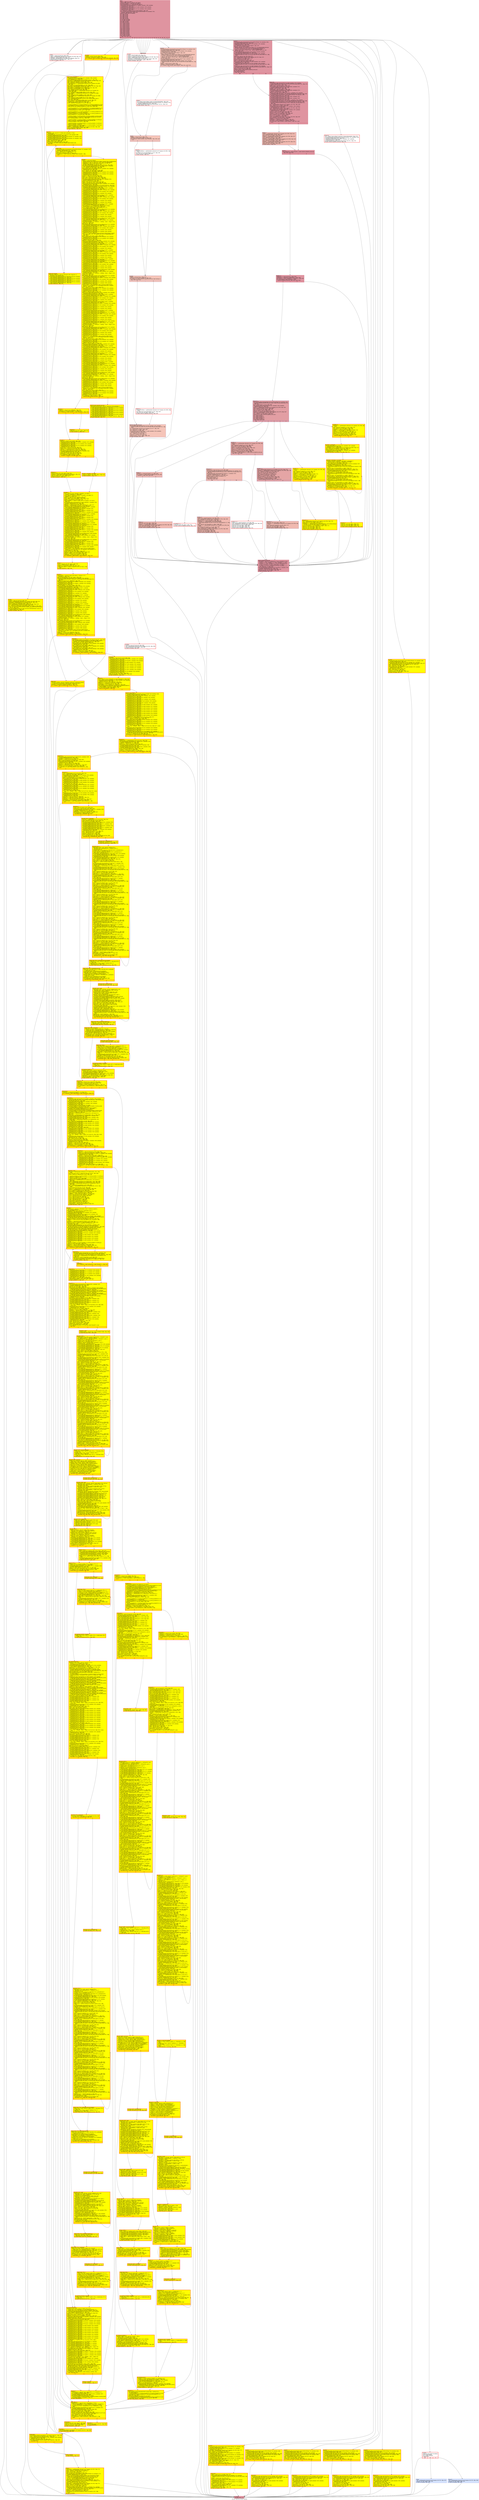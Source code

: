 digraph "CFG for 'rtl8139_io_writeb' function" {
	label="CFG for 'rtl8139_io_writeb' function";

	Node0x563122fac950 [shape=record,color="#b70d28ff", style=filled, fillcolor="#b70d2870",label="{entry:\l  %val.i.i = alloca i32, align 4\l  %dot1q_buffer_space.i.i = alloca [4 x i8], align 2\l  %saved_ip_header.i.i = alloca [60 x i8], align 16\l  %saved_ip_header315.i.i = alloca [60 x i8], align 16\l  call void @llvm.dbg.value(metadata i8* %opaque, metadata !1498, metadata\l... !DIExpression()), !dbg !1504\l  call void @llvm.dbg.value(metadata i8 %addr, metadata !1499, metadata\l... !DIExpression()), !dbg !1504\l  call void @llvm.dbg.value(metadata i32 %val, metadata !1500, metadata\l... !DIExpression()), !dbg !1504\l  %0 = bitcast i8* %opaque to %struct.RTL8139State*, !dbg !1505\l  call void @llvm.dbg.value(metadata %struct.RTL8139State* %0, metadata !1501,\l... metadata !DIExpression()), !dbg !1504\l  switch i8 %addr, label %sw.epilog [\l    i8 0, label %sw.bb\l    i8 1, label %sw.bb\l    i8 2, label %sw.bb\l    i8 3, label %sw.bb\l    i8 4, label %sw.bb\l    i8 5, label %sw.bb3\l    i8 -39, label %sw.bb39\l    i8 -20, label %sw.bb36\l    i8 8, label %sw.bb12\l    i8 9, label %sw.bb12\l    i8 10, label %sw.bb12\l    i8 11, label %sw.bb12\l    i8 12, label %sw.bb12\l    i8 13, label %sw.bb12\l    i8 14, label %sw.bb12\l    i8 15, label %sw.bb12\l    i8 55, label %sw.bb18\l    i8 80, label %sw.bb19\l    i8 64, label %sw.bb20\l    i8 81, label %sw.bb21\l    i8 82, label %sw.bb22\l    i8 89, label %sw.bb23\l    i8 90, label %sw.bb24\l    i8 -40, label %sw.bb25\l    i8 91, label %sw.bb28\l  ], !dbg !1506, !prof !1507\l|{<s0>def|<s1>0|<s2>1|<s3>2|<s4>3|<s5>4|<s6>5|<s7>-39|<s8>-20|<s9>8|<s10>9|<s11>10|<s12>11|<s13>12|<s14>13|<s15>14|<s16>15|<s17>55|<s18>80|<s19>64|<s20>81|<s21>82|<s22>89|<s23>90|<s24>-40|<s25>91}}"];
	Node0x563122fac950:s0 -> Node0x563122faf3f0;
	Node0x563122fac950:s1 -> Node0x563122faf5e0;
	Node0x563122fac950:s2 -> Node0x563122faf5e0;
	Node0x563122fac950:s3 -> Node0x563122faf5e0;
	Node0x563122fac950:s4 -> Node0x563122faf5e0;
	Node0x563122fac950:s5 -> Node0x563122faf5e0;
	Node0x563122fac950:s6 -> Node0x563123066860;
	Node0x563122fac950:s7 -> Node0x56312306dec0;
	Node0x563122fac950:s8 -> Node0x56312306d6b0;
	Node0x563122fac950:s9 -> Node0x563123067a20;
	Node0x563122fac950:s10 -> Node0x563123067a20;
	Node0x563122fac950:s11 -> Node0x563123067a20;
	Node0x563122fac950:s12 -> Node0x563123067a20;
	Node0x563122fac950:s13 -> Node0x563123067a20;
	Node0x563122fac950:s14 -> Node0x563123067a20;
	Node0x563122fac950:s15 -> Node0x563123067a20;
	Node0x563122fac950:s16 -> Node0x563123067a20;
	Node0x563122fac950:s17 -> Node0x563123068af0;
	Node0x563122fac950:s18 -> Node0x563122e85920;
	Node0x563122fac950:s19 -> Node0x563122ea89d0;
	Node0x563122fac950:s20 -> Node0x563122ea8620;
	Node0x563122fac950:s21 -> Node0x563122ea7980;
	Node0x563122fac950:s22 -> Node0x563122ea7b40;
	Node0x563122fac950:s23 -> Node0x563122ea7d00;
	Node0x563122fac950:s24 -> Node0x563122ea7ec0;
	Node0x563122fac950:s25 -> Node0x563122f62180;
	Node0x563122faf5e0 [shape=record,penwidth=3.0, color="red",label="{sw.bb:                                            \l  %conv1 = trunc i32 %val to i8, !dbg !1508\l  %phys = getelementptr inbounds i8, i8* %opaque, i64 2288, !dbg !1510\l  %idxprom = zext i8 %addr to i64, !dbg !1511\l  %arrayidx = getelementptr i8, i8* %phys, i64 %idxprom, !dbg !1511\l  store i8 %conv1, i8* %arrayidx, align 1, !dbg !1512\l  br label %sw.epilog, !dbg !1513\l}"];
	Node0x563122faf5e0 -> Node0x563122faf3f0;
	Node0x563123066860 [shape=record,penwidth=3.0, style="filled", color="red", fillcolor="yellow",label="{sw.bb3:                                           \l  %conv4 = trunc i32 %val to i8, !dbg !1514\l  %phys5 = getelementptr inbounds i8, i8* %opaque, i64 2288, !dbg !1515\l  %arrayidx9 = getelementptr i8, i8* %opaque, i64 2293, !dbg !1516\l  store i8 %conv4, i8* %arrayidx9, align 1, !dbg !1517\l  %nic = getelementptr inbounds i8, i8* %opaque, i64 2400, !dbg !1518\l  %1 = bitcast i8* %nic to %struct.NICState**, !dbg !1518\l  %2 = load %struct.NICState*, %struct.NICState** %1, align 16, !dbg !1518\l  %call = tail call %struct.NetClientState* @qemu_get_queue(%struct.NICState*\l... %2) #11, !dbg !1519\l  tail call void @qemu_format_nic_info_str(%struct.NetClientState* %call, i8*\l... nonnull %phys5) #11, !dbg !1520\l  br label %sw.epilog, !dbg !1521\l}"];
	Node0x563123066860 -> Node0x563122faf3f0;
	Node0x563123067a20 [shape=record,penwidth=3.0, color="red",label="{sw.bb12:                                          \l  %conv = zext i8 %addr to i64, !dbg !1522\l  %conv13 = trunc i32 %val to i8, !dbg !1523\l  %mult = getelementptr inbounds i8, i8* %opaque, i64 2296, !dbg !1524\l  %sub15 = add nsw i64 %conv, -8, !dbg !1525\l  %arrayidx17 = getelementptr i8, i8* %mult, i64 %sub15, !dbg !1526\l  store i8 %conv13, i8* %arrayidx17, align 1, !dbg !1527\l  br label %sw.epilog, !dbg !1528\l}"];
	Node0x563123067a20 -> Node0x563122faf3f0;
	Node0x563123068af0 [shape=record,color="#3d50c3ff", style=filled, fillcolor="#e97a5f70",label="{sw.bb18:                                          \l  call void @llvm.dbg.value(metadata %struct.RTL8139State* %0, metadata !1529,\l... metadata !DIExpression()) #11, !dbg !1536\l  call void @llvm.dbg.value(metadata i32 %val, metadata !1534, metadata\l... !DIExpression()) #11, !dbg !1536\l  %3 = bitcast i8* %opaque to %struct.Object*, !dbg !1538\l  %call.i = tail call %struct.Object*\l... @object_dynamic_cast_assert(%struct.Object* %3, i8* getelementptr inbounds\l... ([7 x i8], [7 x i8]* @.str.6, i64 0, i64 0), i8* getelementptr inbounds ([17\l... x i8], [17 x i8]* @.str.3, i64 0, i64 0), i32 1362, i8* getelementptr\l... inbounds ([22 x i8], [22 x i8]* @__func__.rtl8139_ChipCmd_write, i64 0, i64\l... 0)) #11, !dbg !1538\l  call void @llvm.dbg.value(metadata %struct.Object* %call.i, metadata !1535,\l... metadata !DIExpression()) #11, !dbg !1536\l  call void @llvm.dbg.value(metadata i32 %val, metadata !1534, metadata\l... !DIExpression(DW_OP_constu, 255, DW_OP_and, DW_OP_stack_value)) #11, !dbg\l... !1536\l  %and2.i = and i32 %val, 16, !dbg !1539\l  %tobool.i = icmp eq i32 %and2.i, 0, !dbg !1539\l  br i1 %tobool.i, label %if.end.i, label %if.then.i, !dbg !1541, !prof !1542\l|{<s0>T|<s1>F}}"];
	Node0x563123068af0:s0 -> Node0x563123115920;
	Node0x563123068af0:s1 -> Node0x563123146bd0;
	Node0x563123146bd0 [shape=record,penwidth=3.0, color="red",label="{if.then.i:                                        \l  %4 = bitcast %struct.Object* %call.i to %struct.DeviceState*, !dbg !1538\l  call void @llvm.dbg.value(metadata %struct.DeviceState* %4, metadata !1535,\l... metadata !DIExpression()) #11, !dbg !1536\l  tail call void @rtl8139_reset(%struct.DeviceState* %4) #11, !dbg !1543\l  br label %if.end.i, !dbg !1545\l}"];
	Node0x563123146bd0 -> Node0x563123115920;
	Node0x563123115920 [shape=record,color="#3d50c3ff", style=filled, fillcolor="#e97a5f70",label="{if.end.i:                                         \l  %and4.i = and i32 %val, 8, !dbg !1546\l  %tobool5.i = icmp eq i32 %and4.i, 0, !dbg !1546\l  br i1 %tobool5.i, label %if.end8.i, label %if.then6.i, !dbg !1548, !prof\l... !1542\l|{<s0>T|<s1>F}}"];
	Node0x563123115920:s0 -> Node0x563123193660;
	Node0x563123115920:s1 -> Node0x5631231e2180;
	Node0x5631231e2180 [shape=record,penwidth=3.0, color="red",label="{if.then6.i:                                       \l  %currCPlusRxDesc.i = getelementptr inbounds i8, i8* %opaque, i64 10632, !dbg\l... !1549\l  %5 = bitcast i8* %currCPlusRxDesc.i to i32*, !dbg !1549\l  store i32 0, i32* %5, align 8, !dbg !1551\l  br label %if.end8.i, !dbg !1552\l}"];
	Node0x5631231e2180 -> Node0x563123193660;
	Node0x563123193660 [shape=record,color="#3d50c3ff", style=filled, fillcolor="#e97a5f70",label="{if.end8.i:                                        \l  %and9.i = and i32 %val, 4, !dbg !1553\l  %tobool10.i = icmp eq i32 %and9.i, 0, !dbg !1553\l  br i1 %tobool10.i, label %rtl8139_ChipCmd_write.exit, label %if.then11.i,\l... !dbg !1555, !prof !1542\l|{<s0>T|<s1>F}}"];
	Node0x563123193660:s0 -> Node0x563123130700;
	Node0x563123193660:s1 -> Node0x56312312cd80;
	Node0x56312312cd80 [shape=record,penwidth=3.0, color="red",label="{if.then11.i:                                      \l  %currCPlusTxDesc.i = getelementptr inbounds i8, i8* %opaque, i64 10636, !dbg\l... !1556\l  %6 = bitcast i8* %currCPlusTxDesc.i to i32*, !dbg !1556\l  store i32 0, i32* %6, align 4, !dbg !1558\l  br label %rtl8139_ChipCmd_write.exit, !dbg !1559\l}"];
	Node0x56312312cd80 -> Node0x563123130700;
	Node0x563123130700 [shape=record,color="#3d50c3ff", style=filled, fillcolor="#e97a5f70",label="{rtl8139_ChipCmd_write.exit:                       \l  call void @llvm.dbg.value(metadata i32 %val, metadata !1534, metadata\l... !DIExpression(DW_OP_constu, 255, DW_OP_and, DW_OP_stack_value)) #11, !dbg\l... !1536\l  %7 = getelementptr inbounds i8, i8* %opaque, i64 2377, !dbg !1560\l  %8 = load i8, i8* %7, align 1, !dbg !1560\l  %9 = and i8 %8, -29, !dbg !1560\l  call void @llvm.dbg.value(metadata i32 undef, metadata !1534, metadata\l... !DIExpression()) #11, !dbg !1536\l  %10 = trunc i32 %val to i8, !dbg !1561\l  %11 = and i8 %10, 12, !dbg !1561\l  %conv17.i = or i8 %9, %11, !dbg !1561\l  store i8 %conv17.i, i8* %7, align 1, !dbg !1562\l  br label %sw.epilog, !dbg !1563\l}"];
	Node0x563123130700 -> Node0x563122faf3f0;
	Node0x563122e85920 [shape=record,color="#b70d28ff", style=filled, fillcolor="#b70d2870",label="{sw.bb19:                                          \l  call void @llvm.dbg.value(metadata %struct.RTL8139State* %0, metadata !1564,\l... metadata !DIExpression()) #11, !dbg !1576\l  call void @llvm.dbg.value(metadata i32 %val, metadata !1567, metadata\l... !DIExpression()) #11, !dbg !1576\l  %12 = bitcast i8* %opaque to %struct.Object*, !dbg !1578\l  %call.i92 = tail call %struct.Object*\l... @object_dynamic_cast_assert(%struct.Object* %12, i8* getelementptr inbounds\l... ([7 x i8], [7 x i8]* @.str.6, i64 0, i64 0), i8* getelementptr inbounds ([17\l... x i8], [17 x i8]* @.str.3, i64 0, i64 0), i32 1530, i8* getelementptr\l... inbounds ([22 x i8], [22 x i8]* @__func__.rtl8139_Cfg9346_write, i64 0, i64\l... 0)) #11, !dbg !1578\l  call void @llvm.dbg.value(metadata %struct.Object* %call.i92, metadata\l... !1568, metadata !DIExpression()) #11, !dbg !1576\l  call void @llvm.dbg.value(metadata i32 %val, metadata !1567, metadata\l... !DIExpression(DW_OP_constu, 255, DW_OP_and, DW_OP_stack_value)) #11, !dbg\l... !1576\l  %and2.i93 = and i32 %val, 206, !dbg !1579\l  %13 = getelementptr inbounds i8, i8* %opaque, i64 2370, !dbg !1579\l  %14 = load i8, i8* %13, align 2, !dbg !1579\l  %15 = and i8 %14, 49, !dbg !1579\l  %and3.i = zext i8 %15 to i32, !dbg !1579\l  %or.i = or i32 %and2.i93, %and3.i, !dbg !1579\l  call void @llvm.dbg.value(metadata i32 undef, metadata !1567, metadata\l... !DIExpression()) #11, !dbg !1576\l  call void @llvm.dbg.value(metadata i32 %val, metadata !1569, metadata\l... !DIExpression(DW_OP_constu, 192, DW_OP_and, DW_OP_stack_value)) #11, !dbg\l... !1576\l  call void @llvm.dbg.value(metadata i32 undef, metadata !1570, metadata\l... !DIExpression(DW_OP_constu, 15, DW_OP_and, DW_OP_stack_value)) #11, !dbg !1576\l  %16 = trunc i32 %val to i8, !dbg !1580\l  %trunc.i = and i8 %16, -64, !dbg !1580\l  switch i8 %trunc.i, label %rtl8139_Cfg9346_write.exit [\l    i8 -128, label %if.then.i94\l    i8 64, label %if.then16.i\l  ], !dbg !1580, !prof !1581\l|{<s0>def|<s1>-128|<s2>64}}"];
	Node0x563122e85920:s0 -> Node0x56312313a900;
	Node0x563122e85920:s1 -> Node0x5631231172a0;
	Node0x563122e85920:s2 -> Node0x563123122850;
	Node0x5631231172a0 [shape=record,color="#b70d28ff", style=filled, fillcolor="#b70d2870",label="{if.then.i94:                                      \l  call void @llvm.dbg.value(metadata i32 undef, metadata !1570, metadata\l... !DIExpression(DW_OP_constu, 15, DW_OP_and, DW_OP_stack_value)) #11, !dbg !1576\l  %and7.i = lshr i32 %val, 3, !dbg !1582\l  %and7.lobit.i = and i32 %and7.i, 1, !dbg !1582\l  call void @llvm.dbg.value(metadata i32 %and7.lobit.i, metadata !1571,\l... metadata !DIExpression()) #11, !dbg !1583\l  %and8.i = lshr i32 %val, 2, !dbg !1584\l  %and8.lobit.i = and i32 %and8.i, 1, !dbg !1584\l  call void @llvm.dbg.value(metadata i32 %and8.lobit.i, metadata !1574,\l... metadata !DIExpression()) #11, !dbg !1583\l  %and11.i = lshr i32 %val, 1, !dbg !1585\l  call void @llvm.dbg.value(metadata i32 %and11.i, metadata !1575, metadata\l... !DIExpression(DW_OP_constu, 1, DW_OP_and, DW_OP_stack_value)) #11, !dbg !1583\l  call void @llvm.dbg.value(metadata %struct.RTL8139State* %0, metadata !1586,\l... metadata !DIExpression()) #11, !dbg !1598\l  call void @llvm.dbg.value(metadata i32 %and7.lobit.i, metadata !1591,\l... metadata !DIExpression()) #11, !dbg !1598\l  call void @llvm.dbg.value(metadata i32 %and8.lobit.i, metadata !1592,\l... metadata !DIExpression()) #11, !dbg !1598\l  call void @llvm.dbg.value(metadata i32 %and11.i, metadata !1593, metadata\l... !DIExpression(DW_OP_constu, 1, DW_OP_and, DW_OP_stack_value)) #11, !dbg !1598\l  call void @llvm.dbg.value(metadata %struct.RTL8139State* %0, metadata !1594,\l... metadata !DIExpression(DW_OP_plus_uconst, 10648, DW_OP_stack_value)) #11,\l... !dbg !1598\l  %17 = getelementptr inbounds i8, i8* %opaque, i64 10790, !dbg !1600\l  %18 = load i8, i8* %17, align 2, !dbg !1600\l  call void @llvm.dbg.value(metadata i8 %18, metadata !1596, metadata\l... !DIExpression()) #11, !dbg !1598\l  %19 = getelementptr inbounds i8, i8* %opaque, i64 10791, !dbg !1601\l  %20 = load i8, i8* %19, align 1, !dbg !1601\l  call void @llvm.dbg.value(metadata i8 %20, metadata !1597, metadata\l... !DIExpression()) #11, !dbg !1598\l  %conv.i.i = trunc i32 %and7.lobit.i to i8, !dbg !1602\l  store i8 %conv.i.i, i8* %17, align 2, !dbg !1603\l  %conv5.i.i = trunc i32 %and8.lobit.i to i8, !dbg !1604\l  store i8 %conv5.i.i, i8* %19, align 1, !dbg !1605\l  %21 = trunc i32 %and11.i to i8, !dbg !1606\l  %conv7.i.i = and i8 %21, 1, !dbg !1606\l  %22 = getelementptr inbounds i8, i8* %opaque, i64 10792, !dbg !1607\l  store i8 %conv7.i.i, i8* %22, align 4, !dbg !1608\l  %tobool.i.i = icmp eq i8 %18, 0, !dbg !1609\l  %tobool16.i.i = icmp ne i32 %and7.lobit.i, 0, !dbg !1611\l  %or.cond.i.i = and i1 %tobool16.i.i, %tobool.i.i, !dbg !1612\l  br i1 %or.cond.i.i, label %if.then.i.i, label %if.end.i.i, !dbg !1612, !prof\l... !1613\l|{<s0>T|<s1>F}}"];
	Node0x5631231172a0:s0 -> Node0x5631230b1fa0;
	Node0x5631231172a0:s1 -> Node0x5631228eb160;
	Node0x5631230b1fa0 [shape=record,color="#3d50c3ff", style=filled, fillcolor="#de614d70",label="{if.then.i.i:                                      \l  %tick.i.i = getelementptr inbounds i8, i8* %opaque, i64 10780, !dbg !1614\l  %23 = bitcast i8* %tick.i.i to i32*, !dbg !1614\l  store i32 0, i32* %23, align 4, !dbg !1616\l  %input.i.i = getelementptr inbounds i8, i8* %opaque, i64 10786, !dbg !1617\l  %24 = bitcast i8* %input.i.i to i16*, !dbg !1617\l  store i16 0, i16* %24, align 2, !dbg !1618\l  %output.i.i = getelementptr inbounds i8, i8* %opaque, i64 10788, !dbg !1619\l  %25 = bitcast i8* %output.i.i to i16*, !dbg !1619\l  store i16 0, i16* %25, align 4, !dbg !1620\l  %mode.i.i = getelementptr inbounds i8, i8* %opaque, i64 10776, !dbg !1621\l  %26 = bitcast i8* %mode.i.i to i32*, !dbg !1621\l  store i32 1, i32* %26, align 4, !dbg !1622\l  br label %if.end.i.i, !dbg !1623\l}"];
	Node0x5631230b1fa0 -> Node0x5631228eb160;
	Node0x5631228eb160 [shape=record,color="#b70d28ff", style=filled, fillcolor="#b70d2870",label="{if.end.i.i:                                       \l  br i1 %tobool16.i.i, label %if.end21.i.i, label %rtl8139_Cfg9346_write.exit,\l... !dbg !1624, !prof !1625\l|{<s0>T|<s1>F}}"];
	Node0x5631228eb160:s0 -> Node0x563122e82d40;
	Node0x5631228eb160:s1 -> Node0x56312313a900;
	Node0x563122e82d40 [shape=record,color="#b70d28ff", style=filled, fillcolor="#b70d2870",label="{if.end21.i.i:                                     \l  %tobool22.i.i = icmp eq i8 %20, 0, !dbg !1626\l  %tobool24.i.i = icmp ne i32 %and8.lobit.i, 0, !dbg !1628\l  %or.cond29.i.i = and i1 %tobool24.i.i, %tobool22.i.i, !dbg !1629\l  br i1 %or.cond29.i.i, label %if.then25.i.i, label\l... %rtl8139_Cfg9346_write.exit, !dbg !1629, !prof !1630\l|{<s0>T|<s1>F}}"];
	Node0x563122e82d40:s0 -> Node0x56312318af40;
	Node0x563122e82d40:s1 -> Node0x56312313a900;
	Node0x56312318af40 [shape=record,color="#3d50c3ff", style=filled, fillcolor="#be242e70",label="{if.then25.i.i:                                    \l  call void @llvm.dbg.value(metadata %struct.RTL8139State* %0, metadata !1631,\l... metadata !DIExpression(DW_OP_plus_uconst, 10648, DW_OP_stack_value)) #11,\l... !dbg !1641\l  %27 = zext i8 %conv7.i.i to i32, !dbg !1644\l  call void @llvm.dbg.value(metadata i32 %27, metadata !1636, metadata\l... !DIExpression()) #11, !dbg !1641\l  %tick.i.i.i = getelementptr inbounds i8, i8* %opaque, i64 10780, !dbg !1645\l  %28 = bitcast i8* %tick.i.i.i to i32*, !dbg !1645\l  %29 = load i32, i32* %28, align 4, !dbg !1646\l  %inc.i.i.i = add i32 %29, 1, !dbg !1646\l  store i32 %inc.i.i.i, i32* %28, align 4, !dbg !1646\l  %mode.i.i.i = getelementptr inbounds i8, i8* %opaque, i64 10776, !dbg !1647\l  %30 = bitcast i8* %mode.i.i.i to i32*, !dbg !1647\l  %31 = load i32, i32* %30, align 4, !dbg !1647\l  switch i32 %31, label %rtl8139_Cfg9346_write.exit [\l    i32 1, label %sw.bb.i.i.i\l    i32 2, label %sw.bb9.i.i.i\l    i32 3, label %sw.bb22.i.i.i\l    i32 4, label %sw.bb42.i.i.i\l    i32 5, label %sw.bb64.i.i.i\l  ], !dbg !1648, !prof !1649\l|{<s0>def|<s1>1|<s2>2|<s3>3|<s4>4|<s5>5}}"];
	Node0x56312318af40:s0 -> Node0x56312313a900;
	Node0x56312318af40:s1 -> Node0x56312302ba70;
	Node0x56312318af40:s2 -> Node0x563123115710;
	Node0x56312318af40:s3 -> Node0x5631230dd110;
	Node0x56312318af40:s4 -> Node0x563123144690;
	Node0x56312318af40:s5 -> Node0x56312301a2c0;
	Node0x56312302ba70 [shape=record,color="#3d50c3ff", style=filled, fillcolor="#dc5d4a70",label="{sw.bb.i.i.i:                                      \l  %tobool.i.i.i = icmp eq i8 %conv7.i.i, 0, !dbg !1644\l  br i1 %tobool.i.i.i, label %rtl8139_Cfg9346_write.exit, label\l... %if.then.i.i.i, !dbg !1650, !prof !1651\l|{<s0>T|<s1>F}}"];
	Node0x56312302ba70:s0 -> Node0x56312313a900;
	Node0x56312302ba70:s1 -> Node0x563122ffc6d0;
	Node0x563122ffc6d0 [shape=record,color="#3d50c3ff", style=filled, fillcolor="#de614d70",label="{if.then.i.i.i:                                    \l  store i32 2, i32* %30, align 4, !dbg !1652\l  store i32 0, i32* %28, align 4, !dbg !1655\l  %input.i.i.i = getelementptr inbounds i8, i8* %opaque, i64 10786, !dbg !1656\l  %32 = bitcast i8* %input.i.i.i to i16*, !dbg !1656\l  store i16 0, i16* %32, align 2, !dbg !1657\l  br label %rtl8139_Cfg9346_write.exit, !dbg !1658\l}"];
	Node0x563122ffc6d0 -> Node0x56312313a900;
	Node0x563123115710 [shape=record,color="#3d50c3ff", style=filled, fillcolor="#cc403a70",label="{sw.bb9.i.i.i:                                     \l  %input10.i.i.i = getelementptr inbounds i8, i8* %opaque, i64 10786, !dbg\l... !1659\l  %33 = bitcast i8* %input10.i.i.i to i16*, !dbg !1659\l  %34 = load i16, i16* %33, align 2, !dbg !1659\l  %conv11.i.i.i = zext i16 %34 to i32, !dbg !1660\l  %shl.i.i.i = shl nuw nsw i32 %conv11.i.i.i, 1, !dbg !1661\l  %or.i.i.i = or i32 %shl.i.i.i, %27, !dbg !1662\l  %conv12.i.i.i = trunc i32 %or.i.i.i to i16, !dbg !1663\l  store i16 %conv12.i.i.i, i16* %33, align 2, !dbg !1664\l  %cmp.i.i.i = icmp eq i32 %inc.i.i.i, 8, !dbg !1665\l  br i1 %cmp.i.i.i, label %if.then16.i.i.i, label %rtl8139_Cfg9346_write.exit,\l... !dbg !1667, !prof !1668\l|{<s0>T|<s1>F}}"];
	Node0x563123115710:s0 -> Node0x56312318b010;
	Node0x563123115710:s1 -> Node0x56312313a900;
	Node0x56312318b010 [shape=record,color="#3d50c3ff", style=filled, fillcolor="#de614d70",label="{if.then16.i.i.i:                                  \l  %conv20.i.i.i = trunc i32 %or.i.i.i to i8, !dbg !1669\l  call void @llvm.dbg.value(metadata %struct.RTL8139State* %0, metadata !1671,\l... metadata !DIExpression(DW_OP_plus_uconst, 10648, DW_OP_stack_value)) #11,\l... !dbg !1677\l  call void @llvm.dbg.value(metadata i8 %conv20.i.i.i, metadata !1676,\l... metadata !DIExpression()) #11, !dbg !1677\l  %and.i.i.i.i = and i8 %conv20.i.i.i, -64, !dbg !1679\l  switch i8 %and.i.i.i.i, label %sw.default.i.i.i.i [\l    i8 -128, label %sw.bb.i.i.i.i\l    i8 64, label %sw.bb11.i.i.i.i\l  ], !dbg !1680, !prof !1681\l|{<s0>def|<s1>-128|<s2>64}}"];
	Node0x56312318b010:s0 -> Node0x5631230e4140;
	Node0x56312318b010:s1 -> Node0x563123144450;
	Node0x56312318b010:s2 -> Node0x5631230e5b60;
	Node0x563123144450 [shape=record,color="#3d50c3ff", style=filled, fillcolor="#de614d70",label="{sw.bb.i.i.i.i:                                    \l  %and3.i.i.i.i = and i8 %conv20.i.i.i, 63, !dbg !1682\l  %35 = getelementptr inbounds i8, i8* %opaque, i64 10784, !dbg !1685\l  store i8 %and3.i.i.i.i, i8* %35, align 4, !dbg !1686\l  %idxprom.i.i.i.i = zext i8 %and3.i.i.i.i to i64, !dbg !1687\l  %arrayidx.i.i.i.i = getelementptr %struct.RTL8139State,\l... %struct.RTL8139State* %0, i64 0, i32 39, i32 0, i64 %idxprom.i.i.i.i, !dbg\l... !1687\l  %36 = load i16, i16* %arrayidx.i.i.i.i, align 2, !dbg !1687\l  %output.i.i.i.i = getelementptr inbounds i8, i8* %opaque, i64 10788, !dbg\l... !1688\l  %37 = bitcast i8* %output.i.i.i.i to i16*, !dbg !1688\l  store i16 %36, i16* %37, align 4, !dbg !1689\l  %38 = getelementptr inbounds i8, i8* %opaque, i64 10793, !dbg !1690\l  store i8 0, i8* %38, align 1, !dbg !1691\l  store i32 0, i32* %28, align 4, !dbg !1692\l  store i32 3, i32* %30, align 4, !dbg !1693\l  br label %rtl8139_Cfg9346_write.exit, !dbg !1694\l}"];
	Node0x563123144450 -> Node0x56312313a900;
	Node0x5631230e5b60 [shape=record,penwidth=3.0, color="red",label="{sw.bb11.i.i.i.i:                                  \l  %and13.i.i.i.i = and i8 %conv20.i.i.i, 63, !dbg !1695\l  %39 = getelementptr inbounds i8, i8* %opaque, i64 10784, !dbg !1697\l  store i8 %and13.i.i.i.i, i8* %39, align 4, !dbg !1698\l  store i16 0, i16* %33, align 2, !dbg !1699\l  store i32 0, i32* %28, align 4, !dbg !1700\l  store i32 0, i32* %30, align 4, !dbg !1701\l  br label %rtl8139_Cfg9346_write.exit, !dbg !1702\l}"];
	Node0x5631230e5b60 -> Node0x56312313a900;
	Node0x5631230e4140 [shape=record,penwidth=3.0, color="red",label="{sw.default.i.i.i.i:                               \l  store i32 0, i32* %30, align 4, !dbg !1703\l  br label %rtl8139_Cfg9346_write.exit, !dbg !1704\l}"];
	Node0x5631230e4140 -> Node0x56312313a900;
	Node0x5631230dd110 [shape=record,color="#3d50c3ff", style=filled, fillcolor="#c5333470",label="{sw.bb22.i.i.i:                                    \l  %40 = getelementptr inbounds i8, i8* %opaque, i64 10793, !dbg !1705\l  %output.i.i.i = getelementptr inbounds i8, i8* %opaque, i64 10788, !dbg !1706\l  %41 = bitcast i8* %output.i.i.i to i16*, !dbg !1706\l  %42 = load i16, i16* %41, align 4, !dbg !1706\l  %.lobit.i.i.i = lshr i16 %42, 15, !dbg !1707\l  %43 = trunc i16 %.lobit.i.i.i to i8, !dbg !1707\l  store i8 %43, i8* %40, align 1, !dbg !1708\l  %shl31.i.i.i = shl i16 %42, 1, !dbg !1709\l  store i16 %shl31.i.i.i, i16* %41, align 4, !dbg !1709\l  %cmp34.i.i.i = icmp eq i32 %inc.i.i.i, 16, !dbg !1710\l  br i1 %cmp34.i.i.i, label %if.then36.i.i.i, label\l... %rtl8139_Cfg9346_write.exit, !dbg !1712, !prof !1713\l|{<s0>T|<s1>F}}"];
	Node0x5631230dd110:s0 -> Node0x563123185640;
	Node0x5631230dd110:s1 -> Node0x56312313a900;
	Node0x563123185640 [shape=record,color="#3d50c3ff", style=filled, fillcolor="#de614d70",label="{if.then36.i.i.i:                                  \l  store i32 1, i32* %30, align 4, !dbg !1714\l  %input38.i.i.i = getelementptr inbounds i8, i8* %opaque, i64 10786, !dbg\l... !1716\l  %44 = bitcast i8* %input38.i.i.i to i16*, !dbg !1716\l  store i16 0, i16* %44, align 2, !dbg !1717\l  store i32 0, i32* %28, align 4, !dbg !1718\l  br label %rtl8139_Cfg9346_write.exit, !dbg !1719\l}"];
	Node0x563123185640 -> Node0x56312313a900;
	Node0x563123144690 [shape=record,penwidth=3.0, style="filled", color="red", fillcolor="yellow",label="{sw.bb42.i.i.i:                                    \l  %input43.i.i.i = getelementptr inbounds i8, i8* %opaque, i64 10786, !dbg\l... !1720\l  %45 = bitcast i8* %input43.i.i.i to i16*, !dbg !1720\l  %46 = load i16, i16* %45, align 2, !dbg !1720\l  %conv44.i.i.i = zext i16 %46 to i32, !dbg !1721\l  %shl45.i.i.i = shl nuw nsw i32 %conv44.i.i.i, 1, !dbg !1722\l  %or47.i.i.i = or i32 %shl45.i.i.i, %27, !dbg !1723\l  %conv48.i.i.i = trunc i32 %or47.i.i.i to i16, !dbg !1724\l  store i16 %conv48.i.i.i, i16* %45, align 2, !dbg !1725\l  %cmp51.i.i.i = icmp eq i32 %inc.i.i.i, 16, !dbg !1726\l  br i1 %cmp51.i.i.i, label %if.then53.i.i.i, label\l... %rtl8139_Cfg9346_write.exit, !dbg !1728\l|{<s0>T|<s1>F}}"];
	Node0x563123144690:s0 -> Node0x56312302e9b0;
	Node0x563123144690:s1 -> Node0x56312313a900;
	Node0x56312302e9b0 [shape=record,penwidth=3.0, style="filled", color="red", fillcolor="yellow",label="{if.then53.i.i.i:                                  \l  %47 = getelementptr inbounds i8, i8* %opaque, i64 10784, !dbg !1729\l  %48 = load i8, i8* %47, align 4, !dbg !1731\l  %idxprom.i.i.i = zext i8 %48 to i64, !dbg !1732\l  %arrayidx.i.i.i = getelementptr %struct.RTL8139State, %struct.RTL8139State*\l... %0, i64 0, i32 39, i32 0, i64 %idxprom.i.i.i, !dbg !1732\l  store i16 %conv48.i.i.i, i16* %arrayidx.i.i.i, align 2, !dbg !1733\l  store i32 0, i32* %30, align 4, !dbg !1734\l  store i32 0, i32* %28, align 4, !dbg !1735\l  store i16 0, i16* %45, align 2, !dbg !1736\l  br label %rtl8139_Cfg9346_write.exit, !dbg !1737\l}"];
	Node0x56312302e9b0 -> Node0x56312313a900;
	Node0x56312301a2c0 [shape=record,penwidth=3.0, style="filled", color="red", fillcolor="yellow",label="{sw.bb64.i.i.i:                                    \l  %input65.i.i.i = getelementptr inbounds i8, i8* %opaque, i64 10786, !dbg\l... !1738\l  %49 = bitcast i8* %input65.i.i.i to i16*, !dbg !1738\l  %50 = load i16, i16* %49, align 2, !dbg !1738\l  %conv66.i.i.i = zext i16 %50 to i32, !dbg !1739\l  %shl67.i.i.i = shl nuw nsw i32 %conv66.i.i.i, 1, !dbg !1740\l  %or69.i.i.i = or i32 %shl67.i.i.i, %27, !dbg !1741\l  %conv70.i.i.i = trunc i32 %or69.i.i.i to i16, !dbg !1742\l  store i16 %conv70.i.i.i, i16* %49, align 2, !dbg !1743\l  %cmp73.i.i.i = icmp eq i32 %inc.i.i.i, 16, !dbg !1744\l  br i1 %cmp73.i.i.i, label %for.body.i.i.i.preheader, label\l... %rtl8139_Cfg9346_write.exit, !dbg !1745\l|{<s0>T|<s1>F}}"];
	Node0x56312301a2c0:s0 -> Node0x563122f5c490;
	Node0x56312301a2c0:s1 -> Node0x56312313a900;
	Node0x563122f5c490 [shape=record,penwidth=3.0, style="filled", color="red", fillcolor="yellow",label="{for.body.i.i.i.preheader:                         \l  call void @llvm.dbg.value(metadata i64 0, metadata !1637, metadata\l... !DIExpression()) #11, !dbg !1746\l  %arrayidx81.i.i.i223 = getelementptr i8, i8* %opaque, i64 10648, !dbg !1747\l  %51 = bitcast i8* %arrayidx81.i.i.i223 to i16*, !dbg !1747\l  store i16 %conv70.i.i.i, i16* %51, align 2, !dbg !1751\l  call void @llvm.dbg.value(metadata i64 1, metadata !1637, metadata\l... !DIExpression()) #11, !dbg !1746\l  br label %for.body.i.i.i.for.body.i.i.i_crit_edge, !dbg !1752\l}"];
	Node0x563122f5c490 -> Node0x5631226dbe70;
	Node0x5631226dbe70 [shape=record,penwidth=3.0, style="filled", color="red", fillcolor="yellow",label="{for.body.i.i.i.for.body.i.i.i_crit_edge:          \l  %indvars.iv.next224 = phi i64 [ 1, %for.body.i.i.i.preheader ], [\l... %indvars.iv.next.2, %for.body.i.i.i.for.body.i.i.i_crit_edge ]\l  %.pre = load i16, i16* %49, align 2, !dbg !1746\l  call void @llvm.dbg.value(metadata i64 %indvars.iv.next224, metadata !1637,\l... metadata !DIExpression()) #11, !dbg !1746\l  %arrayidx81.i.i.i = getelementptr %struct.RTL8139State,\l... %struct.RTL8139State* %0, i64 0, i32 39, i32 0, i64 %indvars.iv.next224, !dbg\l... !1747\l  store i16 %.pre, i16* %arrayidx81.i.i.i, align 2, !dbg !1751\l  %indvars.iv.next = add nuw nsw i64 %indvars.iv.next224, 1, !dbg !1753\l  call void @llvm.dbg.value(metadata i64 %indvars.iv.next, metadata !1637,\l... metadata !DIExpression()) #11, !dbg !1746\l  %.pre.1 = load i16, i16* %49, align 2, !dbg !1746\l  %arrayidx81.i.i.i.1 = getelementptr %struct.RTL8139State,\l... %struct.RTL8139State* %0, i64 0, i32 39, i32 0, i64 %indvars.iv.next, !dbg\l... !1747\l  store i16 %.pre.1, i16* %arrayidx81.i.i.i.1, align 2, !dbg !1751\l  %indvars.iv.next.1 = add nuw nsw i64 %indvars.iv.next224, 2, !dbg !1753\l  call void @llvm.dbg.value(metadata i64 %indvars.iv.next.1, metadata !1637,\l... metadata !DIExpression()) #11, !dbg !1746\l  %.pre.2 = load i16, i16* %49, align 2, !dbg !1746\l  %arrayidx81.i.i.i.2 = getelementptr %struct.RTL8139State,\l... %struct.RTL8139State* %0, i64 0, i32 39, i32 0, i64 %indvars.iv.next.1, !dbg\l... !1747\l  store i16 %.pre.2, i16* %arrayidx81.i.i.i.2, align 2, !dbg !1751\l  %indvars.iv.next.2 = add nuw nsw i64 %indvars.iv.next224, 3, !dbg !1753\l  call void @llvm.dbg.value(metadata i64 %indvars.iv.next.2, metadata !1637,\l... metadata !DIExpression()) #11, !dbg !1746\l  %exitcond212.2 = icmp eq i64 %indvars.iv.next.2, 64, !dbg !1754\l  br i1 %exitcond212.2, label %for.end.i.i.i, label\l... %for.body.i.i.i.for.body.i.i.i_crit_edge, !dbg !1752, !llvm.loop !1755\l|{<s0>T|<s1>F}}"];
	Node0x5631226dbe70:s0 -> Node0x56312305d750;
	Node0x5631226dbe70:s1 -> Node0x5631226dbe70;
	Node0x56312305d750 [shape=record,penwidth=3.0, style="filled", color="red", fillcolor="yellow",label="{for.end.i.i.i:                                    \l  store i32 1, i32* %30, align 4, !dbg !1757\l  store i32 0, i32* %28, align 4, !dbg !1758\l  store i16 0, i16* %49, align 2, !dbg !1759\l  br label %rtl8139_Cfg9346_write.exit, !dbg !1760\l}"];
	Node0x56312305d750 -> Node0x56312313a900;
	Node0x563123122850 [shape=record,penwidth=3.0, color="red",label="{if.then16.i:                                      \l  %52 = bitcast %struct.Object* %call.i92 to %struct.DeviceState*, !dbg !1578\l  call void @llvm.dbg.value(metadata %struct.DeviceState* %52, metadata !1568,\l... metadata !DIExpression()) #11, !dbg !1576\l  call void @llvm.dbg.value(metadata i32 0, metadata !1567, metadata\l... !DIExpression()) #11, !dbg !1576\l  tail call void @rtl8139_reset(%struct.DeviceState* %52) #11, !dbg !1761\l  br label %rtl8139_Cfg9346_write.exit, !dbg !1764\l}"];
	Node0x563123122850 -> Node0x56312313a900;
	Node0x56312313a900 [shape=record,color="#b70d28ff", style=filled, fillcolor="#b70d2870",label="{rtl8139_Cfg9346_write.exit:                       \l  %val.addr.0.i = phi i32 [ 0, %if.then16.i ], [ %or.i, %sw.bb19 ], [ %or.i,\l... %if.end.i.i ], [ %or.i, %if.end21.i.i ], [ %or.i, %if.then25.i.i ], [ %or.i,\l... %sw.bb.i.i.i ], [ %or.i, %if.then.i.i.i ], [ %or.i, %sw.bb9.i.i.i ], [ %or.i,\l... %sw.bb.i.i.i.i ], [ %or.i, %sw.bb11.i.i.i.i ], [ %or.i, %sw.default.i.i.i.i\l... ], [ %or.i, %sw.bb22.i.i.i ], [ %or.i, %if.then36.i.i.i ], [ %or.i,\l... %sw.bb42.i.i.i ], [ %or.i, %if.then53.i.i.i ], [ %or.i, %sw.bb64.i.i.i ], [\l... %or.i, %for.end.i.i.i ], !dbg !1576\l  call void @llvm.dbg.value(metadata i32 %val.addr.0.i, metadata !1567,\l... metadata !DIExpression()) #11, !dbg !1576\l  %conv18.i = trunc i32 %val.addr.0.i to i8, !dbg !1765\l  store i8 %conv18.i, i8* %13, align 2, !dbg !1766\l  br label %sw.epilog, !dbg !1767\l}"];
	Node0x56312313a900 -> Node0x563122faf3f0;
	Node0x563122ea89d0 [shape=record,penwidth=3.0, style="filled", color="red", fillcolor="yellow",label="{sw.bb20:                                          \l  call void @llvm.dbg.value(metadata %struct.RTL8139State* %0, metadata !1768,\l... metadata !DIExpression()), !dbg !1773\l  call void @llvm.dbg.value(metadata i32 %val, metadata !1771, metadata\l... !DIExpression()), !dbg !1773\l  %TxConfig.i = getelementptr inbounds i8, i8* %opaque, i64 2356, !dbg !1775\l  %53 = bitcast i8* %TxConfig.i to i32*, !dbg !1775\l  %54 = load i32, i32* %53, align 4, !dbg !1775\l  call void @llvm.dbg.value(metadata i32 undef, metadata !1772, metadata\l... !DIExpression()), !dbg !1773\l  call void @llvm.dbg.value(metadata %struct.RTL8139State* %0, metadata !1776,\l... metadata !DIExpression()), !dbg !1780\l  call void @llvm.dbg.value(metadata i32 undef, metadata !1779, metadata\l... !DIExpression()), !dbg !1780\l  call void @llvm.dbg.value(metadata %struct.RTL8139State* %0, metadata !1782,\l... metadata !DIExpression()), !dbg !1787\l  %55 = getelementptr inbounds i8, i8* %opaque, i64 2377, !dbg !1790\l  %56 = load i8, i8* %55, align 1, !dbg !1790\l  %57 = and i8 %56, 4, !dbg !1791\l  %tobool.i.i95 = icmp eq i8 %57, 0, !dbg !1792\l  br i1 %tobool.i.i95, label %sw.epilog, label %if.end.i.i97, !dbg !1793\l|{<s0>T|<s1>F}}"];
	Node0x563122ea89d0:s0 -> Node0x563122faf3f0;
	Node0x563122ea89d0:s1 -> Node0x5631230709a0;
	Node0x5631230709a0 [shape=record,penwidth=3.0, style="filled", color="red", fillcolor="yellow",label="{if.end.i.i97:                                     \l  %and.i = and i32 %54, 51316480, !dbg !1794\l  call void @llvm.dbg.value(metadata i32 %54, metadata !1772, metadata\l... !DIExpression(DW_OP_constu, 51316480, DW_OP_and, DW_OP_stack_value)), !dbg\l... !1773\l  %and1.i = and i32 %val, 240, !dbg !1795\l  %or.i96 = or i32 %and.i, %and1.i, !dbg !1796\l  call void @llvm.dbg.value(metadata i32 undef, metadata !1772, metadata\l... !DIExpression()), !dbg !1773\l  call void @llvm.dbg.value(metadata i32 undef, metadata !1779, metadata\l... !DIExpression()), !dbg !1780\l  %and3.i.i = and i32 %54, -51316721, !dbg !1797\l  %or.i.i = or i32 %or.i96, %and3.i.i, !dbg !1797\l  call void @llvm.dbg.value(metadata i32 %or.i.i, metadata !1779, metadata\l... !DIExpression()), !dbg !1780\l  store i32 %or.i.i, i32* %53, align 4, !dbg !1798\l  br label %sw.epilog, !dbg !1799\l}"];
	Node0x5631230709a0 -> Node0x563122faf3f0;
	Node0x563122ea8620 [shape=record,penwidth=3.0, style="filled", color="red", fillcolor="yellow",label="{sw.bb21:                                          \l  call void @llvm.dbg.value(metadata %struct.RTL8139State* %0, metadata !1800,\l... metadata !DIExpression()), !dbg !1804\l  call void @llvm.dbg.value(metadata i32 %val, metadata !1803, metadata\l... !DIExpression(DW_OP_constu, 255, DW_OP_and, DW_OP_stack_value)), !dbg !1804\l  call void @llvm.dbg.value(metadata %struct.RTL8139State* %0, metadata !1806,\l... metadata !DIExpression()), !dbg !1809\l  %58 = getelementptr inbounds i8, i8* %opaque, i64 2370, !dbg !1812\l  %59 = load i8, i8* %58, align 2, !dbg !1812\l  %cmp.i.i = icmp ult i8 %59, -64, !dbg !1814\l  br i1 %cmp.i.i, label %sw.epilog, label %if.end.i98, !dbg !1815\l|{<s0>T|<s1>F}}"];
	Node0x563122ea8620:s0 -> Node0x563122faf3f0;
	Node0x563122ea8620:s1 -> Node0x5631231521c0;
	Node0x5631231521c0 [shape=record,penwidth=3.0, style="filled", color="red", fillcolor="yellow",label="{if.end.i98:                                       \l  call void @llvm.dbg.value(metadata i32 %val, metadata !1803, metadata\l... !DIExpression(DW_OP_constu, 255, DW_OP_and, DW_OP_stack_value)), !dbg !1804\l  %60 = getelementptr inbounds i8, i8* %opaque, i64 2371, !dbg !1816\l  %61 = load i8, i8* %60, align 1, !dbg !1816\l  %62 = and i8 %61, -8, !dbg !1816\l  call void @llvm.dbg.value(metadata i32 undef, metadata !1803, metadata\l... !DIExpression()), !dbg !1804\l  %63 = trunc i32 %val to i8, !dbg !1817\l  %64 = and i8 %63, 7, !dbg !1817\l  %conv4.i = or i8 %62, %64, !dbg !1817\l  store i8 %conv4.i, i8* %60, align 1, !dbg !1818\l  br label %sw.epilog, !dbg !1819\l}"];
	Node0x5631231521c0 -> Node0x563122faf3f0;
	Node0x563122ea7980 [shape=record,penwidth=3.0, style="filled", color="red", fillcolor="yellow",label="{sw.bb22:                                          \l  call void @llvm.dbg.value(metadata %struct.RTL8139State* %0, metadata !1820,\l... metadata !DIExpression()), !dbg !1824\l  call void @llvm.dbg.value(metadata i32 %val, metadata !1823, metadata\l... !DIExpression(DW_OP_constu, 255, DW_OP_and, DW_OP_stack_value)), !dbg !1824\l  call void @llvm.dbg.value(metadata %struct.RTL8139State* %0, metadata !1806,\l... metadata !DIExpression()), !dbg !1826\l  %65 = getelementptr inbounds i8, i8* %opaque, i64 2370, !dbg !1829\l  %66 = load i8, i8* %65, align 2, !dbg !1829\l  %cmp.i.i100 = icmp ult i8 %66, -64, !dbg !1830\l  br i1 %cmp.i.i100, label %sw.epilog, label %if.end.i102, !dbg !1831\l|{<s0>T|<s1>F}}"];
	Node0x563122ea7980:s0 -> Node0x563122faf3f0;
	Node0x563122ea7980:s1 -> Node0x56312309b870;
	Node0x56312309b870 [shape=record,penwidth=3.0, style="filled", color="red", fillcolor="yellow",label="{if.end.i102:                                      \l  call void @llvm.dbg.value(metadata i32 %val, metadata !1823, metadata\l... !DIExpression(DW_OP_constu, 255, DW_OP_and, DW_OP_stack_value)), !dbg !1824\l  %67 = getelementptr inbounds i8, i8* %opaque, i64 2372, !dbg !1832\l  %68 = load i8, i8* %67, align 4, !dbg !1832\l  %69 = and i8 %68, 12, !dbg !1832\l  call void @llvm.dbg.value(metadata i32 undef, metadata !1823, metadata\l... !DIExpression()), !dbg !1824\l  %70 = trunc i32 %val to i8, !dbg !1833\l  %71 = and i8 %70, -13, !dbg !1833\l  %conv4.i101 = or i8 %69, %71, !dbg !1833\l  store i8 %conv4.i101, i8* %67, align 4, !dbg !1834\l  br label %sw.epilog, !dbg !1835\l}"];
	Node0x56312309b870 -> Node0x563122faf3f0;
	Node0x563122ea7b40 [shape=record,penwidth=3.0, style="filled", color="red", fillcolor="yellow",label="{sw.bb23:                                          \l  call void @llvm.dbg.value(metadata %struct.RTL8139State* %0, metadata !1836,\l... metadata !DIExpression()), !dbg !1840\l  call void @llvm.dbg.value(metadata i32 %val, metadata !1839, metadata\l... !DIExpression(DW_OP_constu, 255, DW_OP_and, DW_OP_stack_value)), !dbg !1840\l  call void @llvm.dbg.value(metadata %struct.RTL8139State* %0, metadata !1806,\l... metadata !DIExpression()), !dbg !1842\l  %72 = getelementptr inbounds i8, i8* %opaque, i64 2370, !dbg !1845\l  %73 = load i8, i8* %72, align 2, !dbg !1845\l  %cmp.i.i115 = icmp ult i8 %73, -64, !dbg !1846\l  br i1 %cmp.i.i115, label %sw.epilog, label %if.end.i117, !dbg !1847\l|{<s0>T|<s1>F}}"];
	Node0x563122ea7b40:s0 -> Node0x563122faf3f0;
	Node0x563122ea7b40:s1 -> Node0x5631230b0650;
	Node0x5631230b0650 [shape=record,penwidth=3.0, style="filled", color="red", fillcolor="yellow",label="{if.end.i117:                                      \l  call void @llvm.dbg.value(metadata i32 %val, metadata !1839, metadata\l... !DIExpression(DW_OP_constu, 255, DW_OP_and, DW_OP_stack_value)), !dbg !1840\l  %74 = getelementptr inbounds i8, i8* %opaque, i64 2373, !dbg !1848\l  %75 = load i8, i8* %74, align 1, !dbg !1848\l  %76 = and i8 %75, -113, !dbg !1848\l  call void @llvm.dbg.value(metadata i32 undef, metadata !1839, metadata\l... !DIExpression()), !dbg !1840\l  %77 = trunc i32 %val to i8, !dbg !1849\l  %78 = and i8 %77, 112, !dbg !1849\l  %conv4.i116 = or i8 %76, %78, !dbg !1849\l  store i8 %conv4.i116, i8* %74, align 1, !dbg !1850\l  br label %sw.epilog, !dbg !1851\l}"];
	Node0x5631230b0650 -> Node0x563122faf3f0;
	Node0x563122ea7d00 [shape=record,penwidth=3.0, style="filled", color="red", fillcolor="yellow",label="{sw.bb24:                                          \l  call void @llvm.dbg.value(metadata %struct.RTL8139State* %0, metadata !1852,\l... metadata !DIExpression()), !dbg !1856\l  call void @llvm.dbg.value(metadata i32 %val, metadata !1855, metadata\l... !DIExpression(DW_OP_constu, 255, DW_OP_and, DW_OP_stack_value)), !dbg !1856\l  call void @llvm.dbg.value(metadata %struct.RTL8139State* %0, metadata !1806,\l... metadata !DIExpression()), !dbg !1858\l  %79 = getelementptr inbounds i8, i8* %opaque, i64 2370, !dbg !1861\l  %80 = load i8, i8* %79, align 2, !dbg !1861\l  %cmp.i.i119 = icmp ult i8 %80, -64, !dbg !1862\l  br i1 %cmp.i.i119, label %sw.epilog, label %if.end.i121, !dbg !1863\l|{<s0>T|<s1>F}}"];
	Node0x563122ea7d00:s0 -> Node0x563122faf3f0;
	Node0x563122ea7d00:s1 -> Node0x563123200340;
	Node0x563123200340 [shape=record,penwidth=3.0, style="filled", color="red", fillcolor="yellow",label="{if.end.i121:                                      \l  call void @llvm.dbg.value(metadata i32 %val, metadata !1855, metadata\l... !DIExpression(DW_OP_constu, 255, DW_OP_and, DW_OP_stack_value)), !dbg !1856\l  %81 = getelementptr inbounds i8, i8* %opaque, i64 2374, !dbg !1864\l  %82 = load i8, i8* %81, align 2, !dbg !1864\l  %83 = and i8 %82, 10, !dbg !1864\l  call void @llvm.dbg.value(metadata i32 undef, metadata !1855, metadata\l... !DIExpression()), !dbg !1856\l  %84 = trunc i32 %val to i8, !dbg !1865\l  %85 = and i8 %84, -11, !dbg !1865\l  %conv4.i120 = or i8 %83, %85, !dbg !1865\l  store i8 %conv4.i120, i8* %81, align 2, !dbg !1866\l  br label %sw.epilog, !dbg !1867\l}"];
	Node0x563123200340 -> Node0x563122faf3f0;
	Node0x563122ea7ec0 [shape=record,penwidth=3.0, style="filled", color="red", fillcolor="yellow",label="{sw.bb25:                                          \l  call void @llvm.dbg.value(metadata %struct.RTL8139State* %0, metadata !1868,\l... metadata !DIExpression()), !dbg !1872\l  call void @llvm.dbg.value(metadata i32 %val, metadata !1871, metadata\l... !DIExpression(DW_OP_constu, 255, DW_OP_and, DW_OP_stack_value)), !dbg !1872\l  %86 = getelementptr inbounds i8, i8* %opaque, i64 2375, !dbg !1874\l  %87 = load i8, i8* %86, align 1, !dbg !1874\l  %88 = and i8 %87, -128, !dbg !1874\l  call void @llvm.dbg.value(metadata i32 undef, metadata !1871, metadata\l... !DIExpression()), !dbg !1872\l  %89 = trunc i32 %val to i8, !dbg !1875\l  %90 = and i8 %89, 127, !dbg !1875\l  %conv3.i = or i8 %88, %90, !dbg !1875\l  store i8 %conv3.i, i8* %86, align 1, !dbg !1876\l  br label %sw.epilog, !dbg !1877\l}"];
	Node0x563122ea7ec0 -> Node0x563122faf3f0;
	Node0x563122f62180 [shape=record,penwidth=3.0, color="red",label="{sw.bb28:                                          \l  switch i32 %val, label %sw.epilog [\l    i32 82, label %if.then\l    i32 72, label %if.then33\l  ], !dbg !1878\l|{<s0>def|<s1>82|<s2>72}}"];
	Node0x563122f62180:s0 -> Node0x563122faf3f0;
	Node0x563122f62180:s1 -> Node0x56312306abc0;
	Node0x563122f62180:s2 -> Node0x56312306cdd0;
	Node0x56312306abc0 [shape=record,color="#3d50c3ff", style=filled, fillcolor="#9ebeff70",label="{if.then:                                          \l  %91 = getelementptr inbounds i8, i8* %opaque, i64 2376, !dbg !1879\l  store i8 1, i8* %91, align 8, !dbg !1882\l  br label %sw.epilog, !dbg !1883\l}"];
	Node0x56312306abc0 -> Node0x563122faf3f0;
	Node0x56312306cdd0 [shape=record,color="#3d50c3ff", style=filled, fillcolor="#9ebeff70",label="{if.then33:                                        \l  %92 = getelementptr inbounds i8, i8* %opaque, i64 2376, !dbg !1884\l  store i8 0, i8* %92, align 8, !dbg !1887\l  br label %sw.epilog, !dbg !1888\l}"];
	Node0x56312306cdd0 -> Node0x563122faf3f0;
	Node0x56312306d6b0 [shape=record,penwidth=3.0, color="red",label="{sw.bb36:                                          \l  %conv38 = trunc i32 %val to i8, !dbg !1889\l  %93 = getelementptr inbounds i8, i8* %opaque, i64 2392, !dbg !1890\l  store i8 %conv38, i8* %93, align 8, !dbg !1891\l  br label %sw.epilog, !dbg !1892\l}"];
	Node0x56312306d6b0 -> Node0x563122faf3f0;
	Node0x56312306dec0 [shape=record,penwidth=3.0, style="filled", color="red", fillcolor="yellow",label="{sw.bb39:                                          \l  %and44 = and i32 %val, 64, !dbg !1893\l  %tobool45 = icmp eq i32 %and44, 0, !dbg !1893\l  br i1 %tobool45, label %sw.epilog, label %while.cond.i.preheader, !dbg !1895\l|{<s0>T|<s1>F}}"];
	Node0x56312306dec0:s0 -> Node0x563122faf3f0;
	Node0x56312306dec0:s1 -> Node0x5631231e82f0;
	Node0x5631231e82f0 [shape=record,penwidth=3.0, style="filled", color="red", fillcolor="yellow",label="{while.cond.i.preheader:                           \l  call void @llvm.dbg.value(metadata i32 0, metadata !1896, metadata\l... !DIExpression()) #11, !dbg !1902\l  %94 = getelementptr inbounds i8, i8* %opaque, i64 2377, !dbg !1905\l  %CpCmd.i.i.i = getelementptr inbounds i8, i8* %opaque, i64 2390, !dbg !1976\l  %95 = bitcast i8* %CpCmd.i.i.i to i16*, !dbg !1976\l  %96 = bitcast i8* %opaque to %struct.Object*, !dbg !1982\l  %currCPlusTxDesc.i.i = getelementptr inbounds i8, i8* %opaque, i64 10636,\l... !dbg !1982\l  %97 = bitcast i8* %currCPlusTxDesc.i.i to i32*, !dbg !1982\l  %arrayidx.i.i = getelementptr inbounds i8, i8* %opaque, i64 2320, !dbg !1982\l  %98 = bitcast i8* %arrayidx.i.i to i32*, !dbg !1982\l  %arrayidx9.i.i = getelementptr i8, i8* %opaque, i64 2324, !dbg !1982\l  %99 = bitcast i8* %arrayidx9.i.i to i32*, !dbg !1982\l  %100 = bitcast i32* %val.i.i to i8*, !dbg !1982\l  %cplus_txbuffer_offset.i.i = getelementptr inbounds i8, i8* %opaque, i64\l... 10892, !dbg !1983\l  %101 = bitcast i8* %cplus_txbuffer_offset.i.i to i32*, !dbg !1983\l  %cplus_txbuffer.i.i = getelementptr inbounds i8, i8* %opaque, i64 10880,\l... !dbg !1986\l  %102 = bitcast i8* %cplus_txbuffer.i.i to i8**, !dbg !1986\l  %cplus_txbuffer_len.i.i = getelementptr inbounds i8, i8* %opaque, i64 10888,\l... !dbg !1988\l  %103 = bitcast i8* %cplus_txbuffer_len.i.i to i32*, !dbg !1988\l  %104 = getelementptr inbounds [4 x i8], [4 x i8]* %dot1q_buffer_space.i.i,\l... i64 0, i64 0, !dbg !1990\l  %105 = bitcast [4 x i8]* %dot1q_buffer_space.i.i to i16*, !dbg !1991\l  %arrayidx107.i.i = getelementptr inbounds [4 x i8], [4 x i8]*\l... %dot1q_buffer_space.i.i, i64 0, i64 2, !dbg !1991\l  %106 = bitcast i8* %arrayidx107.i.i to i16*, !dbg !1991\l \l... %saved_ip_header315.i.i.0.saved_ip_header315.i.i.0.saved_ip_header315.i.0.save\l...d_ip_header315.0.saved_ip_header315.0..sroa_idx138 = getelementptr inbounds\l... [60 x i8], [60 x i8]* %saved_ip_header315.i.i, i64 0, i64 0, !dbg !1994\l \l... %saved_ip_header315.i.i.12.saved_ip_header315.i.i.12.saved_ip_header315.i.12.s\l...aved_ip_header315.12..sroa_idx = getelementptr inbounds [60 x i8], [60 x i8]*\l... %saved_ip_header315.i.i, i64 0, i64 12, !dbg !1994\l \l... %saved_ip_header315.i.i.12.saved_ip_header315.i.i.12.saved_ip_header315.i.12.s\l...aved_ip_header315.12..sroa_cast = bitcast i8*\l... %saved_ip_header315.i.i.12.saved_ip_header315.i.i.12.saved_ip_header315.i.12.s\l...aved_ip_header315.12..sroa_idx to i64*, !dbg !1994\l \l... %saved_ip_header.i.i.0.saved_ip_header.i.i.0.saved_ip_header.i.0.saved_ip_head\l...er.0.saved_ip_header.0..sroa_idx141 = getelementptr inbounds [60 x i8], [60 x\l... i8]* %saved_ip_header.i.i, i64 0, i64 0, !dbg !1995\l \l... %saved_ip_header.i.i.12.saved_ip_header.i.i.12.saved_ip_header.i.12.saved_ip_h\l...eader.12..sroa_idx = getelementptr inbounds [60 x i8], [60 x i8]*\l... %saved_ip_header.i.i, i64 0, i64 12, !dbg !1996\l \l... %saved_ip_header.i.i.12.saved_ip_header.i.i.12.saved_ip_header.i.12.saved_ip_h\l...eader.12..sroa_cast = bitcast i8*\l... %saved_ip_header.i.i.12.saved_ip_header.i.i.12.saved_ip_header.i.12.saved_ip_h\l...eader.12..sroa_idx to i64*, !dbg !1996\l  %TxOk.i.i = getelementptr inbounds i8, i8* %opaque, i64 10816, !dbg !1990\l  %107 = bitcast i8* %TxOk.i.i to i64*, !dbg !1990\l  br label %land.rhs.i, !dbg !1997\l}"];
	Node0x5631231e82f0 -> Node0x5631231a7ad0;
	Node0x5631231a7ad0 [shape=record,penwidth=3.0, style="filled", color="red", fillcolor="yellow",label="{land.rhs.i:                                       \l  %txcount.0.i199 = phi i32 [ 0, %while.cond.i.preheader ], [ %inc.i,\l... %while.body.i ]\l  call void @llvm.dbg.value(metadata i32 %txcount.0.i199, metadata !1896,\l... metadata !DIExpression()) #11, !dbg !1902\l  call void @llvm.dbg.value(metadata %struct.RTL8139State* %0, metadata !1910,\l... metadata !DIExpression()) #11, !dbg !1982\l  call void @llvm.dbg.value(metadata %struct.RTL8139State* %0, metadata !1782,\l... metadata !DIExpression()) #11, !dbg !1905\l  %108 = load i8, i8* %94, align 1, !dbg !1998\l  %109 = and i8 %108, 4, !dbg !1999\l  %tobool.i.i104 = icmp eq i8 %109, 0, !dbg !2000\l  br i1 %tobool.i.i104, label %while.end.i.loopexit, label %if.end.i.i105,\l... !dbg !2001\l|{<s0>T|<s1>F}}"];
	Node0x5631231a7ad0:s0 -> Node0x56312309c6f0;
	Node0x5631231a7ad0:s1 -> Node0x5631231eecd0;
	Node0x5631231eecd0 [shape=record,penwidth=3.0, style="filled", color="red", fillcolor="yellow",label="{if.end.i.i105:                                    \l  call void @llvm.dbg.value(metadata %struct.RTL8139State* %0, metadata !1979,\l... metadata !DIExpression()) #11, !dbg !1976\l  %110 = load i16, i16* %95, align 2, !dbg !2002\l  %111 = and i16 %110, 1, !dbg !2003\l  %tobool3.i.i = icmp eq i16 %111, 0, !dbg !2004\l  br i1 %tobool3.i.i, label %while.end.i.loopexit, label %if.end6.i.i, !dbg\l... !2005\l|{<s0>T|<s1>F}}"];
	Node0x5631231eecd0:s0 -> Node0x56312309c6f0;
	Node0x5631231eecd0:s1 -> Node0x5631230486d0;
	Node0x5631230486d0 [shape=record,penwidth=3.0, style="filled", color="red", fillcolor="yellow",label="{if.end6.i.i:                                      \l  %call7.i.i = call %struct.Object*\l... @object_dynamic_cast_assert(%struct.Object* nonnull %96, i8* getelementptr\l... inbounds ([11 x i8], [11 x i8]* @.str.1, i64 0, i64 0), i8* getelementptr\l... inbounds ([17 x i8], [17 x i8]* @.str.3, i64 0, i64 0), i32 1901, i8*\l... getelementptr inbounds ([27 x i8], [27 x i8]*\l... @__func__.rtl8139_cplus_transmit_one, i64 0, i64 0)) #11, !dbg !2006\l  call void @llvm.dbg.value(metadata %struct.Object* %call7.i.i, metadata\l... !1911, metadata !DIExpression()) #11, !dbg !1982\l  %112 = load i32, i32* %97, align 4, !dbg !2007\l  call void @llvm.dbg.value(metadata i32 %112, metadata !1912, metadata\l... !DIExpression()) #11, !dbg !1982\l  %113 = load i32, i32* %98, align 16, !dbg !2008\l  %114 = load i32, i32* %99, align 4, !dbg !2009\l  call void @llvm.dbg.value(metadata i32 %113, metadata !2010, metadata\l... !DIExpression()) #11, !dbg !2016\l  call void @llvm.dbg.value(metadata i32 %114, metadata !2015, metadata\l... !DIExpression()) #11, !dbg !2016\l  %conv.i.i.i = zext i32 %113 to i64, !dbg !2018\l  %conv1.i.i.i = zext i32 %114 to i64, !dbg !2019\l  %shl.i.i.i106 = shl nuw i64 %conv1.i.i.i, 32, !dbg !2020\l  %or.i.i.i107 = or i64 %shl.i.i.i106, %conv.i.i.i, !dbg !2021\l  call void @llvm.dbg.value(metadata i64 %or.i.i.i107, metadata !1913,\l... metadata !DIExpression()) #11, !dbg !1982\l  %mul.i.i = shl i32 %112, 4, !dbg !2022\l  %conv.i.i108 = sext i32 %mul.i.i to i64, !dbg !2023\l  %add.i.i = add i64 %or.i.i.i107, %conv.i.i108, !dbg !2024\l  call void @llvm.dbg.value(metadata i64 %add.i.i, metadata !1913, metadata\l... !DIExpression()) #11, !dbg !1982\l  call void @llvm.lifetime.start.p0i8(i64 4, i8* nonnull %100) #11, !dbg !2025\l  call void @llvm.dbg.value(metadata i32* %val.i.i, metadata !1914, metadata\l... !DIExpression(DW_OP_deref)) #11, !dbg !1982\l  call void @llvm.dbg.value(metadata %struct.Object* %call7.i.i, metadata\l... !2026, metadata !DIExpression()) #11, !dbg !2034\l  call void @llvm.dbg.value(metadata i64 %add.i.i, metadata !2031, metadata\l... !DIExpression()) #11, !dbg !2034\l  call void @llvm.dbg.value(metadata i8* %100, metadata !2032, metadata\l... !DIExpression()) #11, !dbg !2034\l  call void @llvm.dbg.value(metadata i64 4, metadata !2033, metadata\l... !DIExpression()) #11, !dbg !2034\l  call void @llvm.dbg.value(metadata %struct.Object* %call7.i.i, metadata\l... !2036, metadata !DIExpression()) #11, !dbg !2046\l  call void @llvm.dbg.value(metadata i64 %add.i.i, metadata !2042, metadata\l... !DIExpression()) #11, !dbg !2046\l  call void @llvm.dbg.value(metadata i8* %100, metadata !2043, metadata\l... !DIExpression()) #11, !dbg !2046\l  call void @llvm.dbg.value(metadata i64 4, metadata !2044, metadata\l... !DIExpression()) #11, !dbg !2046\l  call void @llvm.dbg.value(metadata i32 0, metadata !2045, metadata\l... !DIExpression()) #11, !dbg !2046\l  call void @llvm.dbg.value(metadata %struct.Object* %call7.i.i, metadata\l... !2048, metadata !DIExpression()) #11, !dbg !2053\l  %bus_master_as.i.i.i.i.i = getelementptr inbounds %struct.Object,\l... %struct.Object* %call7.i.i, i64 13, i32 4, !dbg !2055\l  %115 = bitcast %struct.Object** %bus_master_as.i.i.i.i.i to\l... %struct.AddressSpace*, !dbg !2055\l  call void @llvm.dbg.value(metadata %struct.AddressSpace* %115, metadata\l... !2056, metadata !DIExpression()) #11, !dbg !2065\l  call void @llvm.dbg.value(metadata i64 %add.i.i, metadata !2061, metadata\l... !DIExpression()) #11, !dbg !2065\l  call void @llvm.dbg.value(metadata i8* %100, metadata !2062, metadata\l... !DIExpression()) #11, !dbg !2065\l  call void @llvm.dbg.value(metadata i64 4, metadata !2063, metadata\l... !DIExpression()) #11, !dbg !2065\l  call void @llvm.dbg.value(metadata i32 0, metadata !2064, metadata\l... !DIExpression()) #11, !dbg !2065\l  call void @llvm.dbg.value(metadata %struct.AddressSpace* undef, metadata\l... !2067, metadata !DIExpression()) #11, !dbg !2073\l  call void @llvm.dbg.value(metadata i32 undef, metadata !2072, metadata\l... !DIExpression()) #11, !dbg !2073\l  call void asm sideeffect \"\", \"~\{memory\},~\{dirflag\},~\{fpsr\},~\{flags\}\"() #11,\l... !dbg !2075, !srcloc !2078\l  fence seq_cst, !dbg !2079\l  call void @llvm.dbg.value(metadata %struct.AddressSpace* %115, metadata\l... !2080, metadata !DIExpression()) #11, !dbg !2087\l  call void @llvm.dbg.value(metadata i64 %add.i.i, metadata !2083, metadata\l... !DIExpression()) #11, !dbg !2087\l  call void @llvm.dbg.value(metadata i8* %100, metadata !2084, metadata\l... !DIExpression()) #11, !dbg !2087\l  call void @llvm.dbg.value(metadata i64 4, metadata !2085, metadata\l... !DIExpression()) #11, !dbg !2087\l  call void @llvm.dbg.value(metadata i32 0, metadata !2086, metadata\l... !DIExpression()) #11, !dbg !2087\l  %call.i.i.i.i.i.i = call i32 @address_space_rw(%struct.AddressSpace* nonnull\l... %115, i64 %add.i.i, i32 1, i8* nonnull %100, i64 4, i1 zeroext false) #11,\l... !dbg !2089\l  %116 = load i32, i32* %val.i.i, align 4, !dbg !2090\l  call void @llvm.dbg.value(metadata i32 %116, metadata !1914, metadata\l... !DIExpression()) #11, !dbg !1982\l  call void @llvm.dbg.value(metadata i32 %116, metadata !1915, metadata\l... !DIExpression()) #11, !dbg !1982\l  %add18.i.i = add i64 %add.i.i, 4, !dbg !2091\l  call void @llvm.dbg.value(metadata i32* %val.i.i, metadata !1914, metadata\l... !DIExpression(DW_OP_deref)) #11, !dbg !1982\l  call void @llvm.dbg.value(metadata %struct.Object* %call7.i.i, metadata\l... !2026, metadata !DIExpression()) #11, !dbg !2092\l  call void @llvm.dbg.value(metadata i64 %add18.i.i, metadata !2031, metadata\l... !DIExpression()) #11, !dbg !2092\l  call void @llvm.dbg.value(metadata i8* %100, metadata !2032, metadata\l... !DIExpression()) #11, !dbg !2092\l  call void @llvm.dbg.value(metadata i64 4, metadata !2033, metadata\l... !DIExpression()) #11, !dbg !2092\l  call void @llvm.dbg.value(metadata %struct.Object* %call7.i.i, metadata\l... !2036, metadata !DIExpression()) #11, !dbg !2094\l  call void @llvm.dbg.value(metadata i64 %add18.i.i, metadata !2042, metadata\l... !DIExpression()) #11, !dbg !2094\l  call void @llvm.dbg.value(metadata i8* %100, metadata !2043, metadata\l... !DIExpression()) #11, !dbg !2094\l  call void @llvm.dbg.value(metadata i64 4, metadata !2044, metadata\l... !DIExpression()) #11, !dbg !2094\l  call void @llvm.dbg.value(metadata i32 0, metadata !2045, metadata\l... !DIExpression()) #11, !dbg !2094\l  call void @llvm.dbg.value(metadata %struct.Object* %call7.i.i, metadata\l... !2048, metadata !DIExpression()) #11, !dbg !2096\l  call void @llvm.dbg.value(metadata %struct.AddressSpace* %115, metadata\l... !2056, metadata !DIExpression()) #11, !dbg !2098\l  call void @llvm.dbg.value(metadata i64 %add18.i.i, metadata !2061, metadata\l... !DIExpression()) #11, !dbg !2098\l  call void @llvm.dbg.value(metadata i8* %100, metadata !2062, metadata\l... !DIExpression()) #11, !dbg !2098\l  call void @llvm.dbg.value(metadata i64 4, metadata !2063, metadata\l... !DIExpression()) #11, !dbg !2098\l  call void @llvm.dbg.value(metadata i32 0, metadata !2064, metadata\l... !DIExpression()) #11, !dbg !2098\l  call void @llvm.dbg.value(metadata %struct.AddressSpace* undef, metadata\l... !2067, metadata !DIExpression()) #11, !dbg !2100\l  call void @llvm.dbg.value(metadata i32 undef, metadata !2072, metadata\l... !DIExpression()) #11, !dbg !2100\l  call void asm sideeffect \"\", \"~\{memory\},~\{dirflag\},~\{fpsr\},~\{flags\}\"() #11,\l... !dbg !2102, !srcloc !2078\l  fence seq_cst, !dbg !2103\l  call void @llvm.dbg.value(metadata %struct.AddressSpace* %115, metadata\l... !2080, metadata !DIExpression()) #11, !dbg !2104\l  call void @llvm.dbg.value(metadata i64 %add18.i.i, metadata !2083, metadata\l... !DIExpression()) #11, !dbg !2104\l  call void @llvm.dbg.value(metadata i8* %100, metadata !2084, metadata\l... !DIExpression()) #11, !dbg !2104\l  call void @llvm.dbg.value(metadata i64 4, metadata !2085, metadata\l... !DIExpression()) #11, !dbg !2104\l  call void @llvm.dbg.value(metadata i32 0, metadata !2086, metadata\l... !DIExpression()) #11, !dbg !2104\l  %call.i.i.i.i709.i.i = call i32 @address_space_rw(%struct.AddressSpace*\l... nonnull %115, i64 %add18.i.i, i32 1, i8* nonnull %100, i64 4, i1 zeroext\l... false) #11, !dbg !2106\l  %117 = load i32, i32* %val.i.i, align 4, !dbg !2107\l  call void @llvm.dbg.value(metadata i32 %117, metadata !1914, metadata\l... !DIExpression()) #11, !dbg !1982\l  call void @llvm.dbg.value(metadata i32 %117, metadata !1916, metadata\l... !DIExpression()) #11, !dbg !1982\l  %add21.i.i = add i64 %add.i.i, 8, !dbg !2108\l  call void @llvm.dbg.value(metadata i32* %val.i.i, metadata !1914, metadata\l... !DIExpression(DW_OP_deref)) #11, !dbg !1982\l  call void @llvm.dbg.value(metadata %struct.Object* %call7.i.i, metadata\l... !2026, metadata !DIExpression()) #11, !dbg !2109\l  call void @llvm.dbg.value(metadata i64 %add21.i.i, metadata !2031, metadata\l... !DIExpression()) #11, !dbg !2109\l  call void @llvm.dbg.value(metadata i8* %100, metadata !2032, metadata\l... !DIExpression()) #11, !dbg !2109\l  call void @llvm.dbg.value(metadata i64 4, metadata !2033, metadata\l... !DIExpression()) #11, !dbg !2109\l  call void @llvm.dbg.value(metadata %struct.Object* %call7.i.i, metadata\l... !2036, metadata !DIExpression()) #11, !dbg !2111\l  call void @llvm.dbg.value(metadata i64 %add21.i.i, metadata !2042, metadata\l... !DIExpression()) #11, !dbg !2111\l  call void @llvm.dbg.value(metadata i8* %100, metadata !2043, metadata\l... !DIExpression()) #11, !dbg !2111\l  call void @llvm.dbg.value(metadata i64 4, metadata !2044, metadata\l... !DIExpression()) #11, !dbg !2111\l  call void @llvm.dbg.value(metadata i32 0, metadata !2045, metadata\l... !DIExpression()) #11, !dbg !2111\l  call void @llvm.dbg.value(metadata %struct.Object* %call7.i.i, metadata\l... !2048, metadata !DIExpression()) #11, !dbg !2113\l  call void @llvm.dbg.value(metadata %struct.AddressSpace* %115, metadata\l... !2056, metadata !DIExpression()) #11, !dbg !2115\l  call void @llvm.dbg.value(metadata i64 %add21.i.i, metadata !2061, metadata\l... !DIExpression()) #11, !dbg !2115\l  call void @llvm.dbg.value(metadata i8* %100, metadata !2062, metadata\l... !DIExpression()) #11, !dbg !2115\l  call void @llvm.dbg.value(metadata i64 4, metadata !2063, metadata\l... !DIExpression()) #11, !dbg !2115\l  call void @llvm.dbg.value(metadata i32 0, metadata !2064, metadata\l... !DIExpression()) #11, !dbg !2115\l  call void @llvm.dbg.value(metadata %struct.AddressSpace* undef, metadata\l... !2067, metadata !DIExpression()) #11, !dbg !2117\l  call void @llvm.dbg.value(metadata i32 undef, metadata !2072, metadata\l... !DIExpression()) #11, !dbg !2117\l  call void asm sideeffect \"\", \"~\{memory\},~\{dirflag\},~\{fpsr\},~\{flags\}\"() #11,\l... !dbg !2119, !srcloc !2078\l  fence seq_cst, !dbg !2120\l  call void @llvm.dbg.value(metadata %struct.AddressSpace* %115, metadata\l... !2080, metadata !DIExpression()) #11, !dbg !2121\l  call void @llvm.dbg.value(metadata i64 %add21.i.i, metadata !2083, metadata\l... !DIExpression()) #11, !dbg !2121\l  call void @llvm.dbg.value(metadata i8* %100, metadata !2084, metadata\l... !DIExpression()) #11, !dbg !2121\l  call void @llvm.dbg.value(metadata i64 4, metadata !2085, metadata\l... !DIExpression()) #11, !dbg !2121\l  call void @llvm.dbg.value(metadata i32 0, metadata !2086, metadata\l... !DIExpression()) #11, !dbg !2121\l  %call.i.i.i.i711.i.i = call i32 @address_space_rw(%struct.AddressSpace*\l... nonnull %115, i64 %add21.i.i, i32 1, i8* nonnull %100, i64 4, i1 zeroext\l... false) #11, !dbg !2123\l  %118 = load i32, i32* %val.i.i, align 4, !dbg !2124\l  call void @llvm.dbg.value(metadata i32 %118, metadata !1914, metadata\l... !DIExpression()) #11, !dbg !1982\l  call void @llvm.dbg.value(metadata i32 %118, metadata !1917, metadata\l... !DIExpression()) #11, !dbg !1982\l  %add24.i.i = add i64 %add.i.i, 12, !dbg !2125\l  call void @llvm.dbg.value(metadata i32* %val.i.i, metadata !1914, metadata\l... !DIExpression(DW_OP_deref)) #11, !dbg !1982\l  call void @llvm.dbg.value(metadata %struct.Object* %call7.i.i, metadata\l... !2026, metadata !DIExpression()) #11, !dbg !2126\l  call void @llvm.dbg.value(metadata i64 %add24.i.i, metadata !2031, metadata\l... !DIExpression()) #11, !dbg !2126\l  call void @llvm.dbg.value(metadata i8* %100, metadata !2032, metadata\l... !DIExpression()) #11, !dbg !2126\l  call void @llvm.dbg.value(metadata i64 4, metadata !2033, metadata\l... !DIExpression()) #11, !dbg !2126\l  call void @llvm.dbg.value(metadata %struct.Object* %call7.i.i, metadata\l... !2036, metadata !DIExpression()) #11, !dbg !2128\l  call void @llvm.dbg.value(metadata i64 %add24.i.i, metadata !2042, metadata\l... !DIExpression()) #11, !dbg !2128\l  call void @llvm.dbg.value(metadata i8* %100, metadata !2043, metadata\l... !DIExpression()) #11, !dbg !2128\l  call void @llvm.dbg.value(metadata i64 4, metadata !2044, metadata\l... !DIExpression()) #11, !dbg !2128\l  call void @llvm.dbg.value(metadata i32 0, metadata !2045, metadata\l... !DIExpression()) #11, !dbg !2128\l  call void @llvm.dbg.value(metadata %struct.Object* %call7.i.i, metadata\l... !2048, metadata !DIExpression()) #11, !dbg !2130\l  call void @llvm.dbg.value(metadata %struct.AddressSpace* %115, metadata\l... !2056, metadata !DIExpression()) #11, !dbg !2132\l  call void @llvm.dbg.value(metadata i64 %add24.i.i, metadata !2061, metadata\l... !DIExpression()) #11, !dbg !2132\l  call void @llvm.dbg.value(metadata i8* %100, metadata !2062, metadata\l... !DIExpression()) #11, !dbg !2132\l  call void @llvm.dbg.value(metadata i64 4, metadata !2063, metadata\l... !DIExpression()) #11, !dbg !2132\l  call void @llvm.dbg.value(metadata i32 0, metadata !2064, metadata\l... !DIExpression()) #11, !dbg !2132\l  call void @llvm.dbg.value(metadata %struct.AddressSpace* undef, metadata\l... !2067, metadata !DIExpression()) #11, !dbg !2134\l  call void @llvm.dbg.value(metadata i32 undef, metadata !2072, metadata\l... !DIExpression()) #11, !dbg !2134\l  call void asm sideeffect \"\", \"~\{memory\},~\{dirflag\},~\{fpsr\},~\{flags\}\"() #11,\l... !dbg !2136, !srcloc !2078\l  fence seq_cst, !dbg !2137\l  call void @llvm.dbg.value(metadata %struct.AddressSpace* %115, metadata\l... !2080, metadata !DIExpression()) #11, !dbg !2138\l  call void @llvm.dbg.value(metadata i64 %add24.i.i, metadata !2083, metadata\l... !DIExpression()) #11, !dbg !2138\l  call void @llvm.dbg.value(metadata i8* %100, metadata !2084, metadata\l... !DIExpression()) #11, !dbg !2138\l  call void @llvm.dbg.value(metadata i64 4, metadata !2085, metadata\l... !DIExpression()) #11, !dbg !2138\l  call void @llvm.dbg.value(metadata i32 0, metadata !2086, metadata\l... !DIExpression()) #11, !dbg !2138\l  %call.i.i.i.i713.i.i = call i32 @address_space_rw(%struct.AddressSpace*\l... nonnull %115, i64 %add24.i.i, i32 1, i8* nonnull %100, i64 4, i1 zeroext\l... false) #11, !dbg !2140\l  %119 = load i32, i32* %val.i.i, align 4, !dbg !2141\l  call void @llvm.dbg.value(metadata i32 %119, metadata !1914, metadata\l... !DIExpression()) #11, !dbg !1982\l  call void @llvm.dbg.value(metadata i32 %119, metadata !1918, metadata\l... !DIExpression()) #11, !dbg !1982\l  %tobool28.i.i = icmp slt i32 %116, 0, !dbg !2142\l  br i1 %tobool28.i.i, label %if.end31.i.i, label\l... %rtl8139_cplus_transmit_one.exit.i, !dbg !2144\l|{<s0>T|<s1>F}}"];
	Node0x5631230486d0:s0 -> Node0x5631231ec110;
	Node0x5631230486d0:s1 -> Node0x563123110bb0;
	Node0x5631231ec110 [shape=record,penwidth=3.0, style="filled", color="red", fillcolor="yellow",label="{if.end31.i.i:                                     \l  %and33.i.i = and i32 %116, 536870912, !dbg !2145\l  %tobool34.i.i = icmp eq i32 %and33.i.i, 0, !dbg !2145\l  br i1 %tobool34.i.i, label %if.end37.i.i, label %if.then35.i.i, !dbg !2146\l|{<s0>T|<s1>F}}"];
	Node0x5631231ec110:s0 -> Node0x5631230ecd60;
	Node0x5631231ec110:s1 -> Node0x5631231fdd30;
	Node0x5631231fdd30 [shape=record,penwidth=3.0, style="filled", color="red", fillcolor="yellow",label="{if.then35.i.i:                                    \l  store i32 0, i32* %101, align 4, !dbg !2147\l  br label %if.end37.i.i, !dbg !2148\l}"];
	Node0x5631231fdd30 -> Node0x5631230ecd60;
	Node0x5631230ecd60 [shape=record,penwidth=3.0, style="filled", color="red", fillcolor="yellow",label="{if.end37.i.i:                                     \l  %and38.i.i = and i32 %116, 65535, !dbg !2149\l  call void @llvm.dbg.value(metadata i32 %and38.i.i, metadata !1919, metadata\l... !DIExpression()) #11, !dbg !1982\l  call void @llvm.dbg.value(metadata i32 %118, metadata !2010, metadata\l... !DIExpression()) #11, !dbg !2150\l  call void @llvm.dbg.value(metadata i32 %119, metadata !2015, metadata\l... !DIExpression()) #11, !dbg !2150\l  %conv.i755.i.i = zext i32 %118 to i64, !dbg !2152\l  %conv1.i756.i.i = zext i32 %119 to i64, !dbg !2153\l  %shl.i757.i.i = shl nuw i64 %conv1.i756.i.i, 32, !dbg !2154\l  %or.i758.i.i = or i64 %shl.i757.i.i, %conv.i755.i.i, !dbg !2155\l  call void @llvm.dbg.value(metadata i64 %or.i758.i.i, metadata !1920,\l... metadata !DIExpression()) #11, !dbg !1982\l  %120 = load i8*, i8** %102, align 16, !dbg !2156\l  %tobool40.i.i = icmp eq i8* %120, null, !dbg !2157\l  br i1 %tobool40.i.i, label %if.then41.i.i, label\l... %if.end37.i.i.if.end49.i.i_crit_edge, !dbg !2158\l|{<s0>T|<s1>F}}"];
	Node0x5631230ecd60:s0 -> Node0x5631230f8270;
	Node0x5631230ecd60:s1 -> Node0x5631231e9670;
	Node0x5631231e9670 [shape=record,penwidth=3.0, style="filled", color="red", fillcolor="yellow",label="{if.end37.i.i.if.end49.i.i_crit_edge:              \l  %.pre213 = load i32, i32* %101, align 4, !dbg !2159\l  br label %if.end49.i.i, !dbg !2158\l}"];
	Node0x5631231e9670 -> Node0x56312308b170;
	Node0x5631230f8270 [shape=record,penwidth=3.0, style="filled", color="red", fillcolor="yellow",label="{if.then41.i.i:                                    \l  store i32 65536, i32* %103, align 8, !dbg !2161\l  %call44.i.i = call noalias i8* @g_malloc(i64 65536) #12, !dbg !2162\l  store i8* %call44.i.i, i8** %102, align 16, !dbg !2163\l  store i32 0, i32* %101, align 4, !dbg !2164\l  br label %if.end49.i.i, !dbg !2165\l}"];
	Node0x5631230f8270 -> Node0x56312308b170;
	Node0x56312308b170 [shape=record,penwidth=3.0, style="filled", color="red", fillcolor="yellow",label="{if.end49.i.i:                                     \l  %121 = phi i8* [ %120, %if.end37.i.i.if.end49.i.i_crit_edge ], [\l... %call44.i.i, %if.then41.i.i ], !dbg !2166\l  %122 = phi i32 [ %.pre213, %if.end37.i.i.if.end49.i.i_crit_edge ], [ 0,\l... %if.then41.i.i ], !dbg !2159\l  %add51.i.i = add i32 %122, %and38.i.i, !dbg !2167\l  %123 = load i32, i32* %103, align 8, !dbg !2168\l  %cmp.i.i109 = icmp slt i32 %add51.i.i, %123, !dbg !2169\l  %sub.i.i = sub i32 %123, %122, !dbg !2170\l  %spec.select855.i.i = select i1 %cmp.i.i109, i32 %and38.i.i, i32 %sub.i.i,\l... !dbg !2172\l  call void @llvm.dbg.value(metadata i32 %spec.select855.i.i, metadata !1919,\l... metadata !DIExpression()) #11, !dbg !1982\l  %idx.ext.i.i = sext i32 %122 to i64, !dbg !2173\l  %add.ptr.i.i = getelementptr i8, i8* %121, i64 %idx.ext.i.i, !dbg !2173\l  %conv63.i.i = sext i32 %spec.select855.i.i to i64, !dbg !2174\l  call void @llvm.dbg.value(metadata %struct.Object* %call7.i.i, metadata\l... !2026, metadata !DIExpression()) #11, !dbg !2175\l  call void @llvm.dbg.value(metadata i64 %or.i758.i.i, metadata !2031,\l... metadata !DIExpression()) #11, !dbg !2175\l  call void @llvm.dbg.value(metadata i8* %add.ptr.i.i, metadata !2032,\l... metadata !DIExpression()) #11, !dbg !2175\l  call void @llvm.dbg.value(metadata i64 %conv63.i.i, metadata !2033, metadata\l... !DIExpression()) #11, !dbg !2175\l  call void @llvm.dbg.value(metadata %struct.Object* %call7.i.i, metadata\l... !2036, metadata !DIExpression()) #11, !dbg !2177\l  call void @llvm.dbg.value(metadata i64 %or.i758.i.i, metadata !2042,\l... metadata !DIExpression()) #11, !dbg !2177\l  call void @llvm.dbg.value(metadata i8* %add.ptr.i.i, metadata !2043,\l... metadata !DIExpression()) #11, !dbg !2177\l  call void @llvm.dbg.value(metadata i64 %conv63.i.i, metadata !2044, metadata\l... !DIExpression()) #11, !dbg !2177\l  call void @llvm.dbg.value(metadata i32 0, metadata !2045, metadata\l... !DIExpression()) #11, !dbg !2177\l  call void @llvm.dbg.value(metadata %struct.Object* %call7.i.i, metadata\l... !2048, metadata !DIExpression()) #11, !dbg !2179\l  call void @llvm.dbg.value(metadata %struct.AddressSpace* %115, metadata\l... !2056, metadata !DIExpression()) #11, !dbg !2181\l  call void @llvm.dbg.value(metadata i64 %or.i758.i.i, metadata !2061,\l... metadata !DIExpression()) #11, !dbg !2181\l  call void @llvm.dbg.value(metadata i8* %add.ptr.i.i, metadata !2062,\l... metadata !DIExpression()) #11, !dbg !2181\l  call void @llvm.dbg.value(metadata i64 %conv63.i.i, metadata !2063, metadata\l... !DIExpression()) #11, !dbg !2181\l  call void @llvm.dbg.value(metadata i32 0, metadata !2064, metadata\l... !DIExpression()) #11, !dbg !2181\l  call void @llvm.dbg.value(metadata %struct.AddressSpace* undef, metadata\l... !2067, metadata !DIExpression()) #11, !dbg !2183\l  call void @llvm.dbg.value(metadata i32 undef, metadata !2072, metadata\l... !DIExpression()) #11, !dbg !2183\l  call void asm sideeffect \"\", \"~\{memory\},~\{dirflag\},~\{fpsr\},~\{flags\}\"() #11,\l... !dbg !2185, !srcloc !2078\l  fence seq_cst, !dbg !2186\l  call void @llvm.dbg.value(metadata %struct.AddressSpace* %115, metadata\l... !2080, metadata !DIExpression()) #11, !dbg !2187\l  call void @llvm.dbg.value(metadata i64 %or.i758.i.i, metadata !2083,\l... metadata !DIExpression()) #11, !dbg !2187\l  call void @llvm.dbg.value(metadata i8* %add.ptr.i.i, metadata !2084,\l... metadata !DIExpression()) #11, !dbg !2187\l  call void @llvm.dbg.value(metadata i64 %conv63.i.i, metadata !2085, metadata\l... !DIExpression()) #11, !dbg !2187\l  call void @llvm.dbg.value(metadata i32 0, metadata !2086, metadata\l... !DIExpression()) #11, !dbg !2187\l  %call.i.i.i.i838.i.i = call i32 @address_space_rw(%struct.AddressSpace*\l... nonnull %115, i64 %or.i758.i.i, i32 1, i8* %add.ptr.i.i, i64 %conv63.i.i, i1\l... zeroext false) #11, !dbg !2189\l  %124 = load i32, i32* %101, align 4, !dbg !2190\l  %add66.i.i = add i32 %124, %spec.select855.i.i, !dbg !2190\l  store i32 %add66.i.i, i32* %101, align 4, !dbg !2190\l  %and67.i.i = and i32 %116, 1073741824, !dbg !2191\l  %tobool68.i.i = icmp eq i32 %and67.i.i, 0, !dbg !2191\l  br i1 %tobool68.i.i, label %if.else.i.i, label %if.end78.i.i, !dbg !2193\l|{<s0>T|<s1>F}}"];
	Node0x56312308b170:s0 -> Node0x56312318cd50;
	Node0x56312308b170:s1 -> Node0x5631230d8620;
	Node0x56312318cd50 [shape=record,penwidth=3.0, style="filled", color="red", fillcolor="yellow",label="{if.else.i.i:                                      \l  %125 = load i32, i32* %97, align 4, !dbg !2194\l  %inc.i.i = add i32 %125, 1, !dbg !2194\l  %cmp73.i.i = icmp ugt i32 %inc.i.i, 63, !dbg !2196\l  %spec.store.select.i.i = select i1 %cmp73.i.i, i32 0, i32 %inc.i.i, !dbg\l... !2198\l  br label %if.end78.i.i, !dbg !2198\l}"];
	Node0x56312318cd50 -> Node0x5631230d8620;
	Node0x5631230d8620 [shape=record,penwidth=3.0, style="filled", color="red", fillcolor="yellow",label="{if.end78.i.i:                                     \l  %storemerge.i.i = phi i32 [ %spec.store.select.i.i, %if.else.i.i ], [ 0,\l... %if.end49.i.i ], !dbg !2199\l  store i32 %storemerge.i.i, i32* %97, align 4, !dbg !2199\l  call void @llvm.dbg.value(metadata i32 %116, metadata !1915, metadata\l... !DIExpression(DW_OP_constu, 2099249151, DW_OP_and, DW_OP_stack_value)) #11,\l... !dbg !1982\l  %and84.i.i = and i32 %116, 2098200575, !dbg !2200\l  call void @llvm.dbg.value(metadata i32 %and84.i.i, metadata !1915, metadata\l... !DIExpression()) #11, !dbg !1982\l  call void @llvm.dbg.value(metadata i32 %and84.i.i, metadata !1914, metadata\l... !DIExpression()) #11, !dbg !1982\l  store i32 %and84.i.i, i32* %val.i.i, align 4, !dbg !2201\l  call void @llvm.dbg.value(metadata i32* %val.i.i, metadata !1914, metadata\l... !DIExpression(DW_OP_deref)) #11, !dbg !1982\l  call void @llvm.dbg.value(metadata %struct.Object* %call7.i.i, metadata\l... !2202, metadata !DIExpression()) #11, !dbg !2212\l  call void @llvm.dbg.value(metadata i64 %add.i.i, metadata !2209, metadata\l... !DIExpression()) #11, !dbg !2212\l  call void @llvm.dbg.value(metadata i8* %100, metadata !2210, metadata\l... !DIExpression()) #11, !dbg !2212\l  call void @llvm.dbg.value(metadata i64 4, metadata !2211, metadata\l... !DIExpression()) #11, !dbg !2212\l  call void @llvm.dbg.value(metadata %struct.Object* %call7.i.i, metadata\l... !2036, metadata !DIExpression()) #11, !dbg !2214\l  call void @llvm.dbg.value(metadata i64 %add.i.i, metadata !2042, metadata\l... !DIExpression()) #11, !dbg !2214\l  call void @llvm.dbg.value(metadata i8* %100, metadata !2043, metadata\l... !DIExpression()) #11, !dbg !2214\l  call void @llvm.dbg.value(metadata i64 4, metadata !2044, metadata\l... !DIExpression()) #11, !dbg !2214\l  call void @llvm.dbg.value(metadata i32 1, metadata !2045, metadata\l... !DIExpression()) #11, !dbg !2214\l  call void @llvm.dbg.value(metadata %struct.Object* %call7.i.i, metadata\l... !2048, metadata !DIExpression()) #11, !dbg !2216\l  call void @llvm.dbg.value(metadata %struct.AddressSpace* %115, metadata\l... !2056, metadata !DIExpression()) #11, !dbg !2218\l  call void @llvm.dbg.value(metadata i64 %add.i.i, metadata !2061, metadata\l... !DIExpression()) #11, !dbg !2218\l  call void @llvm.dbg.value(metadata i8* %100, metadata !2062, metadata\l... !DIExpression()) #11, !dbg !2218\l  call void @llvm.dbg.value(metadata i64 4, metadata !2063, metadata\l... !DIExpression()) #11, !dbg !2218\l  call void @llvm.dbg.value(metadata i32 1, metadata !2064, metadata\l... !DIExpression()) #11, !dbg !2218\l  call void @llvm.dbg.value(metadata %struct.AddressSpace* undef, metadata\l... !2067, metadata !DIExpression()) #11, !dbg !2220\l  call void @llvm.dbg.value(metadata i32 undef, metadata !2072, metadata\l... !DIExpression()) #11, !dbg !2220\l  call void asm sideeffect \"\", \"~\{memory\},~\{dirflag\},~\{fpsr\},~\{flags\}\"() #11,\l... !dbg !2222, !srcloc !2078\l  fence seq_cst, !dbg !2223\l  call void @llvm.dbg.value(metadata %struct.AddressSpace* %115, metadata\l... !2080, metadata !DIExpression()) #11, !dbg !2224\l  call void @llvm.dbg.value(metadata i64 %add.i.i, metadata !2083, metadata\l... !DIExpression()) #11, !dbg !2224\l  call void @llvm.dbg.value(metadata i8* %100, metadata !2084, metadata\l... !DIExpression()) #11, !dbg !2224\l  call void @llvm.dbg.value(metadata i64 4, metadata !2085, metadata\l... !DIExpression()) #11, !dbg !2224\l  call void @llvm.dbg.value(metadata i32 1, metadata !2086, metadata\l... !DIExpression()) #11, !dbg !2224\l  %call.i.i.i.i840.i.i = call i32 @address_space_rw(%struct.AddressSpace*\l... nonnull %115, i64 %add.i.i, i32 1, i8* nonnull %100, i64 4, i1 zeroext true)\l... #11, !dbg !2226\l  %and87.i.i = and i32 %116, 268435456, !dbg !2227\l  %tobool88.i.i = icmp eq i32 %and87.i.i, 0, !dbg !2227\l  br i1 %tobool88.i.i, label %while.body.i, label %if.then89.i.i, !dbg !2228\l|{<s0>T|<s1>F}}"];
	Node0x5631230d8620:s0 -> Node0x563122ffd730;
	Node0x5631230d8620:s1 -> Node0x563123002e90;
	Node0x563123002e90 [shape=record,penwidth=3.0, style="filled", color="red", fillcolor="yellow",label="{if.then89.i.i:                                    \l  call void @llvm.lifetime.start.p0i8(i64 4, i8* nonnull %104) #11, !dbg !2229\l  call void @llvm.dbg.declare(metadata [4 x i8]* %dot1q_buffer_space.i.i,\l... metadata !1921, metadata !DIExpression()) #11, !dbg !2230\l  %126 = load i8*, i8** %102, align 16, !dbg !2231\l  call void @llvm.dbg.value(metadata i8* %126, metadata !1926, metadata\l... !DIExpression()) #11, !dbg !1990\l  %127 = load i32, i32* %101, align 4, !dbg !2232\l  call void @llvm.dbg.value(metadata i32 %127, metadata !1927, metadata\l... !DIExpression()) #11, !dbg !1990\l  %128 = load i32, i32* %103, align 8, !dbg !2233\l  call void @llvm.dbg.value(metadata i32 %128, metadata !1928, metadata\l... !DIExpression()) #11, !dbg !1990\l  %and94.i.i = and i32 %117, 131072, !dbg !2234\l  %tobool95.i.i = icmp eq i32 %and94.i.i, 0, !dbg !2234\l  br i1 %tobool95.i.i, label %if.end109.i.i, label %if.then96.i.i, !dbg !2235\l|{<s0>T|<s1>F}}"];
	Node0x563123002e90:s0 -> Node0x56312307fca0;
	Node0x563123002e90:s1 -> Node0x563123025b00;
	Node0x563123025b00 [shape=record,penwidth=3.0, style="filled", color="red", fillcolor="yellow",label="{if.then96.i.i:                                    \l  %conv98.i.i = trunc i32 %117 to i16, !dbg !2236\l  call void @llvm.dbg.value(metadata i16 %conv98.i.i, metadata !2237, metadata\l... !DIExpression()) #11, !dbg !2246\l  call void @llvm.dbg.value(metadata i16 %conv98.i.i, metadata !2245, metadata\l... !DIExpression()) #11, !dbg !2248\l  call void @llvm.dbg.value(metadata i16 undef, metadata !2243, metadata\l... !DIExpression()) #11, !dbg !2248\l  call void @llvm.dbg.value(metadata i16* %105, metadata !1925, metadata\l... !DIExpression()) #11, !dbg !1990\l  call void @llvm.dbg.value(metadata i16 -32512, metadata !2249, metadata\l... !DIExpression()) #11, !dbg !2252\l  call void @llvm.dbg.value(metadata i16 -32512, metadata !2237, metadata\l... !DIExpression()) #11, !dbg !2254\l  call void @llvm.dbg.value(metadata i16 -32512, metadata !2245, metadata\l... !DIExpression()) #11, !dbg !2256\l  call void @llvm.dbg.value(metadata i16 129, metadata !2243, metadata\l... !DIExpression()) #11, !dbg !2256\l  store i16 129, i16* %105, align 2, !dbg !2257\l  store i16 %conv98.i.i, i16* %106, align 2, !dbg !2258\l  br label %if.end109.i.i, !dbg !2259\l}"];
	Node0x563123025b00 -> Node0x56312307fca0;
	Node0x56312307fca0 [shape=record,penwidth=3.0, style="filled", color="red", fillcolor="yellow",label="{if.end109.i.i:                                    \l  %129 = phi i8* [ %104, %if.then96.i.i ], [ null, %if.then89.i.i ], !dbg !2260\l  call void @llvm.dbg.value(metadata i16* undef, metadata !1925, metadata\l... !DIExpression()) #11, !dbg !1990\l  %and113.i.i = and i32 %116, 134676480, !dbg !2261\l  %tobool114.i.i = icmp eq i32 %and113.i.i, 0, !dbg !2261\l  %cmp118.i.i = icmp ult i32 %127, 34, !dbg !2262\l  %or.cond856.i.i = or i1 %tobool114.i.i, %cmp118.i.i, !dbg !2264\l  call void @llvm.memset.p0i8.i64(i8* nonnull align 16 dereferenceable(16)\l... %cplus_txbuffer.i.i, i8 0, i64 16, i1 false), !dbg !2265\l  br i1 %or.cond856.i.i, label %skip_offload.i.i, label\l... %be16_to_cpu.exit846.i.i, !dbg !2264\l|{<s0>T|<s1>F}}"];
	Node0x56312307fca0:s0 -> Node0x563123004d30;
	Node0x56312307fca0:s1 -> Node0x56312323dee0;
	Node0x56312323dee0 [shape=record,penwidth=3.0, style="filled", color="red", fillcolor="yellow",label="{be16_to_cpu.exit846.i.i:                          \l  call void @llvm.dbg.value(metadata %struct.ip_header* null, metadata !1929,\l... metadata !DIExpression()) #11, !dbg !2266\l  call void @llvm.dbg.value(metadata i32 0, metadata !1932, metadata\l... !DIExpression()) #11, !dbg !2266\l  call void @llvm.dbg.value(metadata i8 0, metadata !1933, metadata\l... !DIExpression()) #11, !dbg !2266\l  call void @llvm.dbg.value(metadata i16 0, metadata !1934, metadata\l... !DIExpression()) #11, !dbg !2266\l  call void @llvm.dbg.value(metadata i8* null, metadata !1935, metadata\l... !DIExpression()) #11, !dbg !2266\l  call void @llvm.dbg.value(metadata i64 0, metadata !1936, metadata\l... !DIExpression()) #11, !dbg !2266\l  call void @llvm.dbg.value(metadata i16 undef, metadata !2267, metadata\l... !DIExpression()) #11, !dbg !2270\l  call void @llvm.dbg.value(metadata i16 undef, metadata !2237, metadata\l... !DIExpression()) #11, !dbg !2272\l  call void @llvm.dbg.value(metadata i16 undef, metadata !2245, metadata\l... !DIExpression()) #11, !dbg !2274\l  call void @llvm.dbg.value(metadata i16 undef, metadata !2267, metadata\l... !DIExpression()) #11, !dbg !2270\l  call void @llvm.dbg.value(metadata i16 undef, metadata !2237, metadata\l... !DIExpression()) #11, !dbg !2272\l  call void @llvm.dbg.value(metadata i16 undef, metadata !2245, metadata\l... !DIExpression()) #11, !dbg !2274\l  call void @llvm.dbg.value(metadata i16 undef, metadata !2243, metadata\l... !DIExpression()) #11, !dbg !2274\l  %add.ptr122.i.i = getelementptr i8, i8* %126, i64 12, !dbg !2275\l  %130 = bitcast i8* %add.ptr122.i.i to i16*, !dbg !2276\l  %131 = load i16, i16* %130, align 2, !dbg !2276\l  call void @llvm.dbg.value(metadata i16 %131, metadata !2267, metadata\l... !DIExpression()) #11, !dbg !2270\l  call void @llvm.dbg.value(metadata i16 %131, metadata !2237, metadata\l... !DIExpression()) #11, !dbg !2272\l  call void @llvm.dbg.value(metadata i16 %131, metadata !2245, metadata\l... !DIExpression()) #11, !dbg !2274\l  %132 = call i16 asm \"rorw $$8, $\{0:w\}\",\l... \"=r,0,~\{cc\},~\{dirflag\},~\{fpsr\},~\{flags\}\"(i16 %131) #13, !dbg !2277, !srcloc\l... !2279\l  call void @llvm.dbg.value(metadata i16 %132, metadata !2243, metadata\l... !DIExpression()) #11, !dbg !2274\l  call void @llvm.dbg.value(metadata i16 %132, metadata !2243, metadata\l... !DIExpression()) #11, !dbg !2274\l  call void @llvm.dbg.value(metadata i16 %132, metadata !1937, metadata\l... !DIExpression(DW_OP_LLVM_convert, 16, DW_ATE_unsigned, DW_OP_LLVM_convert,\l... 32, DW_ATE_unsigned, DW_OP_stack_value)) #11, !dbg !2266\l  %cmp125.i.i = icmp eq i16 %132, 2048, !dbg !2280\l  br i1 %cmp125.i.i, label %if.end128.i.i, label %skip_offload.i.i, !dbg !2282\l|{<s0>T|<s1>F}}"];
	Node0x56312323dee0:s0 -> Node0x5631230fa2d0;
	Node0x56312323dee0:s1 -> Node0x563123004d30;
	Node0x5631230fa2d0 [shape=record,penwidth=3.0, style="filled", color="red", fillcolor="yellow",label="{if.end128.i.i:                                    \l  %add.ptr130.i.i = getelementptr i8, i8* %126, i64 14, !dbg !2283\l  call void @llvm.dbg.value(metadata i8* %add.ptr130.i.i, metadata !1935,\l... metadata !DIExpression()) #11, !dbg !2266\l  %sub131.i.i = add i32 %127, -14, !dbg !2284\l  %conv132.i.i = sext i32 %sub131.i.i to i64, !dbg !2285\l  call void @llvm.dbg.value(metadata i64 %conv132.i.i, metadata !1936,\l... metadata !DIExpression()) #11, !dbg !2266\l  call void @llvm.dbg.value(metadata i8* %add.ptr130.i.i, metadata !1929,\l... metadata !DIExpression()) #11, !dbg !2266\l  %133 = load i8, i8* %add.ptr130.i.i, align 4, !dbg !2286\l  %.mask.i.i = and i8 %133, -16, !dbg !2288\l  %cmp135.i.i = icmp eq i8 %.mask.i.i, 64, !dbg !2288\l  br i1 %cmp135.i.i, label %if.end143.i.i, label %skip_offload.i.i, !dbg !2289\l|{<s0>T|<s1>F}}"];
	Node0x5631230fa2d0:s0 -> Node0x563123137c60;
	Node0x5631230fa2d0:s1 -> Node0x563123004d30;
	Node0x563123137c60 [shape=record,penwidth=3.0, style="filled", color="red", fillcolor="yellow",label="{if.end143.i.i:                                    \l  call void @llvm.dbg.value(metadata i8* %add.ptr130.i.i, metadata !2290,\l... metadata !DIExpression()) #11, !dbg !2295\l  %conv.i841.i.i = zext i8 %133 to i32, !dbg !2297\l  %and146.i.i = shl nuw nsw i32 %conv.i841.i.i, 2, !dbg !2298\l  %shl.i.i = and i32 %and146.i.i, 60, !dbg !2298\l  call void @llvm.dbg.value(metadata i32 %shl.i.i, metadata !1932, metadata\l... !DIExpression()) #11, !dbg !2266\l  %conv147.i.i = zext i32 %shl.i.i to i64, !dbg !2299\l  %cmp148.i.i = icmp ult i32 %shl.i.i, 20, !dbg !2301\l  %cmp151.i.i = icmp ugt i64 %conv147.i.i, %conv132.i.i, !dbg !2302\l  %or.cond.i.i110 = or i1 %cmp148.i.i, %cmp151.i.i, !dbg !2303\l  br i1 %or.cond.i.i110, label %skip_offload.i.i, label %if.end154.i.i, !dbg\l... !2303\l|{<s0>T|<s1>F}}"];
	Node0x563123137c60:s0 -> Node0x563123004d30;
	Node0x563123137c60:s1 -> Node0x56312312d670;
	Node0x56312312d670 [shape=record,penwidth=3.0, style="filled", color="red", fillcolor="yellow",label="{if.end154.i.i:                                    \l  %134 = getelementptr i8, i8* %126, i64 23, !dbg !2304\l  %135 = load i8, i8* %134, align 1, !dbg !2304\l  call void @llvm.dbg.value(metadata i8 %135, metadata !1933, metadata\l... !DIExpression()) #11, !dbg !2266\l  %ip_len.i.i = getelementptr i8, i8* %126, i64 16, !dbg !2305\l  %136 = bitcast i8* %ip_len.i.i to i16*, !dbg !2305\l  call void @llvm.dbg.value(metadata i16 undef, metadata !2267, metadata\l... !DIExpression()) #11, !dbg !2306\l  call void @llvm.dbg.value(metadata i16 undef, metadata !2237, metadata\l... !DIExpression()) #11, !dbg !2308\l  call void @llvm.dbg.value(metadata i16 undef, metadata !2245, metadata\l... !DIExpression()) #11, !dbg !2310\l  %137 = load i16, i16* %136, align 2, !dbg !2305\l  call void @llvm.dbg.value(metadata i16 %137, metadata !2267, metadata\l... !DIExpression()) #11, !dbg !2306\l  call void @llvm.dbg.value(metadata i16 %137, metadata !2237, metadata\l... !DIExpression()) #11, !dbg !2308\l  call void @llvm.dbg.value(metadata i16 %137, metadata !2245, metadata\l... !DIExpression()) #11, !dbg !2310\l  %138 = call i16 asm \"rorw $$8, $\{0:w\}\",\l... \"=r,0,~\{cc\},~\{dirflag\},~\{fpsr\},~\{flags\}\"(i16 %137) #13, !dbg !2311, !srcloc\l... !2279\l  call void @llvm.dbg.value(metadata i16 %138, metadata !2243, metadata\l... !DIExpression()) #11, !dbg !2310\l  call void @llvm.dbg.value(metadata i16 %138, metadata !1934, metadata\l... !DIExpression()) #11, !dbg !2266\l  %conv156.i.i = zext i16 %138 to i32, !dbg !2312\l  %cmp157.i.i = icmp ugt i32 %shl.i.i, %conv156.i.i, !dbg !2314\l  %conv160.i.i = zext i16 %138 to i64, !dbg !2315\l  %cmp161.i.i = icmp ugt i64 %conv160.i.i, %conv132.i.i, !dbg !2316\l  %or.cond661.i.i = or i1 %cmp157.i.i, %cmp161.i.i, !dbg !2317\l  br i1 %or.cond661.i.i, label %skip_offload.i.i, label %if.end164.i.i, !dbg\l... !2317\l|{<s0>T|<s1>F}}"];
	Node0x56312312d670:s0 -> Node0x563123004d30;
	Node0x56312312d670:s1 -> Node0x563123146d60;
	Node0x563123146d60 [shape=record,penwidth=3.0, style="filled", color="red", fillcolor="yellow",label="{if.end164.i.i:                                    \l  %139 = trunc i32 %shl.i.i to i16, !dbg !2318\l  %conv167.i.i = sub i16 %138, %139, !dbg !2318\l  call void @llvm.dbg.value(metadata i16 %conv167.i.i, metadata !1934,\l... metadata !DIExpression()) #11, !dbg !2266\l  %and168.i.i = and i32 %116, 262144, !dbg !2319\l  %tobool169.i.i = icmp eq i32 %and168.i.i, 0, !dbg !2319\l  br i1 %tobool169.i.i, label %if.end178.i.i, label\l... %for.body.i.i814.i.i.preheader, !dbg !2321\l|{<s0>T|<s1>F}}"];
	Node0x563123146d60:s0 -> Node0x5631230364e0;
	Node0x563123146d60:s1 -> Node0x5631230cf890;
	Node0x5631230cf890 [shape=record,penwidth=3.0, style="filled", color="red", fillcolor="yellow",label="{for.body.i.i814.i.i.preheader:                    \l  %ip_sum.i.i = getelementptr i8, i8* %126, i64 24, !dbg !2322\l  %140 = bitcast i8* %ip_sum.i.i to i16*, !dbg !2322\l  store i16 0, i16* %140, align 2, !dbg !2324\l  call void @llvm.dbg.value(metadata i8* %add.ptr130.i.i, metadata !2325,\l... metadata !DIExpression()) #11, !dbg !2331\l  call void @llvm.dbg.value(metadata i64 %conv147.i.i, metadata !2330,\l... metadata !DIExpression()) #11, !dbg !2331\l  call void @llvm.dbg.value(metadata i8* %add.ptr130.i.i, metadata !2333,\l... metadata !DIExpression()) #11, !dbg !2346\l  call void @llvm.dbg.value(metadata i64 %conv147.i.i, metadata !2338,\l... metadata !DIExpression()) #11, !dbg !2346\l  call void @llvm.dbg.value(metadata i32 0, metadata !2339, metadata\l... !DIExpression()) #11, !dbg !2346\l  %141 = add nsw i64 %conv147.i.i, -2, !dbg !2348\l  %142 = lshr exact i64 %141, 1, !dbg !2348\l  %143 = add nuw i64 %142, 1, !dbg !2348\l  %xtraiter = and i64 %143, 6, !dbg !2348\l  %144 = icmp ult i64 %141, 14, !dbg !2348\l  br i1 %144, label %while.cond.i.i825.i.i.preheader.unr-lcssa, label\l... %for.body.i.i814.i.i.preheader.new, !dbg !2348\l|{<s0>T|<s1>F}}"];
	Node0x5631230cf890:s0 -> Node0x5631233f16b0;
	Node0x5631230cf890:s1 -> Node0x56312324b290;
	Node0x56312324b290 [shape=record,penwidth=3.0, style="filled", color="red", fillcolor="yellow",label="{for.body.i.i814.i.i.preheader.new:                \l  %unroll_iter = and i64 %143, -8, !dbg !2348\l  br label %for.body.i.i814.i.i, !dbg !2348\l}"];
	Node0x56312324b290 -> Node0x56312313cc10;
	Node0x563123031dc0 [shape=record,penwidth=3.0, style="filled", color="red", fillcolor="yellow",label="{while.cond.i.i825.i.i.preheader.unr-lcssa.loopexit: \l  %add.i.i811.i.i.7.lcssa = phi i32 [ %add.i.i811.i.i.7, %for.body.i.i814.i.i\l... ], !dbg !2350\l  %add.ptr.i.i812.i.i.7.lcssa = phi i8* [ %add.ptr.i.i812.i.i.7,\l... %for.body.i.i814.i.i ], !dbg !2353\l  br label %while.cond.i.i825.i.i.preheader.unr-lcssa, !dbg !2348\l}"];
	Node0x563123031dc0 -> Node0x5631233f16b0;
	Node0x5631233f16b0 [shape=record,penwidth=3.0, style="filled", color="red", fillcolor="yellow",label="{while.cond.i.i825.i.i.preheader.unr-lcssa:        \l  %add.i.i811.i.i.lcssa.ph = phi i32 [ undef, %for.body.i.i814.i.i.preheader\l... ], [ %add.i.i811.i.i.7.lcssa,\l... %while.cond.i.i825.i.i.preheader.unr-lcssa.loopexit ]\l  %data.addr.0.i.i807.i.i156.unr = phi i8* [ %add.ptr130.i.i,\l... %for.body.i.i814.i.i.preheader ], [ %add.ptr.i.i812.i.i.7.lcssa,\l... %while.cond.i.i825.i.i.preheader.unr-lcssa.loopexit ]\l  %result.0.i.i805.i.i154.unr = phi i32 [ 0, %for.body.i.i814.i.i.preheader ],\l... [ %add.i.i811.i.i.7.lcssa,\l... %while.cond.i.i825.i.i.preheader.unr-lcssa.loopexit ]\l  %lcmp.mod = icmp eq i64 %xtraiter, 0, !dbg !2348\l  br i1 %lcmp.mod, label %while.cond.i.i825.i.i.preheader, label\l... %for.body.i.i814.i.i.epil.preheader, !dbg !2348\l|{<s0>T|<s1>F}}"];
	Node0x5631233f16b0:s0 -> Node0x563123131270;
	Node0x5631233f16b0:s1 -> Node0x56312326a070;
	Node0x56312326a070 [shape=record,penwidth=3.0, style="filled", color="red", fillcolor="yellow",label="{for.body.i.i814.i.i.epil.preheader:               \l  br label %for.body.i.i814.i.i.epil, !dbg !2348\l}"];
	Node0x56312326a070 -> Node0x56312306d7d0;
	Node0x56312306d7d0 [shape=record,penwidth=3.0, style="filled", color="red", fillcolor="yellow",label="{for.body.i.i814.i.i.epil:                         \l  %data.addr.0.i.i807.i.i156.epil = phi i8* [ %add.ptr.i.i812.i.i.epil,\l... %for.body.i.i814.i.i.epil ], [ %data.addr.0.i.i807.i.i156.unr,\l... %for.body.i.i814.i.i.epil.preheader ]\l  %result.0.i.i805.i.i154.epil = phi i32 [ %add.i.i811.i.i.epil,\l... %for.body.i.i814.i.i.epil ], [ %result.0.i.i805.i.i154.unr,\l... %for.body.i.i814.i.i.epil.preheader ]\l  %epil.iter = phi i64 [ %epil.iter.sub, %for.body.i.i814.i.i.epil ], [\l... %xtraiter, %for.body.i.i814.i.i.epil.preheader ]\l  call void @llvm.dbg.value(metadata i8* %data.addr.0.i.i807.i.i156.epil,\l... metadata !2333, metadata !DIExpression()) #11, !dbg !2346\l  call void @llvm.dbg.value(metadata i64 undef, metadata !2338, metadata\l... !DIExpression()) #11, !dbg !2346\l  call void @llvm.dbg.value(metadata i32 %result.0.i.i805.i.i154.epil,\l... metadata !2339, metadata !DIExpression()) #11, !dbg !2346\l  %145 = bitcast i8* %data.addr.0.i.i807.i.i156.epil to i16*, !dbg !2354\l  %146 = load i16, i16* %145, align 2, !dbg !2354\l  %conv.i.i810.i.i.epil = zext i16 %146 to i32, !dbg !2354\l  %add.i.i811.i.i.epil = add i32 %result.0.i.i805.i.i154.epil,\l... %conv.i.i810.i.i.epil, !dbg !2350\l  call void @llvm.dbg.value(metadata i32 %add.i.i811.i.i.epil, metadata !2339,\l... metadata !DIExpression()) #11, !dbg !2346\l  %add.ptr.i.i812.i.i.epil = getelementptr i8, i8*\l... %data.addr.0.i.i807.i.i156.epil, i64 2, !dbg !2353\l  call void @llvm.dbg.value(metadata i8* %add.ptr.i.i812.i.i.epil, metadata\l... !2333, metadata !DIExpression()) #11, !dbg !2346\l  call void @llvm.dbg.value(metadata i64 undef, metadata !2338, metadata\l... !DIExpression(DW_OP_constu, 2, DW_OP_minus, DW_OP_stack_value)) #11, !dbg\l... !2346\l  %epil.iter.sub = add i64 %epil.iter, -1, !dbg !2348\l  %epil.iter.cmp = icmp eq i64 %epil.iter.sub, 0, !dbg !2348\l  br i1 %epil.iter.cmp, label %while.cond.i.i825.i.i.preheader.epilog-lcssa,\l... label %for.body.i.i814.i.i.epil, !dbg !2348, !llvm.loop !2355\l|{<s0>T|<s1>F}}"];
	Node0x56312306d7d0:s0 -> Node0x5631230bf4b0;
	Node0x56312306d7d0:s1 -> Node0x56312306d7d0;
	Node0x5631230bf4b0 [shape=record,penwidth=3.0, style="filled", color="red", fillcolor="yellow",label="{while.cond.i.i825.i.i.preheader.epilog-lcssa:     \l  %add.i.i811.i.i.epil.lcssa = phi i32 [ %add.i.i811.i.i.epil,\l... %for.body.i.i814.i.i.epil ], !dbg !2350\l  br label %while.cond.i.i825.i.i.preheader, !dbg !2357\l}"];
	Node0x5631230bf4b0 -> Node0x563123131270;
	Node0x563123131270 [shape=record,penwidth=3.0, style="filled", color="red", fillcolor="yellow",label="{while.cond.i.i825.i.i.preheader:                  \l  %add.i.i811.i.i.lcssa = phi i32 [ %add.i.i811.i.i.lcssa.ph,\l... %while.cond.i.i825.i.i.preheader.unr-lcssa ], [ %add.i.i811.i.i.epil.lcssa,\l... %while.cond.i.i825.i.i.preheader.epilog-lcssa ], !dbg !2350\l  call void @llvm.dbg.value(metadata i32 %add.i.i811.i.i.lcssa, metadata\l... !2339, metadata !DIExpression()) #11, !dbg !2346\l  %shr.i.i823.i.i157 = lshr i32 %add.i.i811.i.i.lcssa, 16, !dbg !2357\l  %tobool3.i.i824.i.i158 = icmp eq i32 %shr.i.i823.i.i157, 0, !dbg !2358\l  br i1 %tobool3.i.i824.i.i158, label %ip_checksum.exit831.i.i, label\l... %while.body.i.i828.i.i.preheader, !dbg !2358\l|{<s0>T|<s1>F}}"];
	Node0x563123131270:s0 -> Node0x56312307e830;
	Node0x563123131270:s1 -> Node0x5631231ee100;
	Node0x5631231ee100 [shape=record,penwidth=3.0, style="filled", color="red", fillcolor="yellow",label="{while.body.i.i828.i.i.preheader:                  \l  br label %while.body.i.i828.i.i, !dbg !2358\l}"];
	Node0x5631231ee100 -> Node0x563123118460;
	Node0x56312313cc10 [shape=record,penwidth=3.0, style="filled", color="red", fillcolor="yellow",label="{for.body.i.i814.i.i:                              \l  %data.addr.0.i.i807.i.i156 = phi i8* [ %add.ptr130.i.i,\l... %for.body.i.i814.i.i.preheader.new ], [ %add.ptr.i.i812.i.i.7,\l... %for.body.i.i814.i.i ]\l  %result.0.i.i805.i.i154 = phi i32 [ 0, %for.body.i.i814.i.i.preheader.new ],\l... [ %add.i.i811.i.i.7, %for.body.i.i814.i.i ]\l  %niter = phi i64 [ %unroll_iter, %for.body.i.i814.i.i.preheader.new ], [\l... %niter.nsub.7, %for.body.i.i814.i.i ]\l  call void @llvm.dbg.value(metadata i8* %data.addr.0.i.i807.i.i156, metadata\l... !2333, metadata !DIExpression()) #11, !dbg !2346\l  call void @llvm.dbg.value(metadata i64 undef, metadata !2338, metadata\l... !DIExpression()) #11, !dbg !2346\l  call void @llvm.dbg.value(metadata i32 %result.0.i.i805.i.i154, metadata\l... !2339, metadata !DIExpression()) #11, !dbg !2346\l  %147 = bitcast i8* %data.addr.0.i.i807.i.i156 to i16*, !dbg !2354\l  %148 = load i16, i16* %147, align 2, !dbg !2354\l  %conv.i.i810.i.i = zext i16 %148 to i32, !dbg !2354\l  %add.i.i811.i.i = add i32 %result.0.i.i805.i.i154, %conv.i.i810.i.i, !dbg\l... !2350\l  call void @llvm.dbg.value(metadata i32 %add.i.i811.i.i, metadata !2339,\l... metadata !DIExpression()) #11, !dbg !2346\l  %add.ptr.i.i812.i.i = getelementptr i8, i8* %data.addr.0.i.i807.i.i156, i64\l... 2, !dbg !2353\l  call void @llvm.dbg.value(metadata i8* %add.ptr.i.i812.i.i, metadata !2333,\l... metadata !DIExpression()) #11, !dbg !2346\l  call void @llvm.dbg.value(metadata i64 undef, metadata !2338, metadata\l... !DIExpression(DW_OP_constu, 2, DW_OP_minus, DW_OP_stack_value)) #11, !dbg\l... !2346\l  %149 = bitcast i8* %add.ptr.i.i812.i.i to i16*, !dbg !2354\l  %150 = load i16, i16* %149, align 2, !dbg !2354\l  %conv.i.i810.i.i.1 = zext i16 %150 to i32, !dbg !2354\l  %add.i.i811.i.i.1 = add i32 %add.i.i811.i.i, %conv.i.i810.i.i.1, !dbg !2350\l  call void @llvm.dbg.value(metadata i32 %add.i.i811.i.i.1, metadata !2339,\l... metadata !DIExpression()) #11, !dbg !2346\l  %add.ptr.i.i812.i.i.1 = getelementptr i8, i8* %data.addr.0.i.i807.i.i156,\l... i64 4, !dbg !2353\l  call void @llvm.dbg.value(metadata i8* %add.ptr.i.i812.i.i.1, metadata\l... !2333, metadata !DIExpression()) #11, !dbg !2346\l  call void @llvm.dbg.value(metadata i64 undef, metadata !2338, metadata\l... !DIExpression(DW_OP_constu, 4, DW_OP_minus, DW_OP_stack_value)) #11, !dbg\l... !2346\l  %151 = bitcast i8* %add.ptr.i.i812.i.i.1 to i16*, !dbg !2354\l  %152 = load i16, i16* %151, align 2, !dbg !2354\l  %conv.i.i810.i.i.2 = zext i16 %152 to i32, !dbg !2354\l  %add.i.i811.i.i.2 = add i32 %add.i.i811.i.i.1, %conv.i.i810.i.i.2, !dbg !2350\l  call void @llvm.dbg.value(metadata i32 %add.i.i811.i.i.2, metadata !2339,\l... metadata !DIExpression()) #11, !dbg !2346\l  %add.ptr.i.i812.i.i.2 = getelementptr i8, i8* %data.addr.0.i.i807.i.i156,\l... i64 6, !dbg !2353\l  call void @llvm.dbg.value(metadata i8* %add.ptr.i.i812.i.i.2, metadata\l... !2333, metadata !DIExpression()) #11, !dbg !2346\l  call void @llvm.dbg.value(metadata i64 undef, metadata !2338, metadata\l... !DIExpression(DW_OP_constu, 6, DW_OP_minus, DW_OP_stack_value)) #11, !dbg\l... !2346\l  %153 = bitcast i8* %add.ptr.i.i812.i.i.2 to i16*, !dbg !2354\l  %154 = load i16, i16* %153, align 2, !dbg !2354\l  %conv.i.i810.i.i.3 = zext i16 %154 to i32, !dbg !2354\l  %add.i.i811.i.i.3 = add i32 %add.i.i811.i.i.2, %conv.i.i810.i.i.3, !dbg !2350\l  call void @llvm.dbg.value(metadata i32 %add.i.i811.i.i.3, metadata !2339,\l... metadata !DIExpression()) #11, !dbg !2346\l  %add.ptr.i.i812.i.i.3 = getelementptr i8, i8* %data.addr.0.i.i807.i.i156,\l... i64 8, !dbg !2353\l  call void @llvm.dbg.value(metadata i8* %add.ptr.i.i812.i.i.3, metadata\l... !2333, metadata !DIExpression()) #11, !dbg !2346\l  call void @llvm.dbg.value(metadata i64 undef, metadata !2338, metadata\l... !DIExpression(DW_OP_constu, 8, DW_OP_minus, DW_OP_stack_value)) #11, !dbg\l... !2346\l  %155 = bitcast i8* %add.ptr.i.i812.i.i.3 to i16*, !dbg !2354\l  %156 = load i16, i16* %155, align 2, !dbg !2354\l  %conv.i.i810.i.i.4 = zext i16 %156 to i32, !dbg !2354\l  %add.i.i811.i.i.4 = add i32 %add.i.i811.i.i.3, %conv.i.i810.i.i.4, !dbg !2350\l  call void @llvm.dbg.value(metadata i32 %add.i.i811.i.i.4, metadata !2339,\l... metadata !DIExpression()) #11, !dbg !2346\l  %add.ptr.i.i812.i.i.4 = getelementptr i8, i8* %data.addr.0.i.i807.i.i156,\l... i64 10, !dbg !2353\l  call void @llvm.dbg.value(metadata i8* %add.ptr.i.i812.i.i.4, metadata\l... !2333, metadata !DIExpression()) #11, !dbg !2346\l  call void @llvm.dbg.value(metadata i64 undef, metadata !2338, metadata\l... !DIExpression(DW_OP_constu, 10, DW_OP_minus, DW_OP_stack_value)) #11, !dbg\l... !2346\l  %157 = bitcast i8* %add.ptr.i.i812.i.i.4 to i16*, !dbg !2354\l  %158 = load i16, i16* %157, align 2, !dbg !2354\l  %conv.i.i810.i.i.5 = zext i16 %158 to i32, !dbg !2354\l  %add.i.i811.i.i.5 = add i32 %add.i.i811.i.i.4, %conv.i.i810.i.i.5, !dbg !2350\l  call void @llvm.dbg.value(metadata i32 %add.i.i811.i.i.5, metadata !2339,\l... metadata !DIExpression()) #11, !dbg !2346\l  %add.ptr.i.i812.i.i.5 = getelementptr i8, i8* %data.addr.0.i.i807.i.i156,\l... i64 12, !dbg !2353\l  call void @llvm.dbg.value(metadata i8* %add.ptr.i.i812.i.i.5, metadata\l... !2333, metadata !DIExpression()) #11, !dbg !2346\l  call void @llvm.dbg.value(metadata i64 undef, metadata !2338, metadata\l... !DIExpression(DW_OP_constu, 12, DW_OP_minus, DW_OP_stack_value)) #11, !dbg\l... !2346\l  %159 = bitcast i8* %add.ptr.i.i812.i.i.5 to i16*, !dbg !2354\l  %160 = load i16, i16* %159, align 2, !dbg !2354\l  %conv.i.i810.i.i.6 = zext i16 %160 to i32, !dbg !2354\l  %add.i.i811.i.i.6 = add i32 %add.i.i811.i.i.5, %conv.i.i810.i.i.6, !dbg !2350\l  call void @llvm.dbg.value(metadata i32 %add.i.i811.i.i.6, metadata !2339,\l... metadata !DIExpression()) #11, !dbg !2346\l  %add.ptr.i.i812.i.i.6 = getelementptr i8, i8* %data.addr.0.i.i807.i.i156,\l... i64 14, !dbg !2353\l  call void @llvm.dbg.value(metadata i8* %add.ptr.i.i812.i.i.6, metadata\l... !2333, metadata !DIExpression()) #11, !dbg !2346\l  call void @llvm.dbg.value(metadata i64 undef, metadata !2338, metadata\l... !DIExpression(DW_OP_constu, 14, DW_OP_minus, DW_OP_stack_value)) #11, !dbg\l... !2346\l  %161 = bitcast i8* %add.ptr.i.i812.i.i.6 to i16*, !dbg !2354\l  %162 = load i16, i16* %161, align 2, !dbg !2354\l  %conv.i.i810.i.i.7 = zext i16 %162 to i32, !dbg !2354\l  %add.i.i811.i.i.7 = add i32 %add.i.i811.i.i.6, %conv.i.i810.i.i.7, !dbg !2350\l  call void @llvm.dbg.value(metadata i32 %add.i.i811.i.i.7, metadata !2339,\l... metadata !DIExpression()) #11, !dbg !2346\l  %add.ptr.i.i812.i.i.7 = getelementptr i8, i8* %data.addr.0.i.i807.i.i156,\l... i64 16, !dbg !2353\l  call void @llvm.dbg.value(metadata i8* %add.ptr.i.i812.i.i.7, metadata\l... !2333, metadata !DIExpression()) #11, !dbg !2346\l  call void @llvm.dbg.value(metadata i64 undef, metadata !2338, metadata\l... !DIExpression(DW_OP_constu, 16, DW_OP_minus, DW_OP_stack_value)) #11, !dbg\l... !2346\l  %niter.nsub.7 = add i64 %niter, -8, !dbg !2348\l  %niter.ncmp.7 = icmp eq i64 %niter.nsub.7, 0, !dbg !2348\l  br i1 %niter.ncmp.7, label\l... %while.cond.i.i825.i.i.preheader.unr-lcssa.loopexit, label\l... %for.body.i.i814.i.i, !dbg !2348, !llvm.loop !2359\l|{<s0>T|<s1>F}}"];
	Node0x56312313cc10:s0 -> Node0x563123031dc0;
	Node0x56312313cc10:s1 -> Node0x56312313cc10;
	Node0x563123118460 [shape=record,penwidth=3.0, style="filled", color="red", fillcolor="yellow",label="{while.body.i.i828.i.i:                            \l  %shr.i.i823.i.i160 = phi i32 [ %shr.i.i823.i.i, %while.body.i.i828.i.i ], [\l... %shr.i.i823.i.i157, %while.body.i.i828.i.i.preheader ]\l  %result.2.i.i822.i.i159 = phi i32 [ %add5.i.i827.i.i, %while.body.i.i828.i.i\l... ], [ %add.i.i811.i.i.lcssa, %while.body.i.i828.i.i.preheader ]\l  call void @llvm.dbg.value(metadata i32 %result.2.i.i822.i.i159, metadata\l... !2339, metadata !DIExpression()) #11, !dbg !2346\l  %and.i.i826.i.i = and i32 %result.2.i.i822.i.i159, 65535, !dbg !2361\l  %add5.i.i827.i.i = add nuw nsw i32 %and.i.i826.i.i, %shr.i.i823.i.i160, !dbg\l... !2362\l  call void @llvm.dbg.value(metadata i32 %add5.i.i827.i.i, metadata !2339,\l... metadata !DIExpression()) #11, !dbg !2346\l  %shr.i.i823.i.i = lshr i32 %add5.i.i827.i.i, 16, !dbg !2357\l  %tobool3.i.i824.i.i = icmp eq i32 %shr.i.i823.i.i, 0, !dbg !2358\l  br i1 %tobool3.i.i824.i.i, label %ip_checksum.exit831.i.i.loopexit, label\l... %while.body.i.i828.i.i, !dbg !2358, !llvm.loop !2363\l|{<s0>T|<s1>F}}"];
	Node0x563123118460:s0 -> Node0x5631230e6d30;
	Node0x563123118460:s1 -> Node0x563123118460;
	Node0x5631230e6d30 [shape=record,penwidth=3.0, style="filled", color="red", fillcolor="yellow",label="{ip_checksum.exit831.i.i.loopexit:                 \l  %add5.i.i827.i.i.lcssa = phi i32 [ %add5.i.i827.i.i, %while.body.i.i828.i.i\l... ], !dbg !2362\l  br label %ip_checksum.exit831.i.i, !dbg !2365\l}"];
	Node0x5631230e6d30 -> Node0x56312307e830;
	Node0x56312307e830 [shape=record,penwidth=3.0, style="filled", color="red", fillcolor="yellow",label="{ip_checksum.exit831.i.i:                          \l  %result.2.i.i822.i.i.lcssa = phi i32 [ %add.i.i811.i.i.lcssa,\l... %while.cond.i.i825.i.i.preheader ], [ %add5.i.i827.i.i.lcssa,\l... %ip_checksum.exit831.i.i.loopexit ], !dbg !2346\l  call void @llvm.dbg.value(metadata i32 %result.2.i.i822.i.i.lcssa, metadata\l... !2339, metadata !DIExpression()) #11, !dbg !2346\l  %conv6.i.i829.i.i = trunc i32 %result.2.i.i822.i.i.lcssa to i16, !dbg !2365\l  %neg.i830.i.i = xor i16 %conv6.i.i829.i.i, -1, !dbg !2366\l  store i16 %neg.i830.i.i, i16* %140, align 2, !dbg !2367\l  br label %if.end178.i.i, !dbg !2368\l}"];
	Node0x56312307e830 -> Node0x5631230364e0;
	Node0x5631230364e0 [shape=record,penwidth=3.0, style="filled", color="red", fillcolor="yellow",label="{if.end178.i.i:                                    \l  %and179.i.i = and i32 %116, 134217728, !dbg !2369\l  %tobool180.i.i = icmp ne i32 %and179.i.i, 0, !dbg !2369\l  %cmp182.i.i = icmp eq i8 %135, 6, !dbg !2370\l  %or.cond662.i.i = and i1 %tobool180.i.i, %cmp182.i.i, !dbg !2371\l  br i1 %or.cond662.i.i, label %if.then184.i.i, label %if.else310.i.i, !dbg\l... !2371\l|{<s0>T|<s1>F}}"];
	Node0x5631230364e0:s0 -> Node0x563123005790;
	Node0x5631230364e0:s1 -> Node0x5631231167d0;
	Node0x563123005790 [shape=record,penwidth=3.0, style="filled", color="red", fillcolor="yellow",label="{if.then184.i.i:                                   \l  %cmp186.i.i = icmp ult i16 %conv167.i.i, 20, !dbg !2372\l  br i1 %cmp186.i.i, label %skip_offload.i.i, label %if.end189.i.i, !dbg !2374\l|{<s0>T|<s1>F}}"];
	Node0x563123005790:s0 -> Node0x563123004d30;
	Node0x563123005790:s1 -> Node0x56312317ce70;
	Node0x56312317ce70 [shape=record,penwidth=3.0, style="filled", color="red", fillcolor="yellow",label="{if.end189.i.i:                                    \l  call void @llvm.dbg.value(metadata i32 %and84.i.i, metadata !1938, metadata\l... !DIExpression(DW_OP_constu, 16, DW_OP_shr, DW_OP_constu, 4095, DW_OP_and,\l... DW_OP_stack_value)) #11, !dbg !1995\l  call void @llvm.dbg.value(metadata i32 0, metadata !1941, metadata\l... !DIExpression()) #11, !dbg !1995\l  call void @llvm.dbg.value(metadata i32 0, metadata !1942, metadata\l... !DIExpression()) #11, !dbg !1995\l  call void @llvm.lifetime.start.p0i8(i64 60, i8* nonnull\l... %saved_ip_header.i.i.0.saved_ip_header.i.i.0.saved_ip_header.i.0.saved_ip_head\l...er.0.saved_ip_header.0..sroa_idx141), !dbg !2375\l  call void @llvm.dbg.declare(metadata [60 x i8]* %saved_ip_header.i.i,\l... metadata !1943, metadata !DIExpression()) #11, !dbg !2376\l  call void @llvm.memcpy.p0i8.p0i8.i64(i8* nonnull align 16\l... %saved_ip_header.i.i.0.saved_ip_header.i.i.0.saved_ip_header.i.0.saved_ip_head\l...er.0.saved_ip_header.0..sroa_idx141, i8* nonnull align 1 %add.ptr130.i.i, i64\l... %conv147.i.i, i1 false) #11, !dbg !2377\l  %add.ptr198.i.i = getelementptr i8, i8* %add.ptr130.i.i, i64 %conv147.i.i,\l... !dbg !2378\l  %add.ptr199.i.i = getelementptr i8, i8* %add.ptr198.i.i, i64 -12, !dbg !2379\l  call void @llvm.dbg.value(metadata i8* %add.ptr199.i.i, metadata !1947,\l... metadata !DIExpression()) #11, !dbg !1995\l  call void @llvm.dbg.value(metadata i8* %add.ptr198.i.i, metadata !1948,\l... metadata !DIExpression()) #11, !dbg !1995\l  %th_offset_flags.i.i = getelementptr inbounds i8, i8* %add.ptr198.i.i, i64\l... 12, !dbg !2380\l  %163 = bitcast i8* %th_offset_flags.i.i to i16*, !dbg !2380\l  call void @llvm.dbg.value(metadata i16 undef, metadata !2267, metadata\l... !DIExpression()) #11, !dbg !2381\l  call void @llvm.dbg.value(metadata i16 undef, metadata !2237, metadata\l... !DIExpression()) #11, !dbg !2383\l  call void @llvm.dbg.value(metadata i16 undef, metadata !2245, metadata\l... !DIExpression()) #11, !dbg !2385\l  %164 = load i16, i16* %163, align 4, !dbg !2380\l  call void @llvm.dbg.value(metadata i16 %164, metadata !2267, metadata\l... !DIExpression()) #11, !dbg !2381\l  call void @llvm.dbg.value(metadata i16 %164, metadata !2237, metadata\l... !DIExpression()) #11, !dbg !2383\l  call void @llvm.dbg.value(metadata i16 %164, metadata !2245, metadata\l... !DIExpression()) #11, !dbg !2385\l  %165 = call i16 asm \"rorw $$8, $\{0:w\}\",\l... \"=r,0,~\{cc\},~\{dirflag\},~\{fpsr\},~\{flags\}\"(i16 %164) #13, !dbg !2386, !srcloc\l... !2279\l  call void @llvm.dbg.value(metadata i16 %165, metadata !2243, metadata\l... !DIExpression()) #11, !dbg !2385\l  %166 = lshr i16 %165, 12, !dbg !2380\l  %167 = shl nuw nsw i16 %166, 2, !dbg !2380\l  %shl206.i.i = zext i16 %167 to i32, !dbg !2380\l  call void @llvm.dbg.value(metadata i32 %shl206.i.i, metadata !1949, metadata\l... !DIExpression()) #11, !dbg !1995\l  %conv207.i.i = zext i16 %167 to i64, !dbg !2387\l  %cmp208.i.i = icmp ult i16 %165, 20480, !dbg !2389\l  %cmp212.i.i = icmp ult i16 %conv167.i.i, %167, !dbg !2390\l  %or.cond663.i.i = or i1 %cmp208.i.i, %cmp212.i.i, !dbg !2391\l  br i1 %or.cond663.i.i, label %cleanup.i.i, label %if.end215.i.i, !dbg !2391\l|{<s0>T|<s1>F}}"];
	Node0x56312317ce70:s0 -> Node0x563123090970;
	Node0x56312317ce70:s1 -> Node0x563123055380;
	Node0x563123055380 [shape=record,penwidth=3.0, style="filled", color="red", fillcolor="yellow",label="{if.end215.i.i:                                    \l  %conv192.i.i = zext i16 %conv167.i.i to i32, !dbg !2392\l  %sub217.i.i = sub nsw i32 %conv192.i.i, %shl206.i.i, !dbg !2393\l  call void @llvm.dbg.value(metadata i32 %sub217.i.i, metadata !1950, metadata\l... !DIExpression()) #11, !dbg !1995\l  %sub218.i.i = sub nuw nsw i32 1500, %shl.i.i, !dbg !2394\l  %sub219.i.i = sub nuw nsw i32 %sub218.i.i, %shl206.i.i, !dbg !2395\l  call void @llvm.dbg.value(metadata i32 %sub219.i.i, metadata !1951, metadata\l... !DIExpression()) #11, !dbg !1995\l  call void @llvm.dbg.value(metadata i32 0, metadata !1952, metadata\l... !DIExpression()) #11, !dbg !1995\l  call void @llvm.dbg.value(metadata i32 0, metadata !1941, metadata\l... !DIExpression()) #11, !dbg !1995\l  call void @llvm.dbg.value(metadata i32 undef, metadata !1942, metadata\l... !DIExpression()) #11, !dbg !1995\l  %cmp222.i.i196 = icmp sgt i32 %sub217.i.i, 0, !dbg !2396\l  br i1 %cmp222.i.i196, label %for.body.i.i.lr.ph, label %cleanup.i.i, !dbg\l... !2397\l|{<s0>T|<s1>F}}"];
	Node0x563123055380:s0 -> Node0x5631230ea000;
	Node0x563123055380:s1 -> Node0x563123090970;
	Node0x5631230ea000 [shape=record,penwidth=3.0, style="filled", color="red", fillcolor="yellow",label="{for.body.i.i.lr.ph:                               \l  %th_seq.i.i = getelementptr inbounds i8, i8* %add.ptr198.i.i, i64 4, !dbg\l... !1996\l  %r.0..sroa_cast1.i.i793.i.i = bitcast i8* %th_seq.i.i to i32*, !dbg !2398\l  %168 = bitcast i8* %add.ptr199.i.i to i64*, !dbg !1996\l \l... %saved_ip_header.i.i.12.saved_ip_header.i.i.12.saved_ip_header.i.12.saved_ip_h\l...eader.12..i.i = load i64, i64*\l... %saved_ip_header.i.i.12.saved_ip_header.i.i.12.saved_ip_header.i.12.saved_ip_h\l...eader.12..sroa_cast, align 4, !dbg !1996\l  %add.ptr242.i.i = getelementptr i8, i8* %add.ptr198.i.i, i64 %conv207.i.i,\l... !dbg !2408\l  %169 = getelementptr inbounds i8, i8* %add.ptr199.i.i, i64 8, !dbg !1996\l  %170 = getelementptr inbounds i8, i8* %add.ptr199.i.i, i64 9, !dbg !1996\l  %ip_payload.i.i = getelementptr inbounds i8, i8* %add.ptr199.i.i, i64 10,\l... !dbg !1996\l  %171 = bitcast i8* %ip_payload.i.i to i16*, !dbg !1996\l  %th_sum.i.i = getelementptr inbounds i8, i8* %add.ptr198.i.i, i64 16, !dbg\l... !1996\l  %172 = bitcast i8* %th_sum.i.i to i16*, !dbg !1996\l  %add273.i.i = add nuw nsw i32 %shl.i.i, %shl206.i.i, !dbg !1996\l  %ip_id.i.i = getelementptr i8, i8* %126, i64 18, !dbg !1996\l  %173 = bitcast i8* %ip_id.i.i to i16*, !dbg !1996\l  %ip_sum285.i.i = getelementptr i8, i8* %126, i64 24, !dbg !1996\l  %174 = bitcast i8* %ip_sum285.i.i to i16*, !dbg !1996\l  %cmp.i.i717.i.i186 = icmp eq i32 %shl.i.i, 0, !dbg !2411\l  %add293.i.i = add nuw nsw i32 %add273.i.i, 14, !dbg !1996\l  %175 = sub nuw nsw i32 1500, %shl206.i.i, !dbg !2397\l  %176 = sub nuw nsw i32 %175, %shl.i.i, !dbg !2397\l  %177 = zext i32 %176 to i64, !dbg !2397\l  %178 = zext i32 %sub217.i.i to i64, !dbg !2397\l  %179 = add nsw i64 %conv147.i.i, -2, !dbg !2397\l  %180 = lshr exact i64 %179, 1, !dbg !2397\l  %181 = add nuw i64 %180, 1, !dbg !2397\l  %xtraiter253 = and i64 %181, 6, !dbg !2414\l  %182 = icmp ult i64 %179, 14, !dbg !2414\l  %unroll_iter257 = and i64 %181, -8, !dbg !2414\l  %lcmp.mod255 = icmp eq i64 %xtraiter253, 0, !dbg !2414\l  br label %for.body.i.i, !dbg !2397\l}"];
	Node0x5631230ea000 -> Node0x56312303eb70;
	Node0x56312303eb70 [shape=record,penwidth=3.0, style="filled", color="red", fillcolor="yellow",label="{for.body.i.i:                                     \l  %indvars.iv210 = phi i64 [ 0, %for.body.i.i.lr.ph ], [ %indvars.iv.next211,\l... %ip_checksum.exit740.i.i ]\l  %tcp_send_offset.0.i.i197 = phi i32 [ 0, %for.body.i.i.lr.ph ], [\l... %add225.i.i, %ip_checksum.exit740.i.i ]\l  call void @llvm.dbg.value(metadata i32 0, metadata !1952, metadata\l... !DIExpression()) #11, !dbg !1995\l  call void @llvm.dbg.value(metadata i64 %indvars.iv210, metadata !1941,\l... metadata !DIExpression()) #11, !dbg !1995\l  call void @llvm.dbg.value(metadata i32 %sub219.i.i, metadata !1953, metadata\l... !DIExpression(DW_OP_LLVM_convert, 32, DW_ATE_unsigned, DW_OP_LLVM_convert,\l... 16, DW_ATE_unsigned, DW_OP_stack_value)) #11, !dbg !1996\l  %indvars.iv.next211 = add nuw nsw i64 %indvars.iv210, %177, !dbg !2415\l  %add225.i.i = add nuw nsw i32 %tcp_send_offset.0.i.i197, %sub219.i.i, !dbg\l... !2415\l  %cmp226.i.i = icmp ult i64 %indvars.iv.next211, %178, !dbg !2417\l  %sub229.i.i = sub i32 %sub217.i.i, %tcp_send_offset.0.i.i197, !dbg !2418\l  %spec.select664.i.i = select i1 %cmp226.i.i, i32 %sub219.i.i, i32\l... %sub229.i.i, !dbg !2420\l  call void @llvm.dbg.value(metadata i32 %spec.select664.i.i, metadata !1953,\l... metadata !DIExpression(DW_OP_LLVM_convert, 32, DW_ATE_unsigned,\l... DW_OP_LLVM_convert, 16, DW_ATE_unsigned, DW_OP_stack_value)) #11, !dbg !1996\l  call void @llvm.dbg.value(metadata i1 %cmp226.i.i, metadata !1952, metadata\l... !DIExpression(DW_OP_constu, 18446744073709551615, DW_OP_xor,\l... DW_OP_LLVM_convert, 1, DW_ATE_unsigned, DW_OP_LLVM_convert, 32,\l... DW_ATE_unsigned, DW_OP_stack_value)) #11, !dbg !1995\l  call void @llvm.dbg.value(metadata i8* %th_seq.i.i, metadata !2406, metadata\l... !DIExpression()) #11, !dbg !2421\l  call void @llvm.dbg.value(metadata i8* %th_seq.i.i, metadata !2401, metadata\l... !DIExpression()) #11, !dbg !2398\l  call void @llvm.dbg.value(metadata i32 undef, metadata !2402, metadata\l... !DIExpression()) #11, !dbg !2398\l  call void @llvm.dbg.value(metadata i32 undef, metadata !2422, metadata\l... !DIExpression()) #11, !dbg !2430\l  call void @llvm.dbg.value(metadata i32 undef, metadata !2429, metadata\l... !DIExpression()) #11, !dbg !2432\l  call void @llvm.dbg.value(metadata i32 undef, metadata !2427, metadata\l... !DIExpression()) #11, !dbg !2432\l  store i64\l... %saved_ip_header.i.i.12.saved_ip_header.i.i.12.saved_ip_header.i.12.saved_ip_h\l...eader.12..i.i, i64* %168, align 1, !dbg !2433\l  %conv236.i.i = and i32 %spec.select664.i.i, 65535, !dbg !2434\l  %add237.i.i = add nuw nsw i32 %conv236.i.i, %shl206.i.i, !dbg !2435\l  %tobool239.i.i = icmp eq i64 %indvars.iv210, 0, !dbg !2436\l  br i1 %tobool239.i.i, label %if.end248.i.i, label %if.then240.i.i, !dbg !2437\l|{<s0>T|<s1>F}}"];
	Node0x56312303eb70:s0 -> Node0x5631231112c0;
	Node0x56312303eb70:s1 -> Node0x563123111240;
	Node0x563123111240 [shape=record,penwidth=3.0, style="filled", color="red", fillcolor="yellow",label="{if.then240.i.i:                                   \l  call void @llvm.dbg.value(metadata i32 %spec.select664.i.i, metadata !1953,\l... metadata !DIExpression(DW_OP_LLVM_convert, 32, DW_ATE_unsigned,\l... DW_OP_LLVM_convert, 16, DW_ATE_unsigned, DW_OP_stack_value)) #11, !dbg !1996\l  %add.ptr246.i.i = getelementptr i8, i8* %add.ptr242.i.i, i64 %indvars.iv210,\l... !dbg !2438\l  %conv247.i.i = zext i32 %conv236.i.i to i64, !dbg !2439\l  call void @llvm.memcpy.p0i8.p0i8.i64(i8* nonnull align 1 %add.ptr242.i.i,\l... i8* align 1 %add.ptr246.i.i, i64 %conv247.i.i, i1 false) #11, !dbg !2440\l  br label %if.end248.i.i, !dbg !2441\l}"];
	Node0x563123111240 -> Node0x5631231112c0;
	Node0x5631231112c0 [shape=record,penwidth=3.0, style="filled", color="red", fillcolor="yellow",label="{if.end248.i.i:                                    \l  br i1 %cmp226.i.i, label %if.then250.i.i, label %if.end257.i.i, !dbg !2442\l|{<s0>T|<s1>F}}"];
	Node0x5631231112c0:s0 -> Node0x56312310b7e0;
	Node0x5631231112c0:s1 -> Node0x563123110cc0;
	Node0x56312310b7e0 [shape=record,penwidth=3.0, style="filled", color="red", fillcolor="yellow",label="{if.then250.i.i:                                   \l  call void @llvm.dbg.value(metadata i16 -10, metadata !2249, metadata\l... !DIExpression()) #11, !dbg !2443\l  call void @llvm.dbg.value(metadata i16 -10, metadata !2237, metadata\l... !DIExpression()) #11, !dbg !2447\l  call void @llvm.dbg.value(metadata i16 -10, metadata !2245, metadata\l... !DIExpression()) #11, !dbg !2449\l  call void @llvm.dbg.value(metadata i16 -2305, metadata !2243, metadata\l... !DIExpression()) #11, !dbg !2449\l  %183 = load i16, i16* %163, align 4, !dbg !2450\l  %and255660.i.i = and i16 %183, -2305, !dbg !2450\l  store i16 %and255660.i.i, i16* %163, align 4, !dbg !2450\l  br label %if.end257.i.i, !dbg !2451\l}"];
	Node0x56312310b7e0 -> Node0x563123110cc0;
	Node0x563123110cc0 [shape=record,penwidth=3.0, style="filled", color="red", fillcolor="yellow",label="{if.end257.i.i:                                    \l  call void @llvm.dbg.value(metadata i8* %add.ptr199.i.i, metadata !1957,\l... metadata !DIExpression()) #11, !dbg !1996\l  store i8 0, i8* %169, align 4, !dbg !2452\l  store i8 6, i8* %170, align 1, !dbg !2453\l  call void @llvm.dbg.value(metadata i32 %add237.i.i, metadata !2249, metadata\l... !DIExpression(DW_OP_LLVM_convert, 32, DW_ATE_unsigned, DW_OP_LLVM_convert,\l... 16, DW_ATE_unsigned, DW_OP_stack_value)) #11, !dbg !2454\l  call void @llvm.dbg.value(metadata i32 %add237.i.i, metadata !2237, metadata\l... !DIExpression(DW_OP_LLVM_convert, 32, DW_ATE_unsigned, DW_OP_LLVM_convert,\l... 16, DW_ATE_unsigned, DW_OP_stack_value)) #11, !dbg !2456\l  call void @llvm.dbg.value(metadata i32 %add237.i.i, metadata !2245, metadata\l... !DIExpression(DW_OP_LLVM_convert, 32, DW_ATE_unsigned, DW_OP_LLVM_convert,\l... 16, DW_ATE_unsigned, DW_OP_stack_value)) #11, !dbg !2458\l  call void @llvm.dbg.value(metadata i16 undef, metadata !2243, metadata\l... !DIExpression()) #11, !dbg !2458\l  %conv260.i.i = trunc i32 %add237.i.i to i16, !dbg !2459\l  call void @llvm.dbg.value(metadata i16 %conv260.i.i, metadata !2249,\l... metadata !DIExpression()) #11, !dbg !2454\l  call void @llvm.dbg.value(metadata i16 %conv260.i.i, metadata !2237,\l... metadata !DIExpression()) #11, !dbg !2456\l  call void @llvm.dbg.value(metadata i16 %conv260.i.i, metadata !2245,\l... metadata !DIExpression()) #11, !dbg !2458\l  %184 = call i16 asm \"rorw $$8, $\{0:w\}\",\l... \"=r,0,~\{cc\},~\{dirflag\},~\{fpsr\},~\{flags\}\"(i16 %conv260.i.i) #13, !dbg !2460,\l... !srcloc !2279\l  call void @llvm.dbg.value(metadata i16 %184, metadata !2243, metadata\l... !DIExpression()) #11, !dbg !2458\l  store i16 %184, i16* %171, align 2, !dbg !2461\l  store i16 0, i16* %172, align 4, !dbg !2462\l  %add264.i.i = add nuw nsw i32 %add237.i.i, 12, !dbg !2463\l  %conv265.i.i = zext i32 %add264.i.i to i64, !dbg !2464\l  call void @llvm.dbg.value(metadata i8* %add.ptr199.i.i, metadata !2325,\l... metadata !DIExpression()) #11, !dbg !2465\l  call void @llvm.dbg.value(metadata i64 %conv265.i.i, metadata !2330,\l... metadata !DIExpression()) #11, !dbg !2465\l  call void @llvm.dbg.value(metadata i8* %add.ptr199.i.i, metadata !2333,\l... metadata !DIExpression()) #11, !dbg !2467\l  call void @llvm.dbg.value(metadata i64 %conv265.i.i, metadata !2338,\l... metadata !DIExpression()) #11, !dbg !2467\l  call void @llvm.dbg.value(metadata i32 0, metadata !2339, metadata\l... !DIExpression()) #11, !dbg !2467\l  %185 = add nsw i64 %conv265.i.i, -2, !dbg !2469\l  %186 = lshr i64 %185, 1, !dbg !2469\l  %187 = add nuw nsw i64 %186, 1, !dbg !2469\l  %xtraiter245 = and i64 %187, 7, !dbg !2469\l  %188 = icmp ult i64 %185, 14, !dbg !2469\l  br i1 %188, label %for.end.i.i770.i.i.unr-lcssa, label %if.end257.i.i.new,\l... !dbg !2469\l|{<s0>T|<s1>F}}"];
	Node0x563123110cc0:s0 -> Node0x56312324a7d0;
	Node0x563123110cc0:s1 -> Node0x56312318ef90;
	Node0x56312318ef90 [shape=record,penwidth=3.0, style="filled", color="red", fillcolor="yellow",label="{if.end257.i.i.new:                                \l  %unroll_iter251 = and i64 %187, 9223372036854775800, !dbg !2469\l  br label %for.body.i.i768.i.i, !dbg !2469\l}"];
	Node0x56312318ef90 -> Node0x563122fd5740;
	Node0x563122fd5740 [shape=record,penwidth=3.0, style="filled", color="red", fillcolor="yellow",label="{for.body.i.i768.i.i:                              \l  %data.addr.0.i.i761.i.i180 = phi i8* [ %add.ptr199.i.i, %if.end257.i.i.new\l... ], [ %add.ptr.i.i766.i.i.7, %for.body.i.i768.i.i ]\l  %len.addr.0.i.i760.i.i179 = phi i64 [ %conv265.i.i, %if.end257.i.i.new ], [\l... %sub.i.i767.i.i.7, %for.body.i.i768.i.i ]\l  %result.0.i.i759.i.i178 = phi i32 [ 0, %if.end257.i.i.new ], [\l... %add.i.i765.i.i.7, %for.body.i.i768.i.i ]\l  %niter252 = phi i64 [ %unroll_iter251, %if.end257.i.i.new ], [\l... %niter252.nsub.7, %for.body.i.i768.i.i ]\l  call void @llvm.dbg.value(metadata i8* %data.addr.0.i.i761.i.i180, metadata\l... !2333, metadata !DIExpression()) #11, !dbg !2467\l  call void @llvm.dbg.value(metadata i64 %len.addr.0.i.i760.i.i179, metadata\l... !2338, metadata !DIExpression()) #11, !dbg !2467\l  call void @llvm.dbg.value(metadata i32 %result.0.i.i759.i.i178, metadata\l... !2339, metadata !DIExpression()) #11, !dbg !2467\l  %189 = bitcast i8* %data.addr.0.i.i761.i.i180 to i16*, !dbg !2470\l  %190 = load i16, i16* %189, align 2, !dbg !2470\l  %conv.i.i764.i.i = zext i16 %190 to i32, !dbg !2470\l  %add.i.i765.i.i = add i32 %result.0.i.i759.i.i178, %conv.i.i764.i.i, !dbg\l... !2471\l  call void @llvm.dbg.value(metadata i32 %add.i.i765.i.i, metadata !2339,\l... metadata !DIExpression()) #11, !dbg !2467\l  %add.ptr.i.i766.i.i = getelementptr i8, i8* %data.addr.0.i.i761.i.i180, i64\l... 2, !dbg !2472\l  call void @llvm.dbg.value(metadata i8* %add.ptr.i.i766.i.i, metadata !2333,\l... metadata !DIExpression()) #11, !dbg !2467\l  call void @llvm.dbg.value(metadata i64 %len.addr.0.i.i760.i.i179, metadata\l... !2338, metadata !DIExpression(DW_OP_constu, 2, DW_OP_minus,\l... DW_OP_stack_value)) #11, !dbg !2467\l  %191 = bitcast i8* %add.ptr.i.i766.i.i to i16*, !dbg !2470\l  %192 = load i16, i16* %191, align 2, !dbg !2470\l  %conv.i.i764.i.i.1 = zext i16 %192 to i32, !dbg !2470\l  %add.i.i765.i.i.1 = add i32 %add.i.i765.i.i, %conv.i.i764.i.i.1, !dbg !2471\l  call void @llvm.dbg.value(metadata i32 %add.i.i765.i.i.1, metadata !2339,\l... metadata !DIExpression()) #11, !dbg !2467\l  %add.ptr.i.i766.i.i.1 = getelementptr i8, i8* %data.addr.0.i.i761.i.i180,\l... i64 4, !dbg !2472\l  call void @llvm.dbg.value(metadata i8* %add.ptr.i.i766.i.i.1, metadata\l... !2333, metadata !DIExpression()) #11, !dbg !2467\l  call void @llvm.dbg.value(metadata i64 %len.addr.0.i.i760.i.i179, metadata\l... !2338, metadata !DIExpression(DW_OP_constu, 4, DW_OP_minus,\l... DW_OP_stack_value)) #11, !dbg !2467\l  %193 = bitcast i8* %add.ptr.i.i766.i.i.1 to i16*, !dbg !2470\l  %194 = load i16, i16* %193, align 2, !dbg !2470\l  %conv.i.i764.i.i.2 = zext i16 %194 to i32, !dbg !2470\l  %add.i.i765.i.i.2 = add i32 %add.i.i765.i.i.1, %conv.i.i764.i.i.2, !dbg !2471\l  call void @llvm.dbg.value(metadata i32 %add.i.i765.i.i.2, metadata !2339,\l... metadata !DIExpression()) #11, !dbg !2467\l  %add.ptr.i.i766.i.i.2 = getelementptr i8, i8* %data.addr.0.i.i761.i.i180,\l... i64 6, !dbg !2472\l  call void @llvm.dbg.value(metadata i8* %add.ptr.i.i766.i.i.2, metadata\l... !2333, metadata !DIExpression()) #11, !dbg !2467\l  call void @llvm.dbg.value(metadata i64 %len.addr.0.i.i760.i.i179, metadata\l... !2338, metadata !DIExpression(DW_OP_constu, 6, DW_OP_minus,\l... DW_OP_stack_value)) #11, !dbg !2467\l  %195 = bitcast i8* %add.ptr.i.i766.i.i.2 to i16*, !dbg !2470\l  %196 = load i16, i16* %195, align 2, !dbg !2470\l  %conv.i.i764.i.i.3 = zext i16 %196 to i32, !dbg !2470\l  %add.i.i765.i.i.3 = add i32 %add.i.i765.i.i.2, %conv.i.i764.i.i.3, !dbg !2471\l  call void @llvm.dbg.value(metadata i32 %add.i.i765.i.i.3, metadata !2339,\l... metadata !DIExpression()) #11, !dbg !2467\l  %add.ptr.i.i766.i.i.3 = getelementptr i8, i8* %data.addr.0.i.i761.i.i180,\l... i64 8, !dbg !2472\l  call void @llvm.dbg.value(metadata i8* %add.ptr.i.i766.i.i.3, metadata\l... !2333, metadata !DIExpression()) #11, !dbg !2467\l  call void @llvm.dbg.value(metadata i64 %len.addr.0.i.i760.i.i179, metadata\l... !2338, metadata !DIExpression(DW_OP_constu, 8, DW_OP_minus,\l... DW_OP_stack_value)) #11, !dbg !2467\l  %197 = bitcast i8* %add.ptr.i.i766.i.i.3 to i16*, !dbg !2470\l  %198 = load i16, i16* %197, align 2, !dbg !2470\l  %conv.i.i764.i.i.4 = zext i16 %198 to i32, !dbg !2470\l  %add.i.i765.i.i.4 = add i32 %add.i.i765.i.i.3, %conv.i.i764.i.i.4, !dbg !2471\l  call void @llvm.dbg.value(metadata i32 %add.i.i765.i.i.4, metadata !2339,\l... metadata !DIExpression()) #11, !dbg !2467\l  %add.ptr.i.i766.i.i.4 = getelementptr i8, i8* %data.addr.0.i.i761.i.i180,\l... i64 10, !dbg !2472\l  call void @llvm.dbg.value(metadata i8* %add.ptr.i.i766.i.i.4, metadata\l... !2333, metadata !DIExpression()) #11, !dbg !2467\l  call void @llvm.dbg.value(metadata i64 %len.addr.0.i.i760.i.i179, metadata\l... !2338, metadata !DIExpression(DW_OP_constu, 10, DW_OP_minus,\l... DW_OP_stack_value)) #11, !dbg !2467\l  %199 = bitcast i8* %add.ptr.i.i766.i.i.4 to i16*, !dbg !2470\l  %200 = load i16, i16* %199, align 2, !dbg !2470\l  %conv.i.i764.i.i.5 = zext i16 %200 to i32, !dbg !2470\l  %add.i.i765.i.i.5 = add i32 %add.i.i765.i.i.4, %conv.i.i764.i.i.5, !dbg !2471\l  call void @llvm.dbg.value(metadata i32 %add.i.i765.i.i.5, metadata !2339,\l... metadata !DIExpression()) #11, !dbg !2467\l  %add.ptr.i.i766.i.i.5 = getelementptr i8, i8* %data.addr.0.i.i761.i.i180,\l... i64 12, !dbg !2472\l  call void @llvm.dbg.value(metadata i8* %add.ptr.i.i766.i.i.5, metadata\l... !2333, metadata !DIExpression()) #11, !dbg !2467\l  call void @llvm.dbg.value(metadata i64 %len.addr.0.i.i760.i.i179, metadata\l... !2338, metadata !DIExpression(DW_OP_constu, 12, DW_OP_minus,\l... DW_OP_stack_value)) #11, !dbg !2467\l  %201 = bitcast i8* %add.ptr.i.i766.i.i.5 to i16*, !dbg !2470\l  %202 = load i16, i16* %201, align 2, !dbg !2470\l  %conv.i.i764.i.i.6 = zext i16 %202 to i32, !dbg !2470\l  %add.i.i765.i.i.6 = add i32 %add.i.i765.i.i.5, %conv.i.i764.i.i.6, !dbg !2471\l  call void @llvm.dbg.value(metadata i32 %add.i.i765.i.i.6, metadata !2339,\l... metadata !DIExpression()) #11, !dbg !2467\l  %add.ptr.i.i766.i.i.6 = getelementptr i8, i8* %data.addr.0.i.i761.i.i180,\l... i64 14, !dbg !2472\l  call void @llvm.dbg.value(metadata i8* %add.ptr.i.i766.i.i.6, metadata\l... !2333, metadata !DIExpression()) #11, !dbg !2467\l  call void @llvm.dbg.value(metadata i64 %len.addr.0.i.i760.i.i179, metadata\l... !2338, metadata !DIExpression(DW_OP_constu, 14, DW_OP_minus,\l... DW_OP_stack_value)) #11, !dbg !2467\l  %203 = bitcast i8* %add.ptr.i.i766.i.i.6 to i16*, !dbg !2470\l  %204 = load i16, i16* %203, align 2, !dbg !2470\l  %conv.i.i764.i.i.7 = zext i16 %204 to i32, !dbg !2470\l  %add.i.i765.i.i.7 = add i32 %add.i.i765.i.i.6, %conv.i.i764.i.i.7, !dbg !2471\l  call void @llvm.dbg.value(metadata i32 %add.i.i765.i.i.7, metadata !2339,\l... metadata !DIExpression()) #11, !dbg !2467\l  %add.ptr.i.i766.i.i.7 = getelementptr i8, i8* %data.addr.0.i.i761.i.i180,\l... i64 16, !dbg !2472\l  call void @llvm.dbg.value(metadata i8* %add.ptr.i.i766.i.i.7, metadata\l... !2333, metadata !DIExpression()) #11, !dbg !2467\l  %sub.i.i767.i.i.7 = add nsw i64 %len.addr.0.i.i760.i.i179, -16, !dbg !2473\l  call void @llvm.dbg.value(metadata i64 %sub.i.i767.i.i.7, metadata !2338,\l... metadata !DIExpression()) #11, !dbg !2467\l  %niter252.nsub.7 = add i64 %niter252, -8, !dbg !2469\l  %niter252.ncmp.7 = icmp eq i64 %niter252.nsub.7, 0, !dbg !2469\l  br i1 %niter252.ncmp.7, label %for.end.i.i770.i.i.unr-lcssa.loopexit, label\l... %for.body.i.i768.i.i, !dbg !2469, !llvm.loop !2474\l|{<s0>T|<s1>F}}"];
	Node0x563122fd5740:s0 -> Node0x5631234669f0;
	Node0x563122fd5740:s1 -> Node0x563122fd5740;
	Node0x5631234669f0 [shape=record,penwidth=3.0, style="filled", color="red", fillcolor="yellow",label="{for.end.i.i770.i.i.unr-lcssa.loopexit:            \l  %add.i.i765.i.i.7.lcssa = phi i32 [ %add.i.i765.i.i.7, %for.body.i.i768.i.i\l... ], !dbg !2471\l  %add.ptr.i.i766.i.i.7.lcssa = phi i8* [ %add.ptr.i.i766.i.i.7,\l... %for.body.i.i768.i.i ], !dbg !2472\l  %sub.i.i767.i.i.7.lcssa = phi i64 [ %sub.i.i767.i.i.7, %for.body.i.i768.i.i\l... ], !dbg !2473\l  br label %for.end.i.i770.i.i.unr-lcssa, !dbg !2469\l}"];
	Node0x5631234669f0 -> Node0x56312324a7d0;
	Node0x56312324a7d0 [shape=record,penwidth=3.0, style="filled", color="red", fillcolor="yellow",label="{for.end.i.i770.i.i.unr-lcssa:                     \l  %add.i.i765.i.i.lcssa.ph = phi i32 [ undef, %if.end257.i.i ], [\l... %add.i.i765.i.i.7.lcssa, %for.end.i.i770.i.i.unr-lcssa.loopexit ]\l  %add.ptr.i.i766.i.i.lcssa.ph = phi i8* [ undef, %if.end257.i.i ], [\l... %add.ptr.i.i766.i.i.7.lcssa, %for.end.i.i770.i.i.unr-lcssa.loopexit ]\l  %sub.i.i767.i.i.lcssa.ph = phi i64 [ undef, %if.end257.i.i ], [\l... %sub.i.i767.i.i.7.lcssa, %for.end.i.i770.i.i.unr-lcssa.loopexit ]\l  %data.addr.0.i.i761.i.i180.unr = phi i8* [ %add.ptr199.i.i, %if.end257.i.i\l... ], [ %add.ptr.i.i766.i.i.7.lcssa, %for.end.i.i770.i.i.unr-lcssa.loopexit ]\l  %len.addr.0.i.i760.i.i179.unr = phi i64 [ %conv265.i.i, %if.end257.i.i ], [\l... %sub.i.i767.i.i.7.lcssa, %for.end.i.i770.i.i.unr-lcssa.loopexit ]\l  %result.0.i.i759.i.i178.unr = phi i32 [ 0, %if.end257.i.i ], [\l... %add.i.i765.i.i.7.lcssa, %for.end.i.i770.i.i.unr-lcssa.loopexit ]\l  %lcmp.mod247 = icmp eq i64 %xtraiter245, 0, !dbg !2469\l  br i1 %lcmp.mod247, label %for.end.i.i770.i.i, label\l... %for.body.i.i768.i.i.epil.preheader, !dbg !2469\l|{<s0>T|<s1>F}}"];
	Node0x56312324a7d0:s0 -> Node0x5631230ef9a0;
	Node0x56312324a7d0:s1 -> Node0x5631230bdb40;
	Node0x5631230bdb40 [shape=record,penwidth=3.0, style="filled", color="red", fillcolor="yellow",label="{for.body.i.i768.i.i.epil.preheader:               \l  br label %for.body.i.i768.i.i.epil, !dbg !2469\l}"];
	Node0x5631230bdb40 -> Node0x5631230820e0;
	Node0x5631230820e0 [shape=record,penwidth=3.0, style="filled", color="red", fillcolor="yellow",label="{for.body.i.i768.i.i.epil:                         \l  %data.addr.0.i.i761.i.i180.epil = phi i8* [ %data.addr.0.i.i761.i.i180.unr,\l... %for.body.i.i768.i.i.epil.preheader ], [ %add.ptr.i.i766.i.i.epil,\l... %for.body.i.i768.i.i.epil ]\l  %len.addr.0.i.i760.i.i179.epil = phi i64 [ %len.addr.0.i.i760.i.i179.unr,\l... %for.body.i.i768.i.i.epil.preheader ], [ %sub.i.i767.i.i.epil,\l... %for.body.i.i768.i.i.epil ]\l  %result.0.i.i759.i.i178.epil = phi i32 [ %result.0.i.i759.i.i178.unr,\l... %for.body.i.i768.i.i.epil.preheader ], [ %add.i.i765.i.i.epil,\l... %for.body.i.i768.i.i.epil ]\l  %epil.iter246 = phi i64 [ %xtraiter245, %for.body.i.i768.i.i.epil.preheader\l... ], [ %epil.iter246.sub, %for.body.i.i768.i.i.epil ]\l  call void @llvm.dbg.value(metadata i8* %data.addr.0.i.i761.i.i180.epil,\l... metadata !2333, metadata !DIExpression()) #11, !dbg !2467\l  call void @llvm.dbg.value(metadata i64 %len.addr.0.i.i760.i.i179.epil,\l... metadata !2338, metadata !DIExpression()) #11, !dbg !2467\l  call void @llvm.dbg.value(metadata i32 %result.0.i.i759.i.i178.epil,\l... metadata !2339, metadata !DIExpression()) #11, !dbg !2467\l  %205 = bitcast i8* %data.addr.0.i.i761.i.i180.epil to i16*, !dbg !2470\l  %206 = load i16, i16* %205, align 2, !dbg !2470\l  %conv.i.i764.i.i.epil = zext i16 %206 to i32, !dbg !2470\l  %add.i.i765.i.i.epil = add i32 %result.0.i.i759.i.i178.epil,\l... %conv.i.i764.i.i.epil, !dbg !2471\l  call void @llvm.dbg.value(metadata i32 %add.i.i765.i.i.epil, metadata !2339,\l... metadata !DIExpression()) #11, !dbg !2467\l  %add.ptr.i.i766.i.i.epil = getelementptr i8, i8*\l... %data.addr.0.i.i761.i.i180.epil, i64 2, !dbg !2472\l  call void @llvm.dbg.value(metadata i8* %add.ptr.i.i766.i.i.epil, metadata\l... !2333, metadata !DIExpression()) #11, !dbg !2467\l  %sub.i.i767.i.i.epil = add nsw i64 %len.addr.0.i.i760.i.i179.epil, -2, !dbg\l... !2473\l  call void @llvm.dbg.value(metadata i64 %sub.i.i767.i.i.epil, metadata !2338,\l... metadata !DIExpression()) #11, !dbg !2467\l  %epil.iter246.sub = add i64 %epil.iter246, -1, !dbg !2469\l  %epil.iter246.cmp = icmp eq i64 %epil.iter246.sub, 0, !dbg !2469\l  br i1 %epil.iter246.cmp, label %for.end.i.i770.i.i.epilog-lcssa, label\l... %for.body.i.i768.i.i.epil, !dbg !2469, !llvm.loop !2476\l|{<s0>T|<s1>F}}"];
	Node0x5631230820e0:s0 -> Node0x563123214c50;
	Node0x5631230820e0:s1 -> Node0x5631230820e0;
	Node0x563123214c50 [shape=record,penwidth=3.0, style="filled", color="red", fillcolor="yellow",label="{for.end.i.i770.i.i.epilog-lcssa:                  \l  %add.i.i765.i.i.epil.lcssa = phi i32 [ %add.i.i765.i.i.epil,\l... %for.body.i.i768.i.i.epil ], !dbg !2471\l  %add.ptr.i.i766.i.i.epil.lcssa = phi i8* [ %add.ptr.i.i766.i.i.epil,\l... %for.body.i.i768.i.i.epil ], !dbg !2472\l  %sub.i.i767.i.i.epil.lcssa = phi i64 [ %sub.i.i767.i.i.epil,\l... %for.body.i.i768.i.i.epil ], !dbg !2473\l  br label %for.end.i.i770.i.i, !dbg !2477\l}"];
	Node0x563123214c50 -> Node0x5631230ef9a0;
	Node0x5631230ef9a0 [shape=record,penwidth=3.0, style="filled", color="red", fillcolor="yellow",label="{for.end.i.i770.i.i:                               \l  %add.i.i765.i.i.lcssa = phi i32 [ %add.i.i765.i.i.lcssa.ph,\l... %for.end.i.i770.i.i.unr-lcssa ], [ %add.i.i765.i.i.epil.lcssa,\l... %for.end.i.i770.i.i.epilog-lcssa ], !dbg !2471\l  %add.ptr.i.i766.i.i.lcssa = phi i8* [ %add.ptr.i.i766.i.i.lcssa.ph,\l... %for.end.i.i770.i.i.unr-lcssa ], [ %add.ptr.i.i766.i.i.epil.lcssa,\l... %for.end.i.i770.i.i.epilog-lcssa ], !dbg !2472\l  %sub.i.i767.i.i.lcssa = phi i64 [ %sub.i.i767.i.i.lcssa.ph,\l... %for.end.i.i770.i.i.unr-lcssa ], [ %sub.i.i767.i.i.epil.lcssa,\l... %for.end.i.i770.i.i.epilog-lcssa ], !dbg !2473\l  call void @llvm.dbg.value(metadata i32 %add.i.i765.i.i.lcssa, metadata\l... !2339, metadata !DIExpression()) #11, !dbg !2467\l  call void @llvm.dbg.value(metadata i64 %sub.i.i767.i.i.lcssa, metadata\l... !2338, metadata !DIExpression()) #11, !dbg !2467\l  call void @llvm.dbg.value(metadata i8* %add.ptr.i.i766.i.i.lcssa, metadata\l... !2333, metadata !DIExpression()) #11, !dbg !2467\l  %tobool.i.i769.i.i = icmp eq i64 %sub.i.i767.i.i.lcssa, 0, !dbg !2477\l  br i1 %tobool.i.i769.i.i, label %if.end.i.i775.i.i, label\l... %if.then.i.i773.i.i, !dbg !2478\l|{<s0>T|<s1>F}}"];
	Node0x5631230ef9a0:s0 -> Node0x563123120820;
	Node0x5631230ef9a0:s1 -> Node0x56312305d690;
	Node0x56312305d690 [shape=record,penwidth=3.0, style="filled", color="red", fillcolor="yellow",label="{if.then.i.i773.i.i:                               \l  %207 = load i8, i8* %add.ptr.i.i766.i.i.lcssa, align 1, !dbg !2479\l  call void @llvm.dbg.value(metadata i8 %207, metadata !2340, metadata\l... !DIExpression(DW_OP_LLVM_fragment, 0, 8)) #11, !dbg !2480\l  call void @llvm.dbg.value(metadata i8 0, metadata !2340, metadata\l... !DIExpression(DW_OP_LLVM_fragment, 8, 8)) #11, !dbg !2480\l  %conv1.i.i771.i.i = zext i8 %207 to i32, !dbg !2481\l  %add2.i.i772.i.i = add i32 %add.i.i765.i.i.lcssa, %conv1.i.i771.i.i, !dbg\l... !2482\l  call void @llvm.dbg.value(metadata i32 %add2.i.i772.i.i, metadata !2339,\l... metadata !DIExpression()) #11, !dbg !2467\l  br label %if.end.i.i775.i.i, !dbg !2483\l}"];
	Node0x56312305d690 -> Node0x563123120820;
	Node0x563123120820 [shape=record,penwidth=3.0, style="filled", color="red", fillcolor="yellow",label="{if.end.i.i775.i.i:                                \l  %result.1.i.i774.i.i = phi i32 [ %add2.i.i772.i.i, %if.then.i.i773.i.i ], [\l... %add.i.i765.i.i.lcssa, %for.end.i.i770.i.i ], !dbg !2467\l  call void @llvm.dbg.value(metadata i32 %result.1.i.i774.i.i, metadata !2339,\l... metadata !DIExpression()) #11, !dbg !2467\l  %shr.i.i777.i.i181 = lshr i32 %result.1.i.i774.i.i, 16, !dbg !2484\l  %tobool3.i.i778.i.i182 = icmp eq i32 %shr.i.i777.i.i181, 0, !dbg !2485\l  br i1 %tobool3.i.i778.i.i182, label %ip_checksum.exit785.i.i, label\l... %while.body.i.i782.i.i.preheader, !dbg !2485\l|{<s0>T|<s1>F}}"];
	Node0x563123120820:s0 -> Node0x56312310c850;
	Node0x563123120820:s1 -> Node0x5631229bb3d0;
	Node0x5631229bb3d0 [shape=record,penwidth=3.0, style="filled", color="red", fillcolor="yellow",label="{while.body.i.i782.i.i.preheader:                  \l  br label %while.body.i.i782.i.i, !dbg !2485\l}"];
	Node0x5631229bb3d0 -> Node0x5631230f3130;
	Node0x5631230f3130 [shape=record,penwidth=3.0, style="filled", color="red", fillcolor="yellow",label="{while.body.i.i782.i.i:                            \l  %shr.i.i777.i.i184 = phi i32 [ %shr.i.i777.i.i, %while.body.i.i782.i.i ], [\l... %shr.i.i777.i.i181, %while.body.i.i782.i.i.preheader ]\l  %result.2.i.i776.i.i183 = phi i32 [ %add5.i.i781.i.i, %while.body.i.i782.i.i\l... ], [ %result.1.i.i774.i.i, %while.body.i.i782.i.i.preheader ]\l  call void @llvm.dbg.value(metadata i32 %result.2.i.i776.i.i183, metadata\l... !2339, metadata !DIExpression()) #11, !dbg !2467\l  %and.i.i780.i.i = and i32 %result.2.i.i776.i.i183, 65535, !dbg !2486\l  %add5.i.i781.i.i = add nuw nsw i32 %and.i.i780.i.i, %shr.i.i777.i.i184, !dbg\l... !2487\l  call void @llvm.dbg.value(metadata i32 %add5.i.i781.i.i, metadata !2339,\l... metadata !DIExpression()) #11, !dbg !2467\l  %shr.i.i777.i.i = lshr i32 %add5.i.i781.i.i, 16, !dbg !2484\l  %tobool3.i.i778.i.i = icmp eq i32 %shr.i.i777.i.i, 0, !dbg !2485\l  br i1 %tobool3.i.i778.i.i, label %ip_checksum.exit785.i.i.loopexit, label\l... %while.body.i.i782.i.i, !dbg !2485, !llvm.loop !2488\l|{<s0>T|<s1>F}}"];
	Node0x5631230f3130:s0 -> Node0x56312300b6b0;
	Node0x5631230f3130:s1 -> Node0x5631230f3130;
	Node0x56312300b6b0 [shape=record,penwidth=3.0, style="filled", color="red", fillcolor="yellow",label="{ip_checksum.exit785.i.i.loopexit:                 \l  %add5.i.i781.i.i.lcssa = phi i32 [ %add5.i.i781.i.i, %while.body.i.i782.i.i\l... ], !dbg !2487\l  br label %ip_checksum.exit785.i.i, !dbg !2490\l}"];
	Node0x56312300b6b0 -> Node0x56312310c850;
	Node0x56312310c850 [shape=record,penwidth=3.0, style="filled", color="red", fillcolor="yellow",label="{ip_checksum.exit785.i.i:                          \l  %result.2.i.i776.i.i.lcssa = phi i32 [ %result.1.i.i774.i.i,\l... %if.end.i.i775.i.i ], [ %add5.i.i781.i.i.lcssa,\l... %ip_checksum.exit785.i.i.loopexit ], !dbg !2467\l  call void @llvm.dbg.value(metadata i32 %result.2.i.i776.i.i.lcssa, metadata\l... !2339, metadata !DIExpression()) #11, !dbg !2467\l  %conv6.i.i783.i.i = trunc i32 %result.2.i.i776.i.i.lcssa to i16, !dbg !2490\l  %neg.i784.i.i = xor i16 %conv6.i.i783.i.i, -1, !dbg !2491\l  call void @llvm.dbg.value(metadata i16 %neg.i784.i.i, metadata !1958,\l... metadata !DIExpression(DW_OP_LLVM_convert, 16, DW_ATE_unsigned,\l... DW_OP_LLVM_convert, 32, DW_ATE_unsigned, DW_OP_stack_value)) #11, !dbg !1996\l  store i16 %neg.i784.i.i, i16* %172, align 4, !dbg !2492\l  call void @llvm.memcpy.p0i8.p0i8.i64(i8* nonnull align 1 %add.ptr130.i.i,\l... i8* nonnull align 16\l... %saved_ip_header.i.i.0.saved_ip_header.i.i.0.saved_ip_header.i.0.saved_ip_head\l...er.0.saved_ip_header.0..sroa_idx141, i64 %conv147.i.i, i1 false) #11, !dbg\l... !2493\l  call void @llvm.dbg.value(metadata i32 undef, metadata !2249, metadata\l... !DIExpression(DW_OP_LLVM_convert, 32, DW_ATE_unsigned, DW_OP_LLVM_convert,\l... 16, DW_ATE_unsigned, DW_OP_stack_value)) #11, !dbg !2494\l  call void @llvm.dbg.value(metadata i32 undef, metadata !2237, metadata\l... !DIExpression(DW_OP_LLVM_convert, 32, DW_ATE_unsigned, DW_OP_LLVM_convert,\l... 16, DW_ATE_unsigned, DW_OP_stack_value)) #11, !dbg !2496\l  call void @llvm.dbg.value(metadata i32 undef, metadata !2245, metadata\l... !DIExpression(DW_OP_LLVM_convert, 32, DW_ATE_unsigned, DW_OP_LLVM_convert,\l... 16, DW_ATE_unsigned, DW_OP_stack_value)) #11, !dbg !2498\l  call void @llvm.dbg.value(metadata i16 undef, metadata !2243, metadata\l... !DIExpression()) #11, !dbg !2498\l  %add275.i.i = add i32 %add273.i.i, %spec.select664.i.i, !dbg !2499\l  call void @llvm.dbg.value(metadata i32 %add275.i.i, metadata !2249, metadata\l... !DIExpression(DW_OP_LLVM_convert, 32, DW_ATE_unsigned, DW_OP_LLVM_convert,\l... 16, DW_ATE_unsigned, DW_OP_stack_value)) #11, !dbg !2494\l  call void @llvm.dbg.value(metadata i32 %add275.i.i, metadata !2237, metadata\l... !DIExpression(DW_OP_LLVM_convert, 32, DW_ATE_unsigned, DW_OP_LLVM_convert,\l... 16, DW_ATE_unsigned, DW_OP_stack_value)) #11, !dbg !2496\l  call void @llvm.dbg.value(metadata i32 %add275.i.i, metadata !2245, metadata\l... !DIExpression(DW_OP_LLVM_convert, 32, DW_ATE_unsigned, DW_OP_LLVM_convert,\l... 16, DW_ATE_unsigned, DW_OP_stack_value)) #11, !dbg !2498\l  %conv276.i.i = trunc i32 %add275.i.i to i16, !dbg !2500\l  call void @llvm.dbg.value(metadata i16 %conv276.i.i, metadata !2249,\l... metadata !DIExpression()) #11, !dbg !2494\l  call void @llvm.dbg.value(metadata i16 %conv276.i.i, metadata !2237,\l... metadata !DIExpression()) #11, !dbg !2496\l  call void @llvm.dbg.value(metadata i16 %conv276.i.i, metadata !2245,\l... metadata !DIExpression()) #11, !dbg !2498\l  %208 = call i16 asm \"rorw $$8, $\{0:w\}\",\l... \"=r,0,~\{cc\},~\{dirflag\},~\{fpsr\},~\{flags\}\"(i16 %conv276.i.i) #13, !dbg !2501,\l... !srcloc !2279\l  call void @llvm.dbg.value(metadata i16 %208, metadata !2243, metadata\l... !DIExpression()) #11, !dbg !2498\l  store i16 %208, i16* %136, align 2, !dbg !2502\l  %209 = trunc i64 %indvars.iv210 to i32\l  %div.i.i.udiv = udiv i32 %209, %sub219.i.i\l  call void @llvm.dbg.value(metadata i16 undef, metadata !2267, metadata\l... !DIExpression()) #11, !dbg !2503\l  call void @llvm.dbg.value(metadata i16 undef, metadata !2237, metadata\l... !DIExpression()) #11, !dbg !2505\l  call void @llvm.dbg.value(metadata i16 undef, metadata !2245, metadata\l... !DIExpression()) #11, !dbg !2507\l  call void @llvm.dbg.value(metadata i16 undef, metadata !2243, metadata\l... !DIExpression()) #11, !dbg !2507\l  call void @llvm.dbg.value(metadata i16 undef, metadata !2249, metadata\l... !DIExpression()) #11, !dbg !2508\l  call void @llvm.dbg.value(metadata i16 undef, metadata !2237, metadata\l... !DIExpression()) #11, !dbg !2510\l  call void @llvm.dbg.value(metadata i16 undef, metadata !2245, metadata\l... !DIExpression()) #11, !dbg !2512\l  call void @llvm.dbg.value(metadata i16 undef, metadata !2243, metadata\l... !DIExpression()) #11, !dbg !2512\l  %210 = load i16, i16* %173, align 4, !dbg !2513\l  call void @llvm.dbg.value(metadata i16 %210, metadata !2267, metadata\l... !DIExpression()) #11, !dbg !2503\l  call void @llvm.dbg.value(metadata i16 %210, metadata !2237, metadata\l... !DIExpression()) #11, !dbg !2505\l  call void @llvm.dbg.value(metadata i16 %210, metadata !2245, metadata\l... !DIExpression()) #11, !dbg !2507\l  %211 = call i16 asm \"rorw $$8, $\{0:w\}\",\l... \"=r,0,~\{cc\},~\{dirflag\},~\{fpsr\},~\{flags\}\"(i16 %210) #13, !dbg !2514, !srcloc\l... !2279\l  call void @llvm.dbg.value(metadata i16 %211, metadata !2243, metadata\l... !DIExpression()) #11, !dbg !2507\l  %212 = trunc i32 %div.i.i.udiv to i16, !dbg !2515\l  %conv282.i.i = add i16 %211, %212, !dbg !2515\l  call void @llvm.dbg.value(metadata i16 %conv282.i.i, metadata !2249,\l... metadata !DIExpression()) #11, !dbg !2508\l  call void @llvm.dbg.value(metadata i16 %conv282.i.i, metadata !2237,\l... metadata !DIExpression()) #11, !dbg !2510\l  call void @llvm.dbg.value(metadata i16 %conv282.i.i, metadata !2245,\l... metadata !DIExpression()) #11, !dbg !2512\l  %213 = call i16 asm \"rorw $$8, $\{0:w\}\",\l... \"=r,0,~\{cc\},~\{dirflag\},~\{fpsr\},~\{flags\}\"(i16 %conv282.i.i) #13, !dbg !2516,\l... !srcloc !2279\l  call void @llvm.dbg.value(metadata i16 %213, metadata !2243, metadata\l... !DIExpression()) #11, !dbg !2512\l  store i16 %213, i16* %173, align 4, !dbg !2517\l  store i16 0, i16* %174, align 2, !dbg !2518\l  call void @llvm.dbg.value(metadata i8* %add.ptr130.i.i, metadata !2325,\l... metadata !DIExpression()) #11, !dbg !2519\l  call void @llvm.dbg.value(metadata i64 %conv147.i.i, metadata !2330,\l... metadata !DIExpression()) #11, !dbg !2519\l  call void @llvm.dbg.value(metadata i8* %add.ptr130.i.i, metadata !2333,\l... metadata !DIExpression()) #11, !dbg !2520\l  call void @llvm.dbg.value(metadata i64 %conv147.i.i, metadata !2338,\l... metadata !DIExpression()) #11, !dbg !2520\l  call void @llvm.dbg.value(metadata i32 0, metadata !2339, metadata\l... !DIExpression()) #11, !dbg !2520\l  br i1 %cmp.i.i717.i.i186, label %ip_checksum.exit740.i.i, label\l... %for.body.i.i723.i.i.preheader, !dbg !2521\l|{<s0>T|<s1>F}}"];
	Node0x56312310c850:s0 -> Node0x5631232fe9f0;
	Node0x56312310c850:s1 -> Node0x5631230ee6a0;
	Node0x5631230ee6a0 [shape=record,penwidth=3.0, style="filled", color="red", fillcolor="yellow",label="{for.body.i.i723.i.i.preheader:                    \l  br i1 %182, label %while.cond.i.i734.i.i.preheader.unr-lcssa, label\l... %for.body.i.i723.i.i.preheader.new, !dbg !2521\l|{<s0>T|<s1>F}}"];
	Node0x5631230ee6a0:s0 -> Node0x563123020ce0;
	Node0x5631230ee6a0:s1 -> Node0x5631230d8420;
	Node0x5631230d8420 [shape=record,penwidth=3.0, style="filled", color="red", fillcolor="yellow",label="{for.body.i.i723.i.i.preheader.new:                \l  br label %for.body.i.i723.i.i, !dbg !2521\l}"];
	Node0x5631230d8420 -> Node0x56312301b490;
	Node0x5631230b40c0 [shape=record,penwidth=3.0, style="filled", color="red", fillcolor="yellow",label="{while.cond.i.i734.i.i.preheader.unr-lcssa.loopexit: \l  %add.i.i720.i.i.7.lcssa = phi i32 [ %add.i.i720.i.i.7, %for.body.i.i723.i.i\l... ], !dbg !2522\l  %add.ptr.i.i721.i.i.7.lcssa = phi i8* [ %add.ptr.i.i721.i.i.7,\l... %for.body.i.i723.i.i ], !dbg !2523\l  br label %while.cond.i.i734.i.i.preheader.unr-lcssa, !dbg !2521\l}"];
	Node0x5631230b40c0 -> Node0x563123020ce0;
	Node0x563123020ce0 [shape=record,penwidth=3.0, style="filled", color="red", fillcolor="yellow",label="{while.cond.i.i734.i.i.preheader.unr-lcssa:        \l  %add.i.i720.i.i.lcssa.ph = phi i32 [ undef, %for.body.i.i723.i.i.preheader\l... ], [ %add.i.i720.i.i.7.lcssa,\l... %while.cond.i.i734.i.i.preheader.unr-lcssa.loopexit ]\l  %data.addr.0.i.i716.i.i189.unr = phi i8* [ %add.ptr130.i.i,\l... %for.body.i.i723.i.i.preheader ], [ %add.ptr.i.i721.i.i.7.lcssa,\l... %while.cond.i.i734.i.i.preheader.unr-lcssa.loopexit ]\l  %result.0.i.i714.i.i187.unr = phi i32 [ 0, %for.body.i.i723.i.i.preheader ],\l... [ %add.i.i720.i.i.7.lcssa,\l... %while.cond.i.i734.i.i.preheader.unr-lcssa.loopexit ]\l  br i1 %lcmp.mod255, label %while.cond.i.i734.i.i.preheader, label\l... %for.body.i.i723.i.i.epil.preheader, !dbg !2521\l|{<s0>T|<s1>F}}"];
	Node0x563123020ce0:s0 -> Node0x56312308bcb0;
	Node0x563123020ce0:s1 -> Node0x56312315f290;
	Node0x56312315f290 [shape=record,penwidth=3.0, style="filled", color="red", fillcolor="yellow",label="{for.body.i.i723.i.i.epil.preheader:               \l  br label %for.body.i.i723.i.i.epil, !dbg !2521\l}"];
	Node0x56312315f290 -> Node0x5631230e9b70;
	Node0x5631230e9b70 [shape=record,penwidth=3.0, style="filled", color="red", fillcolor="yellow",label="{for.body.i.i723.i.i.epil:                         \l  %data.addr.0.i.i716.i.i189.epil = phi i8* [ %add.ptr.i.i721.i.i.epil,\l... %for.body.i.i723.i.i.epil ], [ %data.addr.0.i.i716.i.i189.unr,\l... %for.body.i.i723.i.i.epil.preheader ]\l  %result.0.i.i714.i.i187.epil = phi i32 [ %add.i.i720.i.i.epil,\l... %for.body.i.i723.i.i.epil ], [ %result.0.i.i714.i.i187.unr,\l... %for.body.i.i723.i.i.epil.preheader ]\l  %epil.iter254 = phi i64 [ %epil.iter254.sub, %for.body.i.i723.i.i.epil ], [\l... %xtraiter253, %for.body.i.i723.i.i.epil.preheader ]\l  call void @llvm.dbg.value(metadata i8* %data.addr.0.i.i716.i.i189.epil,\l... metadata !2333, metadata !DIExpression()) #11, !dbg !2520\l  call void @llvm.dbg.value(metadata i64 undef, metadata !2338, metadata\l... !DIExpression()) #11, !dbg !2520\l  call void @llvm.dbg.value(metadata i32 %result.0.i.i714.i.i187.epil,\l... metadata !2339, metadata !DIExpression()) #11, !dbg !2520\l  %214 = bitcast i8* %data.addr.0.i.i716.i.i189.epil to i16*, !dbg !2524\l  %215 = load i16, i16* %214, align 2, !dbg !2524\l  %conv.i.i719.i.i.epil = zext i16 %215 to i32, !dbg !2524\l  %add.i.i720.i.i.epil = add i32 %result.0.i.i714.i.i187.epil,\l... %conv.i.i719.i.i.epil, !dbg !2522\l  call void @llvm.dbg.value(metadata i32 %add.i.i720.i.i.epil, metadata !2339,\l... metadata !DIExpression()) #11, !dbg !2520\l  %add.ptr.i.i721.i.i.epil = getelementptr i8, i8*\l... %data.addr.0.i.i716.i.i189.epil, i64 2, !dbg !2523\l  call void @llvm.dbg.value(metadata i8* %add.ptr.i.i721.i.i.epil, metadata\l... !2333, metadata !DIExpression()) #11, !dbg !2520\l  call void @llvm.dbg.value(metadata i64 undef, metadata !2338, metadata\l... !DIExpression(DW_OP_constu, 2, DW_OP_minus, DW_OP_stack_value)) #11, !dbg\l... !2520\l  %epil.iter254.sub = add i64 %epil.iter254, -1, !dbg !2521\l  %epil.iter254.cmp = icmp eq i64 %epil.iter254.sub, 0, !dbg !2521\l  br i1 %epil.iter254.cmp, label\l... %while.cond.i.i734.i.i.preheader.epilog-lcssa, label\l... %for.body.i.i723.i.i.epil, !dbg !2521, !llvm.loop !2525\l|{<s0>T|<s1>F}}"];
	Node0x5631230e9b70:s0 -> Node0x56312314f2f0;
	Node0x5631230e9b70:s1 -> Node0x5631230e9b70;
	Node0x56312314f2f0 [shape=record,penwidth=3.0, style="filled", color="red", fillcolor="yellow",label="{while.cond.i.i734.i.i.preheader.epilog-lcssa:     \l  %add.i.i720.i.i.epil.lcssa = phi i32 [ %add.i.i720.i.i.epil,\l... %for.body.i.i723.i.i.epil ], !dbg !2522\l  br label %while.cond.i.i734.i.i.preheader, !dbg !2526\l}"];
	Node0x56312314f2f0 -> Node0x56312308bcb0;
	Node0x56312308bcb0 [shape=record,penwidth=3.0, style="filled", color="red", fillcolor="yellow",label="{while.cond.i.i734.i.i.preheader:                  \l  %add.i.i720.i.i.lcssa = phi i32 [ %add.i.i720.i.i.lcssa.ph,\l... %while.cond.i.i734.i.i.preheader.unr-lcssa ], [ %add.i.i720.i.i.epil.lcssa,\l... %while.cond.i.i734.i.i.preheader.epilog-lcssa ], !dbg !2522\l  call void @llvm.dbg.value(metadata i32 %add.i.i720.i.i.lcssa, metadata\l... !2339, metadata !DIExpression()) #11, !dbg !2520\l  %shr.i.i732.i.i191 = lshr i32 %add.i.i720.i.i.lcssa, 16, !dbg !2526\l  %tobool3.i.i733.i.i192 = icmp eq i32 %shr.i.i732.i.i191, 0, !dbg !2527\l  br i1 %tobool3.i.i733.i.i192, label %ip_checksum.exit740.i.i, label\l... %while.body.i.i737.i.i.preheader, !dbg !2527\l|{<s0>T|<s1>F}}"];
	Node0x56312308bcb0:s0 -> Node0x5631232fe9f0;
	Node0x56312308bcb0:s1 -> Node0x5631231e5180;
	Node0x5631231e5180 [shape=record,penwidth=3.0, style="filled", color="red", fillcolor="yellow",label="{while.body.i.i737.i.i.preheader:                  \l  br label %while.body.i.i737.i.i, !dbg !2527\l}"];
	Node0x5631231e5180 -> Node0x5631232fe850;
	Node0x56312301b490 [shape=record,penwidth=3.0, style="filled", color="red", fillcolor="yellow",label="{for.body.i.i723.i.i:                              \l  %data.addr.0.i.i716.i.i189 = phi i8* [ %add.ptr130.i.i,\l... %for.body.i.i723.i.i.preheader.new ], [ %add.ptr.i.i721.i.i.7,\l... %for.body.i.i723.i.i ]\l  %result.0.i.i714.i.i187 = phi i32 [ 0, %for.body.i.i723.i.i.preheader.new ],\l... [ %add.i.i720.i.i.7, %for.body.i.i723.i.i ]\l  %niter258 = phi i64 [ %unroll_iter257, %for.body.i.i723.i.i.preheader.new ],\l... [ %niter258.nsub.7, %for.body.i.i723.i.i ]\l  call void @llvm.dbg.value(metadata i8* %data.addr.0.i.i716.i.i189, metadata\l... !2333, metadata !DIExpression()) #11, !dbg !2520\l  call void @llvm.dbg.value(metadata i64 undef, metadata !2338, metadata\l... !DIExpression()) #11, !dbg !2520\l  call void @llvm.dbg.value(metadata i32 %result.0.i.i714.i.i187, metadata\l... !2339, metadata !DIExpression()) #11, !dbg !2520\l  %216 = bitcast i8* %data.addr.0.i.i716.i.i189 to i16*, !dbg !2524\l  %217 = load i16, i16* %216, align 2, !dbg !2524\l  %conv.i.i719.i.i = zext i16 %217 to i32, !dbg !2524\l  %add.i.i720.i.i = add i32 %result.0.i.i714.i.i187, %conv.i.i719.i.i, !dbg\l... !2522\l  call void @llvm.dbg.value(metadata i32 %add.i.i720.i.i, metadata !2339,\l... metadata !DIExpression()) #11, !dbg !2520\l  %add.ptr.i.i721.i.i = getelementptr i8, i8* %data.addr.0.i.i716.i.i189, i64\l... 2, !dbg !2523\l  call void @llvm.dbg.value(metadata i8* %add.ptr.i.i721.i.i, metadata !2333,\l... metadata !DIExpression()) #11, !dbg !2520\l  call void @llvm.dbg.value(metadata i64 undef, metadata !2338, metadata\l... !DIExpression(DW_OP_constu, 2, DW_OP_minus, DW_OP_stack_value)) #11, !dbg\l... !2520\l  %218 = bitcast i8* %add.ptr.i.i721.i.i to i16*, !dbg !2524\l  %219 = load i16, i16* %218, align 2, !dbg !2524\l  %conv.i.i719.i.i.1 = zext i16 %219 to i32, !dbg !2524\l  %add.i.i720.i.i.1 = add i32 %add.i.i720.i.i, %conv.i.i719.i.i.1, !dbg !2522\l  call void @llvm.dbg.value(metadata i32 %add.i.i720.i.i.1, metadata !2339,\l... metadata !DIExpression()) #11, !dbg !2520\l  %add.ptr.i.i721.i.i.1 = getelementptr i8, i8* %data.addr.0.i.i716.i.i189,\l... i64 4, !dbg !2523\l  call void @llvm.dbg.value(metadata i8* %add.ptr.i.i721.i.i.1, metadata\l... !2333, metadata !DIExpression()) #11, !dbg !2520\l  call void @llvm.dbg.value(metadata i64 undef, metadata !2338, metadata\l... !DIExpression(DW_OP_constu, 4, DW_OP_minus, DW_OP_stack_value)) #11, !dbg\l... !2520\l  %220 = bitcast i8* %add.ptr.i.i721.i.i.1 to i16*, !dbg !2524\l  %221 = load i16, i16* %220, align 2, !dbg !2524\l  %conv.i.i719.i.i.2 = zext i16 %221 to i32, !dbg !2524\l  %add.i.i720.i.i.2 = add i32 %add.i.i720.i.i.1, %conv.i.i719.i.i.2, !dbg !2522\l  call void @llvm.dbg.value(metadata i32 %add.i.i720.i.i.2, metadata !2339,\l... metadata !DIExpression()) #11, !dbg !2520\l  %add.ptr.i.i721.i.i.2 = getelementptr i8, i8* %data.addr.0.i.i716.i.i189,\l... i64 6, !dbg !2523\l  call void @llvm.dbg.value(metadata i8* %add.ptr.i.i721.i.i.2, metadata\l... !2333, metadata !DIExpression()) #11, !dbg !2520\l  call void @llvm.dbg.value(metadata i64 undef, metadata !2338, metadata\l... !DIExpression(DW_OP_constu, 6, DW_OP_minus, DW_OP_stack_value)) #11, !dbg\l... !2520\l  %222 = bitcast i8* %add.ptr.i.i721.i.i.2 to i16*, !dbg !2524\l  %223 = load i16, i16* %222, align 2, !dbg !2524\l  %conv.i.i719.i.i.3 = zext i16 %223 to i32, !dbg !2524\l  %add.i.i720.i.i.3 = add i32 %add.i.i720.i.i.2, %conv.i.i719.i.i.3, !dbg !2522\l  call void @llvm.dbg.value(metadata i32 %add.i.i720.i.i.3, metadata !2339,\l... metadata !DIExpression()) #11, !dbg !2520\l  %add.ptr.i.i721.i.i.3 = getelementptr i8, i8* %data.addr.0.i.i716.i.i189,\l... i64 8, !dbg !2523\l  call void @llvm.dbg.value(metadata i8* %add.ptr.i.i721.i.i.3, metadata\l... !2333, metadata !DIExpression()) #11, !dbg !2520\l  call void @llvm.dbg.value(metadata i64 undef, metadata !2338, metadata\l... !DIExpression(DW_OP_constu, 8, DW_OP_minus, DW_OP_stack_value)) #11, !dbg\l... !2520\l  %224 = bitcast i8* %add.ptr.i.i721.i.i.3 to i16*, !dbg !2524\l  %225 = load i16, i16* %224, align 2, !dbg !2524\l  %conv.i.i719.i.i.4 = zext i16 %225 to i32, !dbg !2524\l  %add.i.i720.i.i.4 = add i32 %add.i.i720.i.i.3, %conv.i.i719.i.i.4, !dbg !2522\l  call void @llvm.dbg.value(metadata i32 %add.i.i720.i.i.4, metadata !2339,\l... metadata !DIExpression()) #11, !dbg !2520\l  %add.ptr.i.i721.i.i.4 = getelementptr i8, i8* %data.addr.0.i.i716.i.i189,\l... i64 10, !dbg !2523\l  call void @llvm.dbg.value(metadata i8* %add.ptr.i.i721.i.i.4, metadata\l... !2333, metadata !DIExpression()) #11, !dbg !2520\l  call void @llvm.dbg.value(metadata i64 undef, metadata !2338, metadata\l... !DIExpression(DW_OP_constu, 10, DW_OP_minus, DW_OP_stack_value)) #11, !dbg\l... !2520\l  %226 = bitcast i8* %add.ptr.i.i721.i.i.4 to i16*, !dbg !2524\l  %227 = load i16, i16* %226, align 2, !dbg !2524\l  %conv.i.i719.i.i.5 = zext i16 %227 to i32, !dbg !2524\l  %add.i.i720.i.i.5 = add i32 %add.i.i720.i.i.4, %conv.i.i719.i.i.5, !dbg !2522\l  call void @llvm.dbg.value(metadata i32 %add.i.i720.i.i.5, metadata !2339,\l... metadata !DIExpression()) #11, !dbg !2520\l  %add.ptr.i.i721.i.i.5 = getelementptr i8, i8* %data.addr.0.i.i716.i.i189,\l... i64 12, !dbg !2523\l  call void @llvm.dbg.value(metadata i8* %add.ptr.i.i721.i.i.5, metadata\l... !2333, metadata !DIExpression()) #11, !dbg !2520\l  call void @llvm.dbg.value(metadata i64 undef, metadata !2338, metadata\l... !DIExpression(DW_OP_constu, 12, DW_OP_minus, DW_OP_stack_value)) #11, !dbg\l... !2520\l  %228 = bitcast i8* %add.ptr.i.i721.i.i.5 to i16*, !dbg !2524\l  %229 = load i16, i16* %228, align 2, !dbg !2524\l  %conv.i.i719.i.i.6 = zext i16 %229 to i32, !dbg !2524\l  %add.i.i720.i.i.6 = add i32 %add.i.i720.i.i.5, %conv.i.i719.i.i.6, !dbg !2522\l  call void @llvm.dbg.value(metadata i32 %add.i.i720.i.i.6, metadata !2339,\l... metadata !DIExpression()) #11, !dbg !2520\l  %add.ptr.i.i721.i.i.6 = getelementptr i8, i8* %data.addr.0.i.i716.i.i189,\l... i64 14, !dbg !2523\l  call void @llvm.dbg.value(metadata i8* %add.ptr.i.i721.i.i.6, metadata\l... !2333, metadata !DIExpression()) #11, !dbg !2520\l  call void @llvm.dbg.value(metadata i64 undef, metadata !2338, metadata\l... !DIExpression(DW_OP_constu, 14, DW_OP_minus, DW_OP_stack_value)) #11, !dbg\l... !2520\l  %230 = bitcast i8* %add.ptr.i.i721.i.i.6 to i16*, !dbg !2524\l  %231 = load i16, i16* %230, align 2, !dbg !2524\l  %conv.i.i719.i.i.7 = zext i16 %231 to i32, !dbg !2524\l  %add.i.i720.i.i.7 = add i32 %add.i.i720.i.i.6, %conv.i.i719.i.i.7, !dbg !2522\l  call void @llvm.dbg.value(metadata i32 %add.i.i720.i.i.7, metadata !2339,\l... metadata !DIExpression()) #11, !dbg !2520\l  %add.ptr.i.i721.i.i.7 = getelementptr i8, i8* %data.addr.0.i.i716.i.i189,\l... i64 16, !dbg !2523\l  call void @llvm.dbg.value(metadata i8* %add.ptr.i.i721.i.i.7, metadata\l... !2333, metadata !DIExpression()) #11, !dbg !2520\l  call void @llvm.dbg.value(metadata i64 undef, metadata !2338, metadata\l... !DIExpression(DW_OP_constu, 16, DW_OP_minus, DW_OP_stack_value)) #11, !dbg\l... !2520\l  %niter258.nsub.7 = add i64 %niter258, -8, !dbg !2521\l  %niter258.ncmp.7 = icmp eq i64 %niter258.nsub.7, 0, !dbg !2521\l  br i1 %niter258.ncmp.7, label\l... %while.cond.i.i734.i.i.preheader.unr-lcssa.loopexit, label\l... %for.body.i.i723.i.i, !dbg !2521, !llvm.loop !2528\l|{<s0>T|<s1>F}}"];
	Node0x56312301b490:s0 -> Node0x5631230b40c0;
	Node0x56312301b490:s1 -> Node0x56312301b490;
	Node0x5631232fe850 [shape=record,penwidth=3.0, style="filled", color="red", fillcolor="yellow",label="{while.body.i.i737.i.i:                            \l  %shr.i.i732.i.i194 = phi i32 [ %shr.i.i732.i.i, %while.body.i.i737.i.i ], [\l... %shr.i.i732.i.i191, %while.body.i.i737.i.i.preheader ]\l  %result.2.i.i731.i.i193 = phi i32 [ %add5.i.i736.i.i, %while.body.i.i737.i.i\l... ], [ %add.i.i720.i.i.lcssa, %while.body.i.i737.i.i.preheader ]\l  call void @llvm.dbg.value(metadata i32 %result.2.i.i731.i.i193, metadata\l... !2339, metadata !DIExpression()) #11, !dbg !2520\l  %and.i.i735.i.i = and i32 %result.2.i.i731.i.i193, 65535, !dbg !2530\l  %add5.i.i736.i.i = add nuw nsw i32 %and.i.i735.i.i, %shr.i.i732.i.i194, !dbg\l... !2531\l  call void @llvm.dbg.value(metadata i32 %add5.i.i736.i.i, metadata !2339,\l... metadata !DIExpression()) #11, !dbg !2520\l  %shr.i.i732.i.i = lshr i32 %add5.i.i736.i.i, 16, !dbg !2526\l  %tobool3.i.i733.i.i = icmp eq i32 %shr.i.i732.i.i, 0, !dbg !2527\l  br i1 %tobool3.i.i733.i.i, label %ip_checksum.exit740.i.i.loopexit, label\l... %while.body.i.i737.i.i, !dbg !2527, !llvm.loop !2532\l|{<s0>T|<s1>F}}"];
	Node0x5631232fe850:s0 -> Node0x5631230a1450;
	Node0x5631232fe850:s1 -> Node0x5631232fe850;
	Node0x5631230a1450 [shape=record,penwidth=3.0, style="filled", color="red", fillcolor="yellow",label="{ip_checksum.exit740.i.i.loopexit:                 \l  %add5.i.i736.i.i.lcssa = phi i32 [ %add5.i.i736.i.i, %while.body.i.i737.i.i\l... ], !dbg !2531\l  br label %ip_checksum.exit740.i.i, !dbg !2534\l}"];
	Node0x5631230a1450 -> Node0x5631232fe9f0;
	Node0x5631232fe9f0 [shape=record,penwidth=3.0, style="filled", color="red", fillcolor="yellow",label="{ip_checksum.exit740.i.i:                          \l  %result.2.i.i731.i.i.lcssa = phi i32 [ %add.i.i720.i.i.lcssa,\l... %while.cond.i.i734.i.i.preheader ], [ 0, %ip_checksum.exit785.i.i ], [\l... %add5.i.i736.i.i.lcssa, %ip_checksum.exit740.i.i.loopexit ], !dbg !2520\l  call void @llvm.dbg.value(metadata i32 %result.2.i.i731.i.i.lcssa, metadata\l... !2339, metadata !DIExpression()) #11, !dbg !2520\l  %conv6.i.i738.i.i = trunc i32 %result.2.i.i731.i.i.lcssa to i16, !dbg !2534\l  %neg.i739.i.i = xor i16 %conv6.i.i738.i.i, -1, !dbg !2535\l  store i16 %neg.i739.i.i, i16* %174, align 2, !dbg !2536\l  %add295.i.i = add nuw nsw i32 %add293.i.i, %conv236.i.i, !dbg !2537\l  call void @llvm.dbg.value(metadata i32 %add295.i.i, metadata !1959, metadata\l... !DIExpression()) #11, !dbg !1996\l  call fastcc void @rtl8139_transfer_frame(%struct.RTL8139State* %0, i8* %126,\l... i32 %add295.i.i, i32 0, i8* %129) #11, !dbg !2538\l  call void @llvm.dbg.value(metadata i8* %th_seq.i.i, metadata !2406, metadata\l... !DIExpression()) #11, !dbg !2539\l  call void @llvm.dbg.value(metadata i8* %th_seq.i.i, metadata !2401, metadata\l... !DIExpression()) #11, !dbg !2541\l  call void @llvm.dbg.value(metadata i8* %th_seq.i.i, metadata !2543, metadata\l... !DIExpression()) #11, !dbg !2549\l  call void @llvm.dbg.value(metadata i32 undef, metadata !2402, metadata\l... !DIExpression()) #11, !dbg !2541\l  call void @llvm.dbg.value(metadata i32 undef, metadata !2422, metadata\l... !DIExpression()) #11, !dbg !2551\l  call void @llvm.dbg.value(metadata i32 undef, metadata !2429, metadata\l... !DIExpression()) #11, !dbg !2553\l  call void @llvm.dbg.value(metadata i32 undef, metadata !2427, metadata\l... !DIExpression()) #11, !dbg !2553\l  call void @llvm.dbg.value(metadata i32 undef, metadata !2548, metadata\l... !DIExpression()) #11, !dbg !2549\l  call void @llvm.dbg.value(metadata i32 undef, metadata !2422, metadata\l... !DIExpression()) #11, !dbg !2554\l  call void @llvm.dbg.value(metadata i32 undef, metadata !2429, metadata\l... !DIExpression()) #11, !dbg !2556\l  call void @llvm.dbg.value(metadata i32 undef, metadata !2427, metadata\l... !DIExpression()) #11, !dbg !2556\l  %r.0.copyload.i.i.i.i = load i32, i32* %r.0..sroa_cast1.i.i793.i.i, align 1,\l... !dbg !2557\l  call void @llvm.dbg.value(metadata i32 %r.0.copyload.i.i.i.i, metadata\l... !2402, metadata !DIExpression()) #11, !dbg !2541\l  call void @llvm.dbg.value(metadata i32 %r.0.copyload.i.i.i.i, metadata\l... !2422, metadata !DIExpression()) #11, !dbg !2551\l  call void @llvm.dbg.value(metadata i32 %r.0.copyload.i.i.i.i, metadata\l... !2429, metadata !DIExpression()) #11, !dbg !2553\l  %232 = call i32 asm \"bswap $0\", \"=r,0,~\{dirflag\},~\{fpsr\},~\{flags\}\"(i32\l... %r.0.copyload.i.i.i.i) #13, !dbg !2558, !srcloc !2560\l  call void @llvm.dbg.value(metadata i32 %232, metadata !2427, metadata\l... !DIExpression()) #11, !dbg !2553\l  %add301.i.i = add i32 %232, %conv236.i.i, !dbg !2561\l  call void @llvm.dbg.value(metadata i32 %add301.i.i, metadata !2548, metadata\l... !DIExpression()) #11, !dbg !2549\l  call void @llvm.dbg.value(metadata i32 %add301.i.i, metadata !2422, metadata\l... !DIExpression()) #11, !dbg !2554\l  call void @llvm.dbg.value(metadata i32 %add301.i.i, metadata !2429, metadata\l... !DIExpression()) #11, !dbg !2556\l  %233 = call i32 asm \"bswap $0\", \"=r,0,~\{dirflag\},~\{fpsr\},~\{flags\}\"(i32\l... %add301.i.i) #13, !dbg !2562, !srcloc !2560\l  call void @llvm.dbg.value(metadata i32 %233, metadata !2427, metadata\l... !DIExpression()) #11, !dbg !2556\l  call void @llvm.dbg.value(metadata i8* %th_seq.i.i, metadata !2563, metadata\l... !DIExpression()) #11, !dbg !2567\l  call void @llvm.dbg.value(metadata i32 %233, metadata !2566, metadata\l... !DIExpression()) #11, !dbg !2567\l  store i32 %233, i32* %r.0..sroa_cast1.i.i793.i.i, align 1, !dbg !2569\l  call void @llvm.dbg.value(metadata i1 %cmp226.i.i, metadata !1952, metadata\l... !DIExpression(DW_OP_constu, 18446744073709551615, DW_OP_xor,\l... DW_OP_LLVM_convert, 1, DW_ATE_unsigned, DW_OP_LLVM_convert, 32,\l... DW_ATE_unsigned, DW_OP_stack_value)) #11, !dbg !1995\l  call void @llvm.dbg.value(metadata i64 %indvars.iv.next211, metadata !1941,\l... metadata !DIExpression()) #11, !dbg !1995\l  call void @llvm.dbg.value(metadata i32 undef, metadata !1942, metadata\l... !DIExpression()) #11, !dbg !1995\l  br i1 %cmp226.i.i, label %for.body.i.i, label %cleanup.i.i.loopexit, !dbg\l... !2397, !llvm.loop !2570\l|{<s0>T|<s1>F}}"];
	Node0x5631232fe9f0:s0 -> Node0x56312303eb70;
	Node0x5631232fe9f0:s1 -> Node0x5631233b2a80;
	Node0x5631233b2a80 [shape=record,penwidth=3.0, style="filled", color="red", fillcolor="yellow",label="{cleanup.i.i.loopexit:                             \l  br label %cleanup.i.i, !dbg !2572\l}"];
	Node0x5631233b2a80 -> Node0x563123090970;
	Node0x563123090970 [shape=record,penwidth=3.0, style="filled", color="red", fillcolor="yellow",label="{cleanup.i.i:                                      \l  %saved_size.0.i.i = phi i32 [ %127, %if.end189.i.i ], [ 0, %if.end215.i.i ],\l... [ 0, %cleanup.i.i.loopexit ], !dbg !1990\l  call void @llvm.dbg.value(metadata i32 %saved_size.0.i.i, metadata !1927,\l... metadata !DIExpression()) #11, !dbg !1990\l  call void @llvm.lifetime.end.p0i8(i64 60, i8* nonnull\l... %saved_ip_header.i.i.0.saved_ip_header.i.i.0.saved_ip_header.i.0.saved_ip_head\l...er.0.saved_ip_header.0..sroa_idx141), !dbg !2572\l  br label %skip_offload.i.i\l}"];
	Node0x563123090970 -> Node0x563123004d30;
	Node0x5631231167d0 [shape=record,penwidth=3.0, style="filled", color="red", fillcolor="yellow",label="{if.else310.i.i:                                   \l  %and311.i.i = and i32 %116, 196608, !dbg !2573\l  %tobool312.i.i = icmp eq i32 %and311.i.i, 0, !dbg !2573\l  br i1 %tobool312.i.i, label %skip_offload.i.i, label %if.then313.i.i, !dbg\l... !2574\l|{<s0>T|<s1>F}}"];
	Node0x5631231167d0:s0 -> Node0x563123004d30;
	Node0x5631231167d0:s1 -> Node0x5631230c5410;
	Node0x5631230c5410 [shape=record,penwidth=3.0, style="filled", color="red", fillcolor="yellow",label="{if.then313.i.i:                                   \l  call void @llvm.lifetime.start.p0i8(i64 60, i8* nonnull\l... %saved_ip_header315.i.i.0.saved_ip_header315.i.i.0.saved_ip_header315.i.0.save\l...d_ip_header315.0.saved_ip_header315.0..sroa_idx138), !dbg !2575\l  call void @llvm.dbg.declare(metadata [60 x i8]* %saved_ip_header315.i.i,\l... metadata !1960, metadata !DIExpression()) #11, !dbg !2576\l  call void @llvm.memcpy.p0i8.p0i8.i64(i8* nonnull align 16\l... %saved_ip_header315.i.i.0.saved_ip_header315.i.i.0.saved_ip_header315.i.0.save\l...d_ip_header315.0.saved_ip_header315.0..sroa_idx138, i8* nonnull align 1\l... %add.ptr130.i.i, i64 %conv147.i.i, i1 false) #11, !dbg !2577\l  %add.ptr320.i.i = getelementptr i8, i8* %126, i64 2, !dbg !2578\l  %add.ptr321.i.i = getelementptr i8, i8* %add.ptr320.i.i, i64 %conv147.i.i,\l... !dbg !2579\l  call void @llvm.dbg.value(metadata i8* %add.ptr321.i.i, metadata !1963,\l... metadata !DIExpression()) #11, !dbg !1994\l  %234 = bitcast i8* %add.ptr321.i.i to i64*, !dbg !2580\l \l... %saved_ip_header315.i.i.12.saved_ip_header315.i.i.12.saved_ip_header315.i.12.s\l...aved_ip_header315.12..i.i = load i64, i64*\l... %saved_ip_header315.i.i.12.saved_ip_header315.i.i.12.saved_ip_header315.i.12.s\l...aved_ip_header315.12..sroa_cast, align 4, !dbg !2580\l  store i64\l... %saved_ip_header315.i.i.12.saved_ip_header315.i.i.12.saved_ip_header315.i.12.s\l...aved_ip_header315.12..i.i, i64* %234, align 1, !dbg !2580\l  %and324.i.i = and i32 %116, 65536, !dbg !2581\l  %tobool325.i.i = icmp ne i32 %and324.i.i, 0, !dbg !2581\l  %or.cond665.i.i = and i1 %tobool325.i.i, %cmp182.i.i, !dbg !2582\l  br i1 %or.cond665.i.i, label %if.then330.i.i, label %if.else350.i.i, !dbg\l... !2582\l|{<s0>T|<s1>F}}"];
	Node0x5631230c5410:s0 -> Node0x5631230211e0;
	Node0x5631230c5410:s1 -> Node0x56312309f0f0;
	Node0x5631230211e0 [shape=record,penwidth=3.0, style="filled", color="red", fillcolor="yellow",label="{if.then330.i.i:                                   \l  %conv331.i.i = zext i16 %conv167.i.i to i64, !dbg !2583\l  call void @llvm.dbg.value(metadata i8* %add.ptr321.i.i, metadata !1964,\l... metadata !DIExpression()) #11, !dbg !2584\l  %235 = getelementptr inbounds i8, i8* %add.ptr321.i.i, i64 8, !dbg !2585\l  store i8 0, i8* %235, align 4, !dbg !2586\l  %236 = getelementptr inbounds i8, i8* %add.ptr321.i.i, i64 9, !dbg !2587\l  store i8 6, i8* %236, align 1, !dbg !2588\l  call void @llvm.dbg.value(metadata i16 %conv167.i.i, metadata !2249,\l... metadata !DIExpression()) #11, !dbg !2589\l  call void @llvm.dbg.value(metadata i16 %conv167.i.i, metadata !2237,\l... metadata !DIExpression()) #11, !dbg !2591\l  call void @llvm.dbg.value(metadata i16 %conv167.i.i, metadata !2245,\l... metadata !DIExpression()) #11, !dbg !2593\l  call void @llvm.dbg.value(metadata i16 undef, metadata !2243, metadata\l... !DIExpression()) #11, !dbg !2593\l  %237 = call i16 asm \"rorw $$8, $\{0:w\}\",\l... \"=r,0,~\{cc\},~\{dirflag\},~\{fpsr\},~\{flags\}\"(i16 %conv167.i.i) #13, !dbg !2594,\l... !srcloc !2279\l  call void @llvm.dbg.value(metadata i16 %237, metadata !2243, metadata\l... !DIExpression()) #11, !dbg !2593\l  %ip_payload337.i.i = getelementptr inbounds i8, i8* %add.ptr321.i.i, i64 10,\l... !dbg !2595\l  %238 = bitcast i8* %ip_payload337.i.i to i16*, !dbg !2595\l  store i16 %237, i16* %238, align 2, !dbg !2596\l  %add.ptr339.i.i = getelementptr i8, i8* %add.ptr321.i.i, i64 12, !dbg !2597\l  call void @llvm.dbg.value(metadata i8* %add.ptr339.i.i, metadata !1967,\l... metadata !DIExpression()) #11, !dbg !2584\l  %th_sum340.i.i = getelementptr inbounds i8, i8* %add.ptr339.i.i, i64 16,\l... !dbg !2598\l  %239 = bitcast i8* %th_sum340.i.i to i16*, !dbg !2598\l  store i16 0, i16* %239, align 4, !dbg !2599\l  %add343.i.i = add nuw nsw i64 %conv331.i.i, 12, !dbg !2600\l  call void @llvm.dbg.value(metadata i8* %add.ptr321.i.i, metadata !2325,\l... metadata !DIExpression()) #11, !dbg !2601\l  call void @llvm.dbg.value(metadata i64 %add343.i.i, metadata !2330, metadata\l... !DIExpression()) #11, !dbg !2601\l  call void @llvm.dbg.value(metadata i8* %add.ptr321.i.i, metadata !2333,\l... metadata !DIExpression()) #11, !dbg !2603\l  call void @llvm.dbg.value(metadata i64 %add343.i.i, metadata !2338, metadata\l... !DIExpression()) #11, !dbg !2603\l  call void @llvm.dbg.value(metadata i32 0, metadata !2339, metadata\l... !DIExpression()) #11, !dbg !2603\l  %240 = add nuw nsw i64 %conv331.i.i, 10, !dbg !2605\l  %241 = lshr i64 %240, 1, !dbg !2605\l  %242 = add nuw nsw i64 %241, 1, !dbg !2605\l  %xtraiter237 = and i64 %242, 7, !dbg !2605\l  %243 = icmp ult i16 %conv167.i.i, 4, !dbg !2605\l  br i1 %243, label %for.end.i.i680.i.i.unr-lcssa, label %if.then330.i.i.new,\l... !dbg !2605\l|{<s0>T|<s1>F}}"];
	Node0x5631230211e0:s0 -> Node0x563123022eb0;
	Node0x5631230211e0:s1 -> Node0x5631230025e0;
	Node0x5631230025e0 [shape=record,penwidth=3.0, style="filled", color="red", fillcolor="yellow",label="{if.then330.i.i.new:                               \l  %unroll_iter243 = and i64 %242, 131064, !dbg !2605\l  br label %for.body.i.i678.i.i, !dbg !2605\l}"];
	Node0x5631230025e0 -> Node0x563123134bf0;
	Node0x563123134bf0 [shape=record,penwidth=3.0, style="filled", color="red", fillcolor="yellow",label="{for.body.i.i678.i.i:                              \l  %data.addr.0.i.i671.i.i172 = phi i8* [ %add.ptr321.i.i, %if.then330.i.i.new\l... ], [ %add.ptr.i.i676.i.i.7, %for.body.i.i678.i.i ]\l  %len.addr.0.i.i670.i.i171 = phi i64 [ %add343.i.i, %if.then330.i.i.new ], [\l... %sub.i.i677.i.i.7, %for.body.i.i678.i.i ]\l  %result.0.i.i669.i.i170 = phi i32 [ 0, %if.then330.i.i.new ], [\l... %add.i.i675.i.i.7, %for.body.i.i678.i.i ]\l  %niter244 = phi i64 [ %unroll_iter243, %if.then330.i.i.new ], [\l... %niter244.nsub.7, %for.body.i.i678.i.i ]\l  call void @llvm.dbg.value(metadata i8* %data.addr.0.i.i671.i.i172, metadata\l... !2333, metadata !DIExpression()) #11, !dbg !2603\l  call void @llvm.dbg.value(metadata i64 %len.addr.0.i.i670.i.i171, metadata\l... !2338, metadata !DIExpression()) #11, !dbg !2603\l  call void @llvm.dbg.value(metadata i32 %result.0.i.i669.i.i170, metadata\l... !2339, metadata !DIExpression()) #11, !dbg !2603\l  %244 = bitcast i8* %data.addr.0.i.i671.i.i172 to i16*, !dbg !2606\l  %245 = load i16, i16* %244, align 2, !dbg !2606\l  %conv.i.i674.i.i = zext i16 %245 to i32, !dbg !2606\l  %add.i.i675.i.i = add i32 %result.0.i.i669.i.i170, %conv.i.i674.i.i, !dbg\l... !2607\l  call void @llvm.dbg.value(metadata i32 %add.i.i675.i.i, metadata !2339,\l... metadata !DIExpression()) #11, !dbg !2603\l  %add.ptr.i.i676.i.i = getelementptr i8, i8* %data.addr.0.i.i671.i.i172, i64\l... 2, !dbg !2608\l  call void @llvm.dbg.value(metadata i8* %add.ptr.i.i676.i.i, metadata !2333,\l... metadata !DIExpression()) #11, !dbg !2603\l  call void @llvm.dbg.value(metadata i64 %len.addr.0.i.i670.i.i171, metadata\l... !2338, metadata !DIExpression(DW_OP_constu, 2, DW_OP_minus,\l... DW_OP_stack_value)) #11, !dbg !2603\l  %246 = bitcast i8* %add.ptr.i.i676.i.i to i16*, !dbg !2606\l  %247 = load i16, i16* %246, align 2, !dbg !2606\l  %conv.i.i674.i.i.1 = zext i16 %247 to i32, !dbg !2606\l  %add.i.i675.i.i.1 = add i32 %add.i.i675.i.i, %conv.i.i674.i.i.1, !dbg !2607\l  call void @llvm.dbg.value(metadata i32 %add.i.i675.i.i.1, metadata !2339,\l... metadata !DIExpression()) #11, !dbg !2603\l  %add.ptr.i.i676.i.i.1 = getelementptr i8, i8* %data.addr.0.i.i671.i.i172,\l... i64 4, !dbg !2608\l  call void @llvm.dbg.value(metadata i8* %add.ptr.i.i676.i.i.1, metadata\l... !2333, metadata !DIExpression()) #11, !dbg !2603\l  call void @llvm.dbg.value(metadata i64 %len.addr.0.i.i670.i.i171, metadata\l... !2338, metadata !DIExpression(DW_OP_constu, 4, DW_OP_minus,\l... DW_OP_stack_value)) #11, !dbg !2603\l  %248 = bitcast i8* %add.ptr.i.i676.i.i.1 to i16*, !dbg !2606\l  %249 = load i16, i16* %248, align 2, !dbg !2606\l  %conv.i.i674.i.i.2 = zext i16 %249 to i32, !dbg !2606\l  %add.i.i675.i.i.2 = add i32 %add.i.i675.i.i.1, %conv.i.i674.i.i.2, !dbg !2607\l  call void @llvm.dbg.value(metadata i32 %add.i.i675.i.i.2, metadata !2339,\l... metadata !DIExpression()) #11, !dbg !2603\l  %add.ptr.i.i676.i.i.2 = getelementptr i8, i8* %data.addr.0.i.i671.i.i172,\l... i64 6, !dbg !2608\l  call void @llvm.dbg.value(metadata i8* %add.ptr.i.i676.i.i.2, metadata\l... !2333, metadata !DIExpression()) #11, !dbg !2603\l  call void @llvm.dbg.value(metadata i64 %len.addr.0.i.i670.i.i171, metadata\l... !2338, metadata !DIExpression(DW_OP_constu, 6, DW_OP_minus,\l... DW_OP_stack_value)) #11, !dbg !2603\l  %250 = bitcast i8* %add.ptr.i.i676.i.i.2 to i16*, !dbg !2606\l  %251 = load i16, i16* %250, align 2, !dbg !2606\l  %conv.i.i674.i.i.3 = zext i16 %251 to i32, !dbg !2606\l  %add.i.i675.i.i.3 = add i32 %add.i.i675.i.i.2, %conv.i.i674.i.i.3, !dbg !2607\l  call void @llvm.dbg.value(metadata i32 %add.i.i675.i.i.3, metadata !2339,\l... metadata !DIExpression()) #11, !dbg !2603\l  %add.ptr.i.i676.i.i.3 = getelementptr i8, i8* %data.addr.0.i.i671.i.i172,\l... i64 8, !dbg !2608\l  call void @llvm.dbg.value(metadata i8* %add.ptr.i.i676.i.i.3, metadata\l... !2333, metadata !DIExpression()) #11, !dbg !2603\l  call void @llvm.dbg.value(metadata i64 %len.addr.0.i.i670.i.i171, metadata\l... !2338, metadata !DIExpression(DW_OP_constu, 8, DW_OP_minus,\l... DW_OP_stack_value)) #11, !dbg !2603\l  %252 = bitcast i8* %add.ptr.i.i676.i.i.3 to i16*, !dbg !2606\l  %253 = load i16, i16* %252, align 2, !dbg !2606\l  %conv.i.i674.i.i.4 = zext i16 %253 to i32, !dbg !2606\l  %add.i.i675.i.i.4 = add i32 %add.i.i675.i.i.3, %conv.i.i674.i.i.4, !dbg !2607\l  call void @llvm.dbg.value(metadata i32 %add.i.i675.i.i.4, metadata !2339,\l... metadata !DIExpression()) #11, !dbg !2603\l  %add.ptr.i.i676.i.i.4 = getelementptr i8, i8* %data.addr.0.i.i671.i.i172,\l... i64 10, !dbg !2608\l  call void @llvm.dbg.value(metadata i8* %add.ptr.i.i676.i.i.4, metadata\l... !2333, metadata !DIExpression()) #11, !dbg !2603\l  call void @llvm.dbg.value(metadata i64 %len.addr.0.i.i670.i.i171, metadata\l... !2338, metadata !DIExpression(DW_OP_constu, 10, DW_OP_minus,\l... DW_OP_stack_value)) #11, !dbg !2603\l  %254 = bitcast i8* %add.ptr.i.i676.i.i.4 to i16*, !dbg !2606\l  %255 = load i16, i16* %254, align 2, !dbg !2606\l  %conv.i.i674.i.i.5 = zext i16 %255 to i32, !dbg !2606\l  %add.i.i675.i.i.5 = add i32 %add.i.i675.i.i.4, %conv.i.i674.i.i.5, !dbg !2607\l  call void @llvm.dbg.value(metadata i32 %add.i.i675.i.i.5, metadata !2339,\l... metadata !DIExpression()) #11, !dbg !2603\l  %add.ptr.i.i676.i.i.5 = getelementptr i8, i8* %data.addr.0.i.i671.i.i172,\l... i64 12, !dbg !2608\l  call void @llvm.dbg.value(metadata i8* %add.ptr.i.i676.i.i.5, metadata\l... !2333, metadata !DIExpression()) #11, !dbg !2603\l  call void @llvm.dbg.value(metadata i64 %len.addr.0.i.i670.i.i171, metadata\l... !2338, metadata !DIExpression(DW_OP_constu, 12, DW_OP_minus,\l... DW_OP_stack_value)) #11, !dbg !2603\l  %256 = bitcast i8* %add.ptr.i.i676.i.i.5 to i16*, !dbg !2606\l  %257 = load i16, i16* %256, align 2, !dbg !2606\l  %conv.i.i674.i.i.6 = zext i16 %257 to i32, !dbg !2606\l  %add.i.i675.i.i.6 = add i32 %add.i.i675.i.i.5, %conv.i.i674.i.i.6, !dbg !2607\l  call void @llvm.dbg.value(metadata i32 %add.i.i675.i.i.6, metadata !2339,\l... metadata !DIExpression()) #11, !dbg !2603\l  %add.ptr.i.i676.i.i.6 = getelementptr i8, i8* %data.addr.0.i.i671.i.i172,\l... i64 14, !dbg !2608\l  call void @llvm.dbg.value(metadata i8* %add.ptr.i.i676.i.i.6, metadata\l... !2333, metadata !DIExpression()) #11, !dbg !2603\l  call void @llvm.dbg.value(metadata i64 %len.addr.0.i.i670.i.i171, metadata\l... !2338, metadata !DIExpression(DW_OP_constu, 14, DW_OP_minus,\l... DW_OP_stack_value)) #11, !dbg !2603\l  %258 = bitcast i8* %add.ptr.i.i676.i.i.6 to i16*, !dbg !2606\l  %259 = load i16, i16* %258, align 2, !dbg !2606\l  %conv.i.i674.i.i.7 = zext i16 %259 to i32, !dbg !2606\l  %add.i.i675.i.i.7 = add i32 %add.i.i675.i.i.6, %conv.i.i674.i.i.7, !dbg !2607\l  call void @llvm.dbg.value(metadata i32 %add.i.i675.i.i.7, metadata !2339,\l... metadata !DIExpression()) #11, !dbg !2603\l  %add.ptr.i.i676.i.i.7 = getelementptr i8, i8* %data.addr.0.i.i671.i.i172,\l... i64 16, !dbg !2608\l  call void @llvm.dbg.value(metadata i8* %add.ptr.i.i676.i.i.7, metadata\l... !2333, metadata !DIExpression()) #11, !dbg !2603\l  %sub.i.i677.i.i.7 = add i64 %len.addr.0.i.i670.i.i171, -16, !dbg !2609\l  call void @llvm.dbg.value(metadata i64 %sub.i.i677.i.i.7, metadata !2338,\l... metadata !DIExpression()) #11, !dbg !2603\l  %niter244.nsub.7 = add i64 %niter244, -8, !dbg !2605\l  %niter244.ncmp.7 = icmp eq i64 %niter244.nsub.7, 0, !dbg !2605\l  br i1 %niter244.ncmp.7, label %for.end.i.i680.i.i.unr-lcssa.loopexit, label\l... %for.body.i.i678.i.i, !dbg !2605, !llvm.loop !2610\l|{<s0>T|<s1>F}}"];
	Node0x563123134bf0:s0 -> Node0x5631230598c0;
	Node0x563123134bf0:s1 -> Node0x563123134bf0;
	Node0x5631230598c0 [shape=record,penwidth=3.0, style="filled", color="red", fillcolor="yellow",label="{for.end.i.i680.i.i.unr-lcssa.loopexit:            \l  %add.i.i675.i.i.7.lcssa = phi i32 [ %add.i.i675.i.i.7, %for.body.i.i678.i.i\l... ], !dbg !2607\l  %add.ptr.i.i676.i.i.7.lcssa = phi i8* [ %add.ptr.i.i676.i.i.7,\l... %for.body.i.i678.i.i ], !dbg !2608\l  %sub.i.i677.i.i.7.lcssa = phi i64 [ %sub.i.i677.i.i.7, %for.body.i.i678.i.i\l... ], !dbg !2609\l  br label %for.end.i.i680.i.i.unr-lcssa, !dbg !2605\l}"];
	Node0x5631230598c0 -> Node0x563123022eb0;
	Node0x563123022eb0 [shape=record,penwidth=3.0, style="filled", color="red", fillcolor="yellow",label="{for.end.i.i680.i.i.unr-lcssa:                     \l  %add.i.i675.i.i.lcssa.ph = phi i32 [ undef, %if.then330.i.i ], [\l... %add.i.i675.i.i.7.lcssa, %for.end.i.i680.i.i.unr-lcssa.loopexit ]\l  %add.ptr.i.i676.i.i.lcssa.ph = phi i8* [ undef, %if.then330.i.i ], [\l... %add.ptr.i.i676.i.i.7.lcssa, %for.end.i.i680.i.i.unr-lcssa.loopexit ]\l  %sub.i.i677.i.i.lcssa.ph = phi i64 [ undef, %if.then330.i.i ], [\l... %sub.i.i677.i.i.7.lcssa, %for.end.i.i680.i.i.unr-lcssa.loopexit ]\l  %data.addr.0.i.i671.i.i172.unr = phi i8* [ %add.ptr321.i.i, %if.then330.i.i\l... ], [ %add.ptr.i.i676.i.i.7.lcssa, %for.end.i.i680.i.i.unr-lcssa.loopexit ]\l  %len.addr.0.i.i670.i.i171.unr = phi i64 [ %add343.i.i, %if.then330.i.i ], [\l... %sub.i.i677.i.i.7.lcssa, %for.end.i.i680.i.i.unr-lcssa.loopexit ]\l  %result.0.i.i669.i.i170.unr = phi i32 [ 0, %if.then330.i.i ], [\l... %add.i.i675.i.i.7.lcssa, %for.end.i.i680.i.i.unr-lcssa.loopexit ]\l  %lcmp.mod239 = icmp eq i64 %xtraiter237, 0, !dbg !2605\l  br i1 %lcmp.mod239, label %for.end.i.i680.i.i, label\l... %for.body.i.i678.i.i.epil.preheader, !dbg !2605\l|{<s0>T|<s1>F}}"];
	Node0x563123022eb0:s0 -> Node0x563123008ac0;
	Node0x563123022eb0:s1 -> Node0x5631231b34c0;
	Node0x5631231b34c0 [shape=record,penwidth=3.0, style="filled", color="red", fillcolor="yellow",label="{for.body.i.i678.i.i.epil.preheader:               \l  br label %for.body.i.i678.i.i.epil, !dbg !2605\l}"];
	Node0x5631231b34c0 -> Node0x5631230c0b10;
	Node0x5631230c0b10 [shape=record,penwidth=3.0, style="filled", color="red", fillcolor="yellow",label="{for.body.i.i678.i.i.epil:                         \l  %data.addr.0.i.i671.i.i172.epil = phi i8* [ %data.addr.0.i.i671.i.i172.unr,\l... %for.body.i.i678.i.i.epil.preheader ], [ %add.ptr.i.i676.i.i.epil,\l... %for.body.i.i678.i.i.epil ]\l  %len.addr.0.i.i670.i.i171.epil = phi i64 [ %len.addr.0.i.i670.i.i171.unr,\l... %for.body.i.i678.i.i.epil.preheader ], [ %sub.i.i677.i.i.epil,\l... %for.body.i.i678.i.i.epil ]\l  %result.0.i.i669.i.i170.epil = phi i32 [ %result.0.i.i669.i.i170.unr,\l... %for.body.i.i678.i.i.epil.preheader ], [ %add.i.i675.i.i.epil,\l... %for.body.i.i678.i.i.epil ]\l  %epil.iter238 = phi i64 [ %xtraiter237, %for.body.i.i678.i.i.epil.preheader\l... ], [ %epil.iter238.sub, %for.body.i.i678.i.i.epil ]\l  call void @llvm.dbg.value(metadata i8* %data.addr.0.i.i671.i.i172.epil,\l... metadata !2333, metadata !DIExpression()) #11, !dbg !2603\l  call void @llvm.dbg.value(metadata i64 %len.addr.0.i.i670.i.i171.epil,\l... metadata !2338, metadata !DIExpression()) #11, !dbg !2603\l  call void @llvm.dbg.value(metadata i32 %result.0.i.i669.i.i170.epil,\l... metadata !2339, metadata !DIExpression()) #11, !dbg !2603\l  %260 = bitcast i8* %data.addr.0.i.i671.i.i172.epil to i16*, !dbg !2606\l  %261 = load i16, i16* %260, align 2, !dbg !2606\l  %conv.i.i674.i.i.epil = zext i16 %261 to i32, !dbg !2606\l  %add.i.i675.i.i.epil = add i32 %result.0.i.i669.i.i170.epil,\l... %conv.i.i674.i.i.epil, !dbg !2607\l  call void @llvm.dbg.value(metadata i32 %add.i.i675.i.i.epil, metadata !2339,\l... metadata !DIExpression()) #11, !dbg !2603\l  %add.ptr.i.i676.i.i.epil = getelementptr i8, i8*\l... %data.addr.0.i.i671.i.i172.epil, i64 2, !dbg !2608\l  call void @llvm.dbg.value(metadata i8* %add.ptr.i.i676.i.i.epil, metadata\l... !2333, metadata !DIExpression()) #11, !dbg !2603\l  %sub.i.i677.i.i.epil = add i64 %len.addr.0.i.i670.i.i171.epil, -2, !dbg !2609\l  call void @llvm.dbg.value(metadata i64 %sub.i.i677.i.i.epil, metadata !2338,\l... metadata !DIExpression()) #11, !dbg !2603\l  %epil.iter238.sub = add i64 %epil.iter238, -1, !dbg !2605\l  %epil.iter238.cmp = icmp eq i64 %epil.iter238.sub, 0, !dbg !2605\l  br i1 %epil.iter238.cmp, label %for.end.i.i680.i.i.epilog-lcssa, label\l... %for.body.i.i678.i.i.epil, !dbg !2605, !llvm.loop !2612\l|{<s0>T|<s1>F}}"];
	Node0x5631230c0b10:s0 -> Node0x5631231d5750;
	Node0x5631230c0b10:s1 -> Node0x5631230c0b10;
	Node0x5631231d5750 [shape=record,penwidth=3.0, style="filled", color="red", fillcolor="yellow",label="{for.end.i.i680.i.i.epilog-lcssa:                  \l  %add.i.i675.i.i.epil.lcssa = phi i32 [ %add.i.i675.i.i.epil,\l... %for.body.i.i678.i.i.epil ], !dbg !2607\l  %add.ptr.i.i676.i.i.epil.lcssa = phi i8* [ %add.ptr.i.i676.i.i.epil,\l... %for.body.i.i678.i.i.epil ], !dbg !2608\l  %sub.i.i677.i.i.epil.lcssa = phi i64 [ %sub.i.i677.i.i.epil,\l... %for.body.i.i678.i.i.epil ], !dbg !2609\l  br label %for.end.i.i680.i.i, !dbg !2613\l}"];
	Node0x5631231d5750 -> Node0x563123008ac0;
	Node0x563123008ac0 [shape=record,penwidth=3.0, style="filled", color="red", fillcolor="yellow",label="{for.end.i.i680.i.i:                               \l  %add.i.i675.i.i.lcssa = phi i32 [ %add.i.i675.i.i.lcssa.ph,\l... %for.end.i.i680.i.i.unr-lcssa ], [ %add.i.i675.i.i.epil.lcssa,\l... %for.end.i.i680.i.i.epilog-lcssa ], !dbg !2607\l  %add.ptr.i.i676.i.i.lcssa = phi i8* [ %add.ptr.i.i676.i.i.lcssa.ph,\l... %for.end.i.i680.i.i.unr-lcssa ], [ %add.ptr.i.i676.i.i.epil.lcssa,\l... %for.end.i.i680.i.i.epilog-lcssa ], !dbg !2608\l  %sub.i.i677.i.i.lcssa = phi i64 [ %sub.i.i677.i.i.lcssa.ph,\l... %for.end.i.i680.i.i.unr-lcssa ], [ %sub.i.i677.i.i.epil.lcssa,\l... %for.end.i.i680.i.i.epilog-lcssa ], !dbg !2609\l  call void @llvm.dbg.value(metadata i32 %add.i.i675.i.i.lcssa, metadata\l... !2339, metadata !DIExpression()) #11, !dbg !2603\l  call void @llvm.dbg.value(metadata i64 %sub.i.i677.i.i.lcssa, metadata\l... !2338, metadata !DIExpression()) #11, !dbg !2603\l  call void @llvm.dbg.value(metadata i8* %add.ptr.i.i676.i.i.lcssa, metadata\l... !2333, metadata !DIExpression()) #11, !dbg !2603\l  %tobool.i.i679.i.i = icmp eq i64 %sub.i.i677.i.i.lcssa, 0, !dbg !2613\l  br i1 %tobool.i.i679.i.i, label %if.end.i.i685.i.i, label\l... %if.then.i.i683.i.i, !dbg !2614\l|{<s0>T|<s1>F}}"];
	Node0x563123008ac0:s0 -> Node0x563123029480;
	Node0x563123008ac0:s1 -> Node0x563123029400;
	Node0x563123029400 [shape=record,penwidth=3.0, style="filled", color="red", fillcolor="yellow",label="{if.then.i.i683.i.i:                               \l  %262 = load i8, i8* %add.ptr.i.i676.i.i.lcssa, align 1, !dbg !2615\l  call void @llvm.dbg.value(metadata i8 %262, metadata !2340, metadata\l... !DIExpression(DW_OP_LLVM_fragment, 0, 8)) #11, !dbg !2616\l  call void @llvm.dbg.value(metadata i8 0, metadata !2340, metadata\l... !DIExpression(DW_OP_LLVM_fragment, 8, 8)) #11, !dbg !2616\l  %conv1.i.i681.i.i = zext i8 %262 to i32, !dbg !2617\l  %add2.i.i682.i.i = add i32 %add.i.i675.i.i.lcssa, %conv1.i.i681.i.i, !dbg\l... !2618\l  call void @llvm.dbg.value(metadata i32 %add2.i.i682.i.i, metadata !2339,\l... metadata !DIExpression()) #11, !dbg !2603\l  br label %if.end.i.i685.i.i, !dbg !2619\l}"];
	Node0x563123029400 -> Node0x563123029480;
	Node0x563123029480 [shape=record,penwidth=3.0, style="filled", color="red", fillcolor="yellow",label="{if.end.i.i685.i.i:                                \l  %result.1.i.i684.i.i = phi i32 [ %add2.i.i682.i.i, %if.then.i.i683.i.i ], [\l... %add.i.i675.i.i.lcssa, %for.end.i.i680.i.i ], !dbg !2603\l  call void @llvm.dbg.value(metadata i32 %result.1.i.i684.i.i, metadata !2339,\l... metadata !DIExpression()) #11, !dbg !2603\l  %shr.i.i687.i.i173 = lshr i32 %result.1.i.i684.i.i, 16, !dbg !2620\l  %tobool3.i.i688.i.i174 = icmp eq i32 %shr.i.i687.i.i173, 0, !dbg !2621\l  br i1 %tobool3.i.i688.i.i174, label %ip_checksum.exit695.i.i, label\l... %while.body.i.i692.i.i.preheader, !dbg !2621\l|{<s0>T|<s1>F}}"];
	Node0x563123029480:s0 -> Node0x563122f6ffb0;
	Node0x563123029480:s1 -> Node0x5631231f6b90;
	Node0x5631231f6b90 [shape=record,penwidth=3.0, style="filled", color="red", fillcolor="yellow",label="{while.body.i.i692.i.i.preheader:                  \l  br label %while.body.i.i692.i.i, !dbg !2621\l}"];
	Node0x5631231f6b90 -> Node0x563122f6ff30;
	Node0x563122f6ff30 [shape=record,penwidth=3.0, style="filled", color="red", fillcolor="yellow",label="{while.body.i.i692.i.i:                            \l  %shr.i.i687.i.i176 = phi i32 [ %shr.i.i687.i.i, %while.body.i.i692.i.i ], [\l... %shr.i.i687.i.i173, %while.body.i.i692.i.i.preheader ]\l  %result.2.i.i686.i.i175 = phi i32 [ %add5.i.i691.i.i, %while.body.i.i692.i.i\l... ], [ %result.1.i.i684.i.i, %while.body.i.i692.i.i.preheader ]\l  call void @llvm.dbg.value(metadata i32 %result.2.i.i686.i.i175, metadata\l... !2339, metadata !DIExpression()) #11, !dbg !2603\l  %and.i.i690.i.i = and i32 %result.2.i.i686.i.i175, 65535, !dbg !2622\l  %add5.i.i691.i.i = add nuw nsw i32 %and.i.i690.i.i, %shr.i.i687.i.i176, !dbg\l... !2623\l  call void @llvm.dbg.value(metadata i32 %add5.i.i691.i.i, metadata !2339,\l... metadata !DIExpression()) #11, !dbg !2603\l  %shr.i.i687.i.i = lshr i32 %add5.i.i691.i.i, 16, !dbg !2620\l  %tobool3.i.i688.i.i = icmp eq i32 %shr.i.i687.i.i, 0, !dbg !2621\l  br i1 %tobool3.i.i688.i.i, label %ip_checksum.exit695.i.i.loopexit, label\l... %while.body.i.i692.i.i, !dbg !2621, !llvm.loop !2624\l|{<s0>T|<s1>F}}"];
	Node0x563122f6ff30:s0 -> Node0x5631231db970;
	Node0x563122f6ff30:s1 -> Node0x563122f6ff30;
	Node0x5631231db970 [shape=record,penwidth=3.0, style="filled", color="red", fillcolor="yellow",label="{ip_checksum.exit695.i.i.loopexit:                 \l  %add5.i.i691.i.i.lcssa = phi i32 [ %add5.i.i691.i.i, %while.body.i.i692.i.i\l... ], !dbg !2623\l  br label %ip_checksum.exit695.i.i, !dbg !2626\l}"];
	Node0x5631231db970 -> Node0x563122f6ffb0;
	Node0x563122f6ffb0 [shape=record,penwidth=3.0, style="filled", color="red", fillcolor="yellow",label="{ip_checksum.exit695.i.i:                          \l  %result.2.i.i686.i.i.lcssa = phi i32 [ %result.1.i.i684.i.i,\l... %if.end.i.i685.i.i ], [ %add5.i.i691.i.i.lcssa,\l... %ip_checksum.exit695.i.i.loopexit ], !dbg !2603\l  call void @llvm.dbg.value(metadata i32 %result.2.i.i686.i.i.lcssa, metadata\l... !2339, metadata !DIExpression()) #11, !dbg !2603\l  %conv6.i.i693.i.i = trunc i32 %result.2.i.i686.i.i.lcssa to i16, !dbg !2626\l  %neg.i694.i.i = xor i16 %conv6.i.i693.i.i, -1, !dbg !2627\l  call void @llvm.dbg.value(metadata i16 %neg.i694.i.i, metadata !1968,\l... metadata !DIExpression(DW_OP_LLVM_convert, 16, DW_ATE_unsigned,\l... DW_OP_LLVM_convert, 32, DW_ATE_unsigned, DW_OP_stack_value)) #11, !dbg !2584\l  store i16 %neg.i694.i.i, i16* %239, align 4, !dbg !2628\l  br label %if.end374.i.i, !dbg !2629\l}"];
	Node0x563122f6ffb0 -> Node0x56312308bd00;
	Node0x56312309f0f0 [shape=record,penwidth=3.0, style="filled", color="red", fillcolor="yellow",label="{if.else350.i.i:                                   \l  %and351.i.i = and i32 %116, 131072, !dbg !2630\l  %tobool352.i.i = icmp ne i32 %and351.i.i, 0, !dbg !2630\l  %cmp355.i.i = icmp eq i8 %135, 17, !dbg !2631\l  %or.cond666.i.i = and i1 %tobool352.i.i, %cmp355.i.i, !dbg !2632\l  br i1 %or.cond666.i.i, label %if.then357.i.i, label %if.end374.i.i, !dbg\l... !2632\l|{<s0>T|<s1>F}}"];
	Node0x56312309f0f0:s0 -> Node0x563123099230;
	Node0x56312309f0f0:s1 -> Node0x56312308bd00;
	Node0x563123099230 [shape=record,penwidth=3.0, style="filled", color="red", fillcolor="yellow",label="{if.then357.i.i:                                   \l  %conv358.i.i = zext i16 %conv167.i.i to i64, !dbg !2633\l  call void @llvm.dbg.value(metadata i8* %add.ptr321.i.i, metadata !1969,\l... metadata !DIExpression()) #11, !dbg !2634\l  %263 = getelementptr inbounds i8, i8* %add.ptr321.i.i, i64 8, !dbg !2635\l  store i8 0, i8* %263, align 4, !dbg !2636\l  %264 = getelementptr inbounds i8, i8* %add.ptr321.i.i, i64 9, !dbg !2637\l  store i8 17, i8* %264, align 1, !dbg !2638\l  call void @llvm.dbg.value(metadata i16 %conv167.i.i, metadata !2249,\l... metadata !DIExpression()) #11, !dbg !2639\l  call void @llvm.dbg.value(metadata i16 %conv167.i.i, metadata !2237,\l... metadata !DIExpression()) #11, !dbg !2641\l  call void @llvm.dbg.value(metadata i16 %conv167.i.i, metadata !2245,\l... metadata !DIExpression()) #11, !dbg !2643\l  call void @llvm.dbg.value(metadata i16 undef, metadata !2243, metadata\l... !DIExpression()) #11, !dbg !2643\l  %265 = call i16 asm \"rorw $$8, $\{0:w\}\",\l... \"=r,0,~\{cc\},~\{dirflag\},~\{fpsr\},~\{flags\}\"(i16 %conv167.i.i) #13, !dbg !2644,\l... !srcloc !2279\l  call void @llvm.dbg.value(metadata i16 %265, metadata !2243, metadata\l... !DIExpression()) #11, !dbg !2643\l  %ip_payload363.i.i = getelementptr inbounds i8, i8* %add.ptr321.i.i, i64 10,\l... !dbg !2645\l  %266 = bitcast i8* %ip_payload363.i.i to i16*, !dbg !2645\l  store i16 %265, i16* %266, align 2, !dbg !2646\l  %add.ptr364.i.i = getelementptr i8, i8* %add.ptr321.i.i, i64 12, !dbg !2647\l  call void @llvm.dbg.value(metadata i8* %add.ptr364.i.i, metadata !1972,\l... metadata !DIExpression()) #11, !dbg !2634\l  %uh_sum.i.i = getelementptr inbounds i8, i8* %add.ptr364.i.i, i64 6, !dbg\l... !2648\l  %267 = bitcast i8* %uh_sum.i.i to i16*, !dbg !2648\l  store i16 0, i16* %267, align 2, !dbg !2649\l  %add366.i.i = add nuw nsw i64 %conv358.i.i, 12, !dbg !2650\l  call void @llvm.dbg.value(metadata i8* %add.ptr321.i.i, metadata !2325,\l... metadata !DIExpression()) #11, !dbg !2651\l  call void @llvm.dbg.value(metadata i64 %add366.i.i, metadata !2330, metadata\l... !DIExpression()) #11, !dbg !2651\l  call void @llvm.dbg.value(metadata i8* %add.ptr321.i.i, metadata !2333,\l... metadata !DIExpression()) #11, !dbg !2653\l  call void @llvm.dbg.value(metadata i64 %add366.i.i, metadata !2338, metadata\l... !DIExpression()) #11, !dbg !2653\l  call void @llvm.dbg.value(metadata i32 0, metadata !2339, metadata\l... !DIExpression()) #11, !dbg !2653\l  %268 = add nuw nsw i64 %conv358.i.i, 10, !dbg !2655\l  %269 = lshr i64 %268, 1, !dbg !2655\l  %270 = add nuw nsw i64 %269, 1, !dbg !2655\l  %xtraiter229 = and i64 %270, 7, !dbg !2655\l  %271 = icmp ult i16 %conv167.i.i, 4, !dbg !2655\l  br i1 %271, label %for.end.i.i.i.i.unr-lcssa, label %if.then357.i.i.new,\l... !dbg !2655\l|{<s0>T|<s1>F}}"];
	Node0x563123099230:s0 -> Node0x5631230c5110;
	Node0x563123099230:s1 -> Node0x563123003470;
	Node0x563123003470 [shape=record,penwidth=3.0, style="filled", color="red", fillcolor="yellow",label="{if.then357.i.i.new:                               \l  %unroll_iter235 = and i64 %270, 131064, !dbg !2655\l  br label %for.body.i.i.i.i, !dbg !2655\l}"];
	Node0x563123003470 -> Node0x563123066160;
	Node0x563123066160 [shape=record,penwidth=3.0, style="filled", color="red", fillcolor="yellow",label="{for.body.i.i.i.i:                                 \l  %data.addr.0.i.i.i.i164 = phi i8* [ %add.ptr321.i.i, %if.then357.i.i.new ],\l... [ %add.ptr.i.i.i.i.7, %for.body.i.i.i.i ]\l  %len.addr.0.i.i.i.i163 = phi i64 [ %add366.i.i, %if.then357.i.i.new ], [\l... %sub.i.i.i.i.7, %for.body.i.i.i.i ]\l  %result.0.i.i.i.i162 = phi i32 [ 0, %if.then357.i.i.new ], [ %add.i.i.i.i.7,\l... %for.body.i.i.i.i ]\l  %niter236 = phi i64 [ %unroll_iter235, %if.then357.i.i.new ], [\l... %niter236.nsub.7, %for.body.i.i.i.i ]\l  call void @llvm.dbg.value(metadata i8* %data.addr.0.i.i.i.i164, metadata\l... !2333, metadata !DIExpression()) #11, !dbg !2653\l  call void @llvm.dbg.value(metadata i64 %len.addr.0.i.i.i.i163, metadata\l... !2338, metadata !DIExpression()) #11, !dbg !2653\l  call void @llvm.dbg.value(metadata i32 %result.0.i.i.i.i162, metadata !2339,\l... metadata !DIExpression()) #11, !dbg !2653\l  %272 = bitcast i8* %data.addr.0.i.i.i.i164 to i16*, !dbg !2656\l  %273 = load i16, i16* %272, align 2, !dbg !2656\l  %conv.i.i.i.i = zext i16 %273 to i32, !dbg !2656\l  %add.i.i.i.i = add i32 %result.0.i.i.i.i162, %conv.i.i.i.i, !dbg !2657\l  call void @llvm.dbg.value(metadata i32 %add.i.i.i.i, metadata !2339,\l... metadata !DIExpression()) #11, !dbg !2653\l  %add.ptr.i.i.i.i = getelementptr i8, i8* %data.addr.0.i.i.i.i164, i64 2,\l... !dbg !2658\l  call void @llvm.dbg.value(metadata i8* %add.ptr.i.i.i.i, metadata !2333,\l... metadata !DIExpression()) #11, !dbg !2653\l  call void @llvm.dbg.value(metadata i64 %len.addr.0.i.i.i.i163, metadata\l... !2338, metadata !DIExpression(DW_OP_constu, 2, DW_OP_minus,\l... DW_OP_stack_value)) #11, !dbg !2653\l  %274 = bitcast i8* %add.ptr.i.i.i.i to i16*, !dbg !2656\l  %275 = load i16, i16* %274, align 2, !dbg !2656\l  %conv.i.i.i.i.1 = zext i16 %275 to i32, !dbg !2656\l  %add.i.i.i.i.1 = add i32 %add.i.i.i.i, %conv.i.i.i.i.1, !dbg !2657\l  call void @llvm.dbg.value(metadata i32 %add.i.i.i.i.1, metadata !2339,\l... metadata !DIExpression()) #11, !dbg !2653\l  %add.ptr.i.i.i.i.1 = getelementptr i8, i8* %data.addr.0.i.i.i.i164, i64 4,\l... !dbg !2658\l  call void @llvm.dbg.value(metadata i8* %add.ptr.i.i.i.i.1, metadata !2333,\l... metadata !DIExpression()) #11, !dbg !2653\l  call void @llvm.dbg.value(metadata i64 %len.addr.0.i.i.i.i163, metadata\l... !2338, metadata !DIExpression(DW_OP_constu, 4, DW_OP_minus,\l... DW_OP_stack_value)) #11, !dbg !2653\l  %276 = bitcast i8* %add.ptr.i.i.i.i.1 to i16*, !dbg !2656\l  %277 = load i16, i16* %276, align 2, !dbg !2656\l  %conv.i.i.i.i.2 = zext i16 %277 to i32, !dbg !2656\l  %add.i.i.i.i.2 = add i32 %add.i.i.i.i.1, %conv.i.i.i.i.2, !dbg !2657\l  call void @llvm.dbg.value(metadata i32 %add.i.i.i.i.2, metadata !2339,\l... metadata !DIExpression()) #11, !dbg !2653\l  %add.ptr.i.i.i.i.2 = getelementptr i8, i8* %data.addr.0.i.i.i.i164, i64 6,\l... !dbg !2658\l  call void @llvm.dbg.value(metadata i8* %add.ptr.i.i.i.i.2, metadata !2333,\l... metadata !DIExpression()) #11, !dbg !2653\l  call void @llvm.dbg.value(metadata i64 %len.addr.0.i.i.i.i163, metadata\l... !2338, metadata !DIExpression(DW_OP_constu, 6, DW_OP_minus,\l... DW_OP_stack_value)) #11, !dbg !2653\l  %278 = bitcast i8* %add.ptr.i.i.i.i.2 to i16*, !dbg !2656\l  %279 = load i16, i16* %278, align 2, !dbg !2656\l  %conv.i.i.i.i.3 = zext i16 %279 to i32, !dbg !2656\l  %add.i.i.i.i.3 = add i32 %add.i.i.i.i.2, %conv.i.i.i.i.3, !dbg !2657\l  call void @llvm.dbg.value(metadata i32 %add.i.i.i.i.3, metadata !2339,\l... metadata !DIExpression()) #11, !dbg !2653\l  %add.ptr.i.i.i.i.3 = getelementptr i8, i8* %data.addr.0.i.i.i.i164, i64 8,\l... !dbg !2658\l  call void @llvm.dbg.value(metadata i8* %add.ptr.i.i.i.i.3, metadata !2333,\l... metadata !DIExpression()) #11, !dbg !2653\l  call void @llvm.dbg.value(metadata i64 %len.addr.0.i.i.i.i163, metadata\l... !2338, metadata !DIExpression(DW_OP_constu, 8, DW_OP_minus,\l... DW_OP_stack_value)) #11, !dbg !2653\l  %280 = bitcast i8* %add.ptr.i.i.i.i.3 to i16*, !dbg !2656\l  %281 = load i16, i16* %280, align 2, !dbg !2656\l  %conv.i.i.i.i.4 = zext i16 %281 to i32, !dbg !2656\l  %add.i.i.i.i.4 = add i32 %add.i.i.i.i.3, %conv.i.i.i.i.4, !dbg !2657\l  call void @llvm.dbg.value(metadata i32 %add.i.i.i.i.4, metadata !2339,\l... metadata !DIExpression()) #11, !dbg !2653\l  %add.ptr.i.i.i.i.4 = getelementptr i8, i8* %data.addr.0.i.i.i.i164, i64 10,\l... !dbg !2658\l  call void @llvm.dbg.value(metadata i8* %add.ptr.i.i.i.i.4, metadata !2333,\l... metadata !DIExpression()) #11, !dbg !2653\l  call void @llvm.dbg.value(metadata i64 %len.addr.0.i.i.i.i163, metadata\l... !2338, metadata !DIExpression(DW_OP_constu, 10, DW_OP_minus,\l... DW_OP_stack_value)) #11, !dbg !2653\l  %282 = bitcast i8* %add.ptr.i.i.i.i.4 to i16*, !dbg !2656\l  %283 = load i16, i16* %282, align 2, !dbg !2656\l  %conv.i.i.i.i.5 = zext i16 %283 to i32, !dbg !2656\l  %add.i.i.i.i.5 = add i32 %add.i.i.i.i.4, %conv.i.i.i.i.5, !dbg !2657\l  call void @llvm.dbg.value(metadata i32 %add.i.i.i.i.5, metadata !2339,\l... metadata !DIExpression()) #11, !dbg !2653\l  %add.ptr.i.i.i.i.5 = getelementptr i8, i8* %data.addr.0.i.i.i.i164, i64 12,\l... !dbg !2658\l  call void @llvm.dbg.value(metadata i8* %add.ptr.i.i.i.i.5, metadata !2333,\l... metadata !DIExpression()) #11, !dbg !2653\l  call void @llvm.dbg.value(metadata i64 %len.addr.0.i.i.i.i163, metadata\l... !2338, metadata !DIExpression(DW_OP_constu, 12, DW_OP_minus,\l... DW_OP_stack_value)) #11, !dbg !2653\l  %284 = bitcast i8* %add.ptr.i.i.i.i.5 to i16*, !dbg !2656\l  %285 = load i16, i16* %284, align 2, !dbg !2656\l  %conv.i.i.i.i.6 = zext i16 %285 to i32, !dbg !2656\l  %add.i.i.i.i.6 = add i32 %add.i.i.i.i.5, %conv.i.i.i.i.6, !dbg !2657\l  call void @llvm.dbg.value(metadata i32 %add.i.i.i.i.6, metadata !2339,\l... metadata !DIExpression()) #11, !dbg !2653\l  %add.ptr.i.i.i.i.6 = getelementptr i8, i8* %data.addr.0.i.i.i.i164, i64 14,\l... !dbg !2658\l  call void @llvm.dbg.value(metadata i8* %add.ptr.i.i.i.i.6, metadata !2333,\l... metadata !DIExpression()) #11, !dbg !2653\l  call void @llvm.dbg.value(metadata i64 %len.addr.0.i.i.i.i163, metadata\l... !2338, metadata !DIExpression(DW_OP_constu, 14, DW_OP_minus,\l... DW_OP_stack_value)) #11, !dbg !2653\l  %286 = bitcast i8* %add.ptr.i.i.i.i.6 to i16*, !dbg !2656\l  %287 = load i16, i16* %286, align 2, !dbg !2656\l  %conv.i.i.i.i.7 = zext i16 %287 to i32, !dbg !2656\l  %add.i.i.i.i.7 = add i32 %add.i.i.i.i.6, %conv.i.i.i.i.7, !dbg !2657\l  call void @llvm.dbg.value(metadata i32 %add.i.i.i.i.7, metadata !2339,\l... metadata !DIExpression()) #11, !dbg !2653\l  %add.ptr.i.i.i.i.7 = getelementptr i8, i8* %data.addr.0.i.i.i.i164, i64 16,\l... !dbg !2658\l  call void @llvm.dbg.value(metadata i8* %add.ptr.i.i.i.i.7, metadata !2333,\l... metadata !DIExpression()) #11, !dbg !2653\l  %sub.i.i.i.i.7 = add i64 %len.addr.0.i.i.i.i163, -16, !dbg !2659\l  call void @llvm.dbg.value(metadata i64 %sub.i.i.i.i.7, metadata !2338,\l... metadata !DIExpression()) #11, !dbg !2653\l  %niter236.nsub.7 = add i64 %niter236, -8, !dbg !2655\l  %niter236.ncmp.7 = icmp eq i64 %niter236.nsub.7, 0, !dbg !2655\l  br i1 %niter236.ncmp.7, label %for.end.i.i.i.i.unr-lcssa.loopexit, label\l... %for.body.i.i.i.i, !dbg !2655, !llvm.loop !2660\l|{<s0>T|<s1>F}}"];
	Node0x563123066160:s0 -> Node0x56312309d260;
	Node0x563123066160:s1 -> Node0x563123066160;
	Node0x56312309d260 [shape=record,penwidth=3.0, style="filled", color="red", fillcolor="yellow",label="{for.end.i.i.i.i.unr-lcssa.loopexit:               \l  %add.i.i.i.i.7.lcssa = phi i32 [ %add.i.i.i.i.7, %for.body.i.i.i.i ], !dbg\l... !2657\l  %add.ptr.i.i.i.i.7.lcssa = phi i8* [ %add.ptr.i.i.i.i.7, %for.body.i.i.i.i\l... ], !dbg !2658\l  %sub.i.i.i.i.7.lcssa = phi i64 [ %sub.i.i.i.i.7, %for.body.i.i.i.i ], !dbg\l... !2659\l  br label %for.end.i.i.i.i.unr-lcssa, !dbg !2655\l}"];
	Node0x56312309d260 -> Node0x5631230c5110;
	Node0x5631230c5110 [shape=record,penwidth=3.0, style="filled", color="red", fillcolor="yellow",label="{for.end.i.i.i.i.unr-lcssa:                        \l  %add.i.i.i.i.lcssa.ph = phi i32 [ undef, %if.then357.i.i ], [\l... %add.i.i.i.i.7.lcssa, %for.end.i.i.i.i.unr-lcssa.loopexit ]\l  %add.ptr.i.i.i.i.lcssa.ph = phi i8* [ undef, %if.then357.i.i ], [\l... %add.ptr.i.i.i.i.7.lcssa, %for.end.i.i.i.i.unr-lcssa.loopexit ]\l  %sub.i.i.i.i.lcssa.ph = phi i64 [ undef, %if.then357.i.i ], [\l... %sub.i.i.i.i.7.lcssa, %for.end.i.i.i.i.unr-lcssa.loopexit ]\l  %data.addr.0.i.i.i.i164.unr = phi i8* [ %add.ptr321.i.i, %if.then357.i.i ],\l... [ %add.ptr.i.i.i.i.7.lcssa, %for.end.i.i.i.i.unr-lcssa.loopexit ]\l  %len.addr.0.i.i.i.i163.unr = phi i64 [ %add366.i.i, %if.then357.i.i ], [\l... %sub.i.i.i.i.7.lcssa, %for.end.i.i.i.i.unr-lcssa.loopexit ]\l  %result.0.i.i.i.i162.unr = phi i32 [ 0, %if.then357.i.i ], [\l... %add.i.i.i.i.7.lcssa, %for.end.i.i.i.i.unr-lcssa.loopexit ]\l  %lcmp.mod231 = icmp eq i64 %xtraiter229, 0, !dbg !2655\l  br i1 %lcmp.mod231, label %for.end.i.i.i.i, label\l... %for.body.i.i.i.i.epil.preheader, !dbg !2655\l|{<s0>T|<s1>F}}"];
	Node0x5631230c5110:s0 -> Node0x5631230555d0;
	Node0x5631230c5110:s1 -> Node0x56312317c040;
	Node0x56312317c040 [shape=record,penwidth=3.0, style="filled", color="red", fillcolor="yellow",label="{for.body.i.i.i.i.epil.preheader:                  \l  br label %for.body.i.i.i.i.epil, !dbg !2655\l}"];
	Node0x56312317c040 -> Node0x5631230f1670;
	Node0x5631230f1670 [shape=record,penwidth=3.0, style="filled", color="red", fillcolor="yellow",label="{for.body.i.i.i.i.epil:                            \l  %data.addr.0.i.i.i.i164.epil = phi i8* [ %data.addr.0.i.i.i.i164.unr,\l... %for.body.i.i.i.i.epil.preheader ], [ %add.ptr.i.i.i.i.epil,\l... %for.body.i.i.i.i.epil ]\l  %len.addr.0.i.i.i.i163.epil = phi i64 [ %len.addr.0.i.i.i.i163.unr,\l... %for.body.i.i.i.i.epil.preheader ], [ %sub.i.i.i.i.epil,\l... %for.body.i.i.i.i.epil ]\l  %result.0.i.i.i.i162.epil = phi i32 [ %result.0.i.i.i.i162.unr,\l... %for.body.i.i.i.i.epil.preheader ], [ %add.i.i.i.i.epil,\l... %for.body.i.i.i.i.epil ]\l  %epil.iter230 = phi i64 [ %xtraiter229, %for.body.i.i.i.i.epil.preheader ],\l... [ %epil.iter230.sub, %for.body.i.i.i.i.epil ]\l  call void @llvm.dbg.value(metadata i8* %data.addr.0.i.i.i.i164.epil,\l... metadata !2333, metadata !DIExpression()) #11, !dbg !2653\l  call void @llvm.dbg.value(metadata i64 %len.addr.0.i.i.i.i163.epil, metadata\l... !2338, metadata !DIExpression()) #11, !dbg !2653\l  call void @llvm.dbg.value(metadata i32 %result.0.i.i.i.i162.epil, metadata\l... !2339, metadata !DIExpression()) #11, !dbg !2653\l  %288 = bitcast i8* %data.addr.0.i.i.i.i164.epil to i16*, !dbg !2656\l  %289 = load i16, i16* %288, align 2, !dbg !2656\l  %conv.i.i.i.i.epil = zext i16 %289 to i32, !dbg !2656\l  %add.i.i.i.i.epil = add i32 %result.0.i.i.i.i162.epil, %conv.i.i.i.i.epil,\l... !dbg !2657\l  call void @llvm.dbg.value(metadata i32 %add.i.i.i.i.epil, metadata !2339,\l... metadata !DIExpression()) #11, !dbg !2653\l  %add.ptr.i.i.i.i.epil = getelementptr i8, i8* %data.addr.0.i.i.i.i164.epil,\l... i64 2, !dbg !2658\l  call void @llvm.dbg.value(metadata i8* %add.ptr.i.i.i.i.epil, metadata\l... !2333, metadata !DIExpression()) #11, !dbg !2653\l  %sub.i.i.i.i.epil = add i64 %len.addr.0.i.i.i.i163.epil, -2, !dbg !2659\l  call void @llvm.dbg.value(metadata i64 %sub.i.i.i.i.epil, metadata !2338,\l... metadata !DIExpression()) #11, !dbg !2653\l  %epil.iter230.sub = add i64 %epil.iter230, -1, !dbg !2655\l  %epil.iter230.cmp = icmp eq i64 %epil.iter230.sub, 0, !dbg !2655\l  br i1 %epil.iter230.cmp, label %for.end.i.i.i.i.epilog-lcssa, label\l... %for.body.i.i.i.i.epil, !dbg !2655, !llvm.loop !2662\l|{<s0>T|<s1>F}}"];
	Node0x5631230f1670:s0 -> Node0x5631230739f0;
	Node0x5631230f1670:s1 -> Node0x5631230f1670;
	Node0x5631230739f0 [shape=record,penwidth=3.0, style="filled", color="red", fillcolor="yellow",label="{for.end.i.i.i.i.epilog-lcssa:                     \l  %add.i.i.i.i.epil.lcssa = phi i32 [ %add.i.i.i.i.epil,\l... %for.body.i.i.i.i.epil ], !dbg !2657\l  %add.ptr.i.i.i.i.epil.lcssa = phi i8* [ %add.ptr.i.i.i.i.epil,\l... %for.body.i.i.i.i.epil ], !dbg !2658\l  %sub.i.i.i.i.epil.lcssa = phi i64 [ %sub.i.i.i.i.epil,\l... %for.body.i.i.i.i.epil ], !dbg !2659\l  br label %for.end.i.i.i.i, !dbg !2663\l}"];
	Node0x5631230739f0 -> Node0x5631230555d0;
	Node0x5631230555d0 [shape=record,penwidth=3.0, style="filled", color="red", fillcolor="yellow",label="{for.end.i.i.i.i:                                  \l  %add.i.i.i.i.lcssa = phi i32 [ %add.i.i.i.i.lcssa.ph,\l... %for.end.i.i.i.i.unr-lcssa ], [ %add.i.i.i.i.epil.lcssa,\l... %for.end.i.i.i.i.epilog-lcssa ], !dbg !2657\l  %add.ptr.i.i.i.i.lcssa = phi i8* [ %add.ptr.i.i.i.i.lcssa.ph,\l... %for.end.i.i.i.i.unr-lcssa ], [ %add.ptr.i.i.i.i.epil.lcssa,\l... %for.end.i.i.i.i.epilog-lcssa ], !dbg !2658\l  %sub.i.i.i.i.lcssa = phi i64 [ %sub.i.i.i.i.lcssa.ph,\l... %for.end.i.i.i.i.unr-lcssa ], [ %sub.i.i.i.i.epil.lcssa,\l... %for.end.i.i.i.i.epilog-lcssa ], !dbg !2659\l  call void @llvm.dbg.value(metadata i32 %add.i.i.i.i.lcssa, metadata !2339,\l... metadata !DIExpression()) #11, !dbg !2653\l  call void @llvm.dbg.value(metadata i64 %sub.i.i.i.i.lcssa, metadata !2338,\l... metadata !DIExpression()) #11, !dbg !2653\l  call void @llvm.dbg.value(metadata i8* %add.ptr.i.i.i.i.lcssa, metadata\l... !2333, metadata !DIExpression()) #11, !dbg !2653\l  %tobool.i.i.i.i = icmp eq i64 %sub.i.i.i.i.lcssa, 0, !dbg !2663\l  br i1 %tobool.i.i.i.i, label %if.end.i.i.i.i, label %if.then.i.i.i.i, !dbg\l... !2664\l|{<s0>T|<s1>F}}"];
	Node0x5631230555d0:s0 -> Node0x56312302e3b0;
	Node0x5631230555d0:s1 -> Node0x5631230591a0;
	Node0x5631230591a0 [shape=record,penwidth=3.0, style="filled", color="red", fillcolor="yellow",label="{if.then.i.i.i.i:                                  \l  %290 = load i8, i8* %add.ptr.i.i.i.i.lcssa, align 1, !dbg !2665\l  call void @llvm.dbg.value(metadata i8 %290, metadata !2340, metadata\l... !DIExpression(DW_OP_LLVM_fragment, 0, 8)) #11, !dbg !2666\l  call void @llvm.dbg.value(metadata i8 0, metadata !2340, metadata\l... !DIExpression(DW_OP_LLVM_fragment, 8, 8)) #11, !dbg !2666\l  %conv1.i.i.i.i = zext i8 %290 to i32, !dbg !2667\l  %add2.i.i.i.i = add i32 %add.i.i.i.i.lcssa, %conv1.i.i.i.i, !dbg !2668\l  call void @llvm.dbg.value(metadata i32 %add2.i.i.i.i, metadata !2339,\l... metadata !DIExpression()) #11, !dbg !2653\l  br label %if.end.i.i.i.i, !dbg !2669\l}"];
	Node0x5631230591a0 -> Node0x56312302e3b0;
	Node0x56312302e3b0 [shape=record,penwidth=3.0, style="filled", color="red", fillcolor="yellow",label="{if.end.i.i.i.i:                                   \l  %result.1.i.i.i.i = phi i32 [ %add2.i.i.i.i, %if.then.i.i.i.i ], [\l... %add.i.i.i.i.lcssa, %for.end.i.i.i.i ], !dbg !2653\l  call void @llvm.dbg.value(metadata i32 %result.1.i.i.i.i, metadata !2339,\l... metadata !DIExpression()) #11, !dbg !2653\l  %shr.i.i.i.i165 = lshr i32 %result.1.i.i.i.i, 16, !dbg !2670\l  %tobool3.i.i.i.i166 = icmp eq i32 %shr.i.i.i.i165, 0, !dbg !2671\l  br i1 %tobool3.i.i.i.i166, label %ip_checksum.exit.i.i, label\l... %while.body.i.i.i.i.preheader, !dbg !2671\l|{<s0>T|<s1>F}}"];
	Node0x56312302e3b0:s0 -> Node0x5631230e2710;
	Node0x56312302e3b0:s1 -> Node0x5631230a9730;
	Node0x5631230a9730 [shape=record,penwidth=3.0, style="filled", color="red", fillcolor="yellow",label="{while.body.i.i.i.i.preheader:                     \l  br label %while.body.i.i.i.i, !dbg !2671\l}"];
	Node0x5631230a9730 -> Node0x563123081f30;
	Node0x563123081f30 [shape=record,penwidth=3.0, style="filled", color="red", fillcolor="yellow",label="{while.body.i.i.i.i:                               \l  %shr.i.i.i.i168 = phi i32 [ %shr.i.i.i.i, %while.body.i.i.i.i ], [\l... %shr.i.i.i.i165, %while.body.i.i.i.i.preheader ]\l  %result.2.i.i.i.i167 = phi i32 [ %add5.i.i.i.i, %while.body.i.i.i.i ], [\l... %result.1.i.i.i.i, %while.body.i.i.i.i.preheader ]\l  call void @llvm.dbg.value(metadata i32 %result.2.i.i.i.i167, metadata !2339,\l... metadata !DIExpression()) #11, !dbg !2653\l  %and.i.i.i.i111 = and i32 %result.2.i.i.i.i167, 65535, !dbg !2672\l  %add5.i.i.i.i = add nuw nsw i32 %and.i.i.i.i111, %shr.i.i.i.i168, !dbg !2673\l  call void @llvm.dbg.value(metadata i32 %add5.i.i.i.i, metadata !2339,\l... metadata !DIExpression()) #11, !dbg !2653\l  %shr.i.i.i.i = lshr i32 %add5.i.i.i.i, 16, !dbg !2670\l  %tobool3.i.i.i.i = icmp eq i32 %shr.i.i.i.i, 0, !dbg !2671\l  br i1 %tobool3.i.i.i.i, label %ip_checksum.exit.i.i.loopexit, label\l... %while.body.i.i.i.i, !dbg !2671, !llvm.loop !2674\l|{<s0>T|<s1>F}}"];
	Node0x563123081f30:s0 -> Node0x5631231a4f10;
	Node0x563123081f30:s1 -> Node0x563123081f30;
	Node0x5631231a4f10 [shape=record,penwidth=3.0, style="filled", color="red", fillcolor="yellow",label="{ip_checksum.exit.i.i.loopexit:                    \l  %add5.i.i.i.i.lcssa = phi i32 [ %add5.i.i.i.i, %while.body.i.i.i.i ], !dbg\l... !2673\l  br label %ip_checksum.exit.i.i, !dbg !2676\l}"];
	Node0x5631231a4f10 -> Node0x5631230e2710;
	Node0x5631230e2710 [shape=record,penwidth=3.0, style="filled", color="red", fillcolor="yellow",label="{ip_checksum.exit.i.i:                             \l  %result.2.i.i.i.i.lcssa = phi i32 [ %result.1.i.i.i.i, %if.end.i.i.i.i ], [\l... %add5.i.i.i.i.lcssa, %ip_checksum.exit.i.i.loopexit ], !dbg !2653\l  call void @llvm.dbg.value(metadata i32 %result.2.i.i.i.i.lcssa, metadata\l... !2339, metadata !DIExpression()) #11, !dbg !2653\l  %conv6.i.i.i.i = trunc i32 %result.2.i.i.i.i.lcssa to i16, !dbg !2676\l  %neg.i.i.i = xor i16 %conv6.i.i.i.i, -1, !dbg !2677\l  call void @llvm.dbg.value(metadata i16 %neg.i.i.i, metadata !1973, metadata\l... !DIExpression(DW_OP_LLVM_convert, 16, DW_ATE_unsigned, DW_OP_LLVM_convert,\l... 32, DW_ATE_unsigned, DW_OP_stack_value)) #11, !dbg !2634\l  store i16 %neg.i.i.i, i16* %267, align 2, !dbg !2678\l  br label %if.end374.i.i, !dbg !2679\l}"];
	Node0x5631230e2710 -> Node0x56312308bd00;
	Node0x56312308bd00 [shape=record,penwidth=3.0, style="filled", color="red", fillcolor="yellow",label="{if.end374.i.i:                                    \l  call void @llvm.memcpy.p0i8.p0i8.i64(i8* nonnull align 1 %add.ptr130.i.i,\l... i8* nonnull align 16\l... %saved_ip_header315.i.i.0.saved_ip_header315.i.i.0.saved_ip_header315.i.0.save\l...d_ip_header315.0.saved_ip_header315.0..sroa_idx138, i64 %conv147.i.i, i1\l... false) #11, !dbg !2680\l  call void @llvm.lifetime.end.p0i8(i64 60, i8* nonnull\l... %saved_ip_header315.i.i.0.saved_ip_header315.i.i.0.saved_ip_header315.i.0.save\l...d_ip_header315.0.saved_ip_header315.0..sroa_idx138), !dbg !2681\l  br label %skip_offload.i.i, !dbg !2682\l}"];
	Node0x56312308bd00 -> Node0x563123004d30;
	Node0x563123004d30 [shape=record,penwidth=3.0, style="filled", color="red", fillcolor="yellow",label="{skip_offload.i.i:                                 \l  %saved_size.3.i.i = phi i32 [ %127, %if.end109.i.i ], [ %127,\l... %be16_to_cpu.exit846.i.i ], [ %127, %if.end143.i.i ], [ %127, %if.end154.i.i\l... ], [ %127, %if.then184.i.i ], [ %saved_size.0.i.i, %cleanup.i.i ], [ %127,\l... %if.end374.i.i ], [ %127, %if.else310.i.i ], [ %127, %if.end128.i.i ], !dbg\l... !2683\l  call void @llvm.dbg.value(metadata i32 %saved_size.3.i.i, metadata !1927,\l... metadata !DIExpression()) #11, !dbg !1990\l  call void @llvm.dbg.label(metadata !1974) #11, !dbg !2684\l  %291 = load i64, i64* %107, align 16, !dbg !2685\l  %inc389.i.i = add i64 %291, 1, !dbg !2685\l  store i64 %inc389.i.i, i64* %107, align 16, !dbg !2685\l  call fastcc void @rtl8139_transfer_frame(%struct.RTL8139State* %0, i8* %126,\l... i32 %saved_size.3.i.i, i32 1, i8* %129) #11, !dbg !2686\l  %292 = load i8*, i8** %102, align 16, !dbg !2687\l  %tobool392.i.i = icmp eq i8* %292, null, !dbg !2689\l  br i1 %tobool392.i.i, label %if.then393.i.i, label %if.else397.i.i, !dbg\l... !2690\l|{<s0>T|<s1>F}}"];
	Node0x563123004d30:s0 -> Node0x563123219480;
	Node0x563123004d30:s1 -> Node0x563123059910;
	Node0x563123219480 [shape=record,penwidth=3.0, style="filled", color="red", fillcolor="yellow",label="{if.then393.i.i:                                   \l  store i8* %126, i8** %102, align 16, !dbg !2691\l  store i32 %128, i32* %103, align 8, !dbg !2693\l  store i32 0, i32* %101, align 4, !dbg !2694\l  br label %if.end398.i.i, !dbg !2695\l}"];
	Node0x563123219480 -> Node0x5631230e1810;
	Node0x563123059910 [shape=record,penwidth=3.0, style="filled", color="red", fillcolor="yellow",label="{if.else397.i.i:                                   \l  call void @g_free(i8* %126) #11, !dbg !2696\l  br label %if.end398.i.i\l}"];
	Node0x563123059910 -> Node0x5631230e1810;
	Node0x5631230e1810 [shape=record,penwidth=3.0, style="filled", color="red", fillcolor="yellow",label="{if.end398.i.i:                                    \l  call void @llvm.lifetime.end.p0i8(i64 4, i8* nonnull %104) #11, !dbg !2698\l  br label %while.body.i, !dbg !2699\l}"];
	Node0x5631230e1810 -> Node0x563122ffd730;
	Node0x563123110bb0 [shape=record,penwidth=3.0, style="filled", color="red", fillcolor="yellow",label="{rtl8139_cplus_transmit_one.exit.i:                \l  %txcount.0.i199.lcssa259 = phi i32 [ %txcount.0.i199, %if.end6.i.i ]\l  call void @llvm.dbg.value(metadata i32 %txcount.0.i199.lcssa259, metadata\l... !1896, metadata !DIExpression()) #11, !dbg !1902\l  call void @llvm.dbg.value(metadata i32 %txcount.0.i199.lcssa259, metadata\l... !1896, metadata !DIExpression()) #11, !dbg !1902\l  call void @llvm.dbg.value(metadata i32 %txcount.0.i199.lcssa259, metadata\l... !1896, metadata !DIExpression()) #11, !dbg !1902\l  call void @llvm.dbg.value(metadata i32 %txcount.0.i199.lcssa259, metadata\l... !1896, metadata !DIExpression()) #11, !dbg !1902\l  call void @llvm.dbg.value(metadata i32 %txcount.0.i199.lcssa259, metadata\l... !1896, metadata !DIExpression()) #11, !dbg !1902\l  call void @llvm.lifetime.end.p0i8(i64 4, i8* nonnull %100) #11, !dbg !2700\l  br label %while.end.i, !dbg !2701\l}"];
	Node0x563123110bb0 -> Node0x5631233831a0;
	Node0x563122ffd730 [shape=record,penwidth=3.0, style="filled", color="red", fillcolor="yellow",label="{while.body.i:                                     \l  call void @llvm.lifetime.end.p0i8(i64 4, i8* nonnull %100) #11, !dbg !2700\l  %inc.i = add nuw nsw i32 %txcount.0.i199, 1, !dbg !2702\l  call void @llvm.dbg.value(metadata i32 %inc.i, metadata !1896, metadata\l... !DIExpression()) #11, !dbg !1902\l  %exitcond = icmp eq i32 %inc.i, 64, !dbg !2704\l  br i1 %exitcond, label %if.else.i.loopexit, label %land.rhs.i, !dbg !1997,\l... !llvm.loop !2705\l|{<s0>T|<s1>F}}"];
	Node0x563122ffd730:s0 -> Node0x5631230bb7d0;
	Node0x563122ffd730:s1 -> Node0x5631231a7ad0;
	Node0x56312309c6f0 [shape=record,penwidth=3.0, style="filled", color="red", fillcolor="yellow",label="{while.end.i.loopexit:                             \l  %txcount.0.i199.lcssa = phi i32 [ %txcount.0.i199, %land.rhs.i ], [\l... %txcount.0.i199, %if.end.i.i105 ]\l  call void @llvm.dbg.value(metadata i32 %txcount.0.i199.lcssa, metadata\l... !1896, metadata !DIExpression()) #11, !dbg !1902\l  call void @llvm.dbg.value(metadata i32 %txcount.0.i199.lcssa, metadata\l... !1896, metadata !DIExpression()) #11, !dbg !1902\l  call void @llvm.dbg.value(metadata i32 %txcount.0.i199.lcssa, metadata\l... !1896, metadata !DIExpression()) #11, !dbg !1902\l  call void @llvm.dbg.value(metadata i32 %txcount.0.i199.lcssa, metadata\l... !1896, metadata !DIExpression()) #11, !dbg !1902\l  br label %while.end.i, !dbg !2707\l}"];
	Node0x56312309c6f0 -> Node0x5631233831a0;
	Node0x5631233831a0 [shape=record,penwidth=3.0, style="filled", color="red", fillcolor="yellow",label="{while.end.i:                                      \l  %txcount.0.i199261 = phi i32 [ %txcount.0.i199.lcssa, %while.end.i.loopexit\l... ], [ %txcount.0.i199.lcssa259, %rtl8139_cplus_transmit_one.exit.i ]\l  %tobool1.i = icmp eq i32 %txcount.0.i199261, 0, !dbg !2707\l  br i1 %tobool1.i, label %sw.epilog, label %if.else.i, !dbg !2709\l|{<s0>T|<s1>F}}"];
	Node0x5631233831a0:s0 -> Node0x563122faf3f0;
	Node0x5631233831a0:s1 -> Node0x56312302f6f0;
	Node0x5631230bb7d0 [shape=record,penwidth=3.0, style="filled", color="red", fillcolor="yellow",label="{if.else.i.loopexit:                               \l  br label %if.else.i, !dbg !2710\l}"];
	Node0x5631230bb7d0 -> Node0x56312302f6f0;
	Node0x56312302f6f0 [shape=record,penwidth=3.0, style="filled", color="red", fillcolor="yellow",label="{if.else.i:                                        \l  %IntrStatus.i = getelementptr inbounds i8, i8* %opaque, i64 2352, !dbg !2710\l  %293 = bitcast i8* %IntrStatus.i to i16*, !dbg !2710\l  %294 = load i16, i16* %293, align 16, !dbg !2712\l  %295 = or i16 %294, 4, !dbg !2712\l  store i16 %295, i16* %293, align 16, !dbg !2712\l  call void @llvm.dbg.value(metadata %struct.RTL8139State* %0, metadata !2713,\l... metadata !DIExpression()) #11, !dbg !2718\l  %call.i.i = call %struct.Object* @object_dynamic_cast_assert(%struct.Object*\l... nonnull %96, i8* getelementptr inbounds ([11 x i8], [11 x i8]* @.str.1, i64\l... 0, i64 0), i8* getelementptr inbounds ([17 x i8], [17 x i8]* @.str.3, i64 0,\l... i64 0), i32 710, i8* getelementptr inbounds ([19 x i8], [19 x i8]*\l... @__func__.rtl8139_update_irq, i64 0, i64 0)) #11, !dbg !2720\l  %296 = bitcast %struct.Object* %call.i.i to %struct.PCIDevice*, !dbg !2720\l  call void @llvm.dbg.value(metadata %struct.PCIDevice* %296, metadata !2716,\l... metadata !DIExpression()) #11, !dbg !2718\l  %297 = load i16, i16* %293, align 16, !dbg !2721\l  %IntrMask.i.i = getelementptr inbounds i8, i8* %opaque, i64 2354, !dbg !2722\l  %298 = bitcast i8* %IntrMask.i.i to i16*, !dbg !2722\l  %299 = load i16, i16* %298, align 2, !dbg !2722\l  %and16.i.i = and i16 %299, %297, !dbg !2723\l  call void @llvm.dbg.value(metadata i16 %and16.i.i, metadata !2717, metadata\l... !DIExpression(DW_OP_LLVM_convert, 16, DW_ATE_unsigned, DW_OP_LLVM_convert,\l... 32, DW_ATE_unsigned, DW_OP_stack_value)) #11, !dbg !2718\l  %tobool.i8.i = icmp ne i16 %and16.i.i, 0, !dbg !2724\l  %conv8.i.i = zext i1 %tobool.i8.i to i32, !dbg !2725\l  call void @pci_set_irq(%struct.PCIDevice* %296, i32 %conv8.i.i) #11, !dbg\l... !2726\l  br label %sw.epilog\l}"];
	Node0x56312302f6f0 -> Node0x563122faf3f0;
	Node0x563122faf3f0 [shape=record,color="#b70d28ff", style=filled, fillcolor="#b70d2870",label="{sw.epilog:                                        \l  ret void, !dbg !2727\l}"];
}

